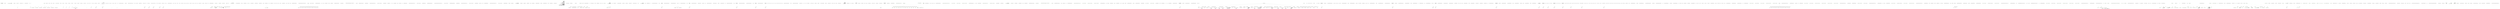 digraph  {
d1 [cluster="ConsoleSample.Program.Main()", color=green, community=0, label="LogManager.Adapter = new ConsoleOutLoggerFactoryAdapter(\r\n                LogLevel.Trace, false, false, true, '''')", prediction=0, span="13-14"];
d0 [cluster="ConsoleSample.Program.Main()", label="Entry ConsoleSample.Program.Main()", span="11-11"];
d2 [cluster="ConsoleSample.Program.Main()", color=green, community=0, label="JobStorage.Current = \r\n                new SqlServerStorage(@''Server=.\sqlexpress;Database=HangFire.Sample;Trusted_Connection=True;'')", prediction=1, span="16-17"];
d54 [cluster="ConsoleOutLoggerFactoryAdapter.cstr", label="Entry ConsoleOutLoggerFactoryAdapter.cstr", span=""];
d3 [cluster="ConsoleSample.Program.Main()", color=green, community=0, label="var server = new BackgroundJobServer(''critical'', ''default'')", prediction=2, span="20-20"];
d55 [cluster="HangFire.SqlServer.SqlServerStorage.SqlServerStorage(string)", label="Entry HangFire.SqlServer.SqlServerStorage.SqlServerStorage(string)", span="30-30"];
d4 [cluster="ConsoleSample.Program.Main()", color=green, community=0, label="var count = 1", prediction=3, span="22-22"];
d56 [cluster="HangFire.BackgroundJobServer.BackgroundJobServer(params string[])", label="Entry HangFire.BackgroundJobServer.BackgroundJobServer(params string[])", span="36-36"];
d9 [cluster="ConsoleSample.Program.Main()", color=green, community=0, label="server.Start()", prediction=2, span="35-35"];
d5 [cluster="ConsoleSample.Program.Main()", color=green, community=0, label=true, prediction=5, span="24-24"];
d43 [cluster="ConsoleSample.Program.Main()", label="var number = count++", span="94-94"];
d8 [cluster="ConsoleSample.Program.Main()", color=green, community=0, label="command.Equals(''start'', StringComparison.OrdinalIgnoreCase)", prediction=6, span="33-33"];
d10 [cluster="ConsoleSample.Program.Main()", color=green, community=0, label="command.StartsWith(''add'', StringComparison.OrdinalIgnoreCase)", prediction=6, span="38-38"];
d59 [cluster="HangFire.BackgroundJobServer.Start()", label="Entry HangFire.BackgroundJobServer.Start()", span="63-63"];
d45 [cluster="ConsoleSample.Program.Main()", label="command.StartsWith(''fast'', StringComparison.OrdinalIgnoreCase)", span="98-98"];
d48 [cluster="ConsoleSample.Program.Main()", label="Console.WriteLine(''Jobs enqueued.'')", span="114-114"];
d50 [cluster="ConsoleSample.Program.Main()", label="Console.WriteLine(ex.Message)", span="118-118"];
d6 [cluster="ConsoleSample.Program.Main()", color=green, community=0, label="var command = Console.ReadLine()", prediction=6, span="26-26"];
d51 [cluster="ConsoleSample.Program.Main()", label="Console.WriteLine(''Press Enter to exit...'')", span="124-124"];
d7 [cluster="ConsoleSample.Program.Main()", color=green, community=0, label="command == null || command.Equals(''stop'', StringComparison.OrdinalIgnoreCase)", prediction=9, span="28-28"];
d57 [cluster="System.Console.ReadLine()", label="Entry System.Console.ReadLine()", span="0-0"];
d11 [cluster="ConsoleSample.Program.Main()", color=green, community=0, label="var workCount = int.Parse(command.Substring(4))", prediction=10, span="42-42"];
d20 [cluster="ConsoleSample.Program.Main()", label="command.StartsWith(''static'', StringComparison.OrdinalIgnoreCase)", span="56-56"];
d21 [cluster="ConsoleSample.Program.Main()", label="var workCount = int.Parse(command.Substring(7))", span="60-60"];
d29 [cluster="ConsoleSample.Program.Main()", label="command.StartsWith(''error'', StringComparison.OrdinalIgnoreCase)", span="73-73"];
d30 [cluster="ConsoleSample.Program.Main()", label="var workCount = int.Parse(command.Substring(6))", span="75-75"];
d35 [cluster="ConsoleSample.Program.Main()", label="command.StartsWith(''args'', StringComparison.OrdinalIgnoreCase)", span="82-82"];
d36 [cluster="ConsoleSample.Program.Main()", label="var workCount = int.Parse(command.Substring(5))", span="84-84"];
d41 [cluster="ConsoleSample.Program.Main()", label="command.StartsWith(''in'', StringComparison.OrdinalIgnoreCase)", span="91-91"];
d42 [cluster="ConsoleSample.Program.Main()", label="var seconds = int.Parse(command.Substring(2))", span="93-93"];
d46 [cluster="ConsoleSample.Program.Main()", label="var workCount = int.Parse(command.Substring(5))", span="102-102"];
d58 [cluster="string.Equals(string, System.StringComparison)", label="Entry string.Equals(string, System.StringComparison)", span="0-0"];
d60 [cluster="string.StartsWith(string, System.StringComparison)", label="Entry string.StartsWith(string, System.StringComparison)", span="0-0"];
d12 [cluster="ConsoleSample.Program.Main()", color=green, community=0, label="var i = 0", prediction=11, span="43-43"];
d61 [cluster="string.Substring(int)", label="Entry string.Substring(int)", span="0-0"];
d62 [cluster="int.Parse(string)", label="Entry int.Parse(string)", span="0-0"];
d13 [cluster="ConsoleSample.Program.Main()", color=green, community=0, label="i < workCount", prediction=10, span="43-43"];
d14 [cluster="ConsoleSample.Program.Main()", label="var number = i", span="45-45"];
d16 [cluster="ConsoleSample.Program.Main()", color=green, community=0, label="i++", prediction=11, span="43-43"];
d17 [cluster="ConsoleSample.Program.Main()", label="Console.WriteLine(''Jobs enqueued.'')", span="48-48"];
d15 [cluster="ConsoleSample.Program.Main()", label="BackgroundJob.Enqueue<Services>(x => x.Random(number))", span="46-46"];
d53 [cluster="ConsoleSample.Program.Main()", label="Exit ConsoleSample.Program.Main()", span="11-11"];
d44 [cluster="ConsoleSample.Program.Main()", label="BackgroundJob.Schedule<Services>(x => x.Random(number), TimeSpan.FromSeconds(seconds))", span="95-95"];
d88 [cluster="lambda expression", label="x.Random(number)", span="95-95"];
d47 [cluster="ConsoleSample.Program.Main()", label="Parallel.For(0, workCount, i =>\r\n                            {\r\n                                if (i % 2 == 0)\r\n                                {\r\n                                    BackgroundJob.Enqueue<Services>(x => x.EmptyCritical());\r\n                                }\r\n                                else\r\n                                {\r\n                                    BackgroundJob.Enqueue<Services>(x => x.EmptyDefault());\r\n                                }\r\n                            })", span="103-113"];
d49 [cluster="ConsoleSample.Program.Main()", label=Exception, span="116-116"];
d64 [cluster="System.Console.WriteLine(string)", label="Entry System.Console.WriteLine(string)", span="0-0"];
d52 [cluster="ConsoleSample.Program.Main()", label="Console.ReadLine()", span="125-125"];
d19 [cluster="ConsoleSample.Program.Main()", label="Console.WriteLine(ex.Message)", span="52-52"];
d22 [cluster="ConsoleSample.Program.Main()", label="var i = 0", span="61-61"];
d23 [cluster="ConsoleSample.Program.Main()", label="i < workCount", span="61-61"];
d26 [cluster="ConsoleSample.Program.Main()", label="Console.WriteLine(''Jobs enqueued.'')", span="65-65"];
d28 [cluster="ConsoleSample.Program.Main()", label="Console.WriteLine(ex.Message)", span="69-69"];
d31 [cluster="ConsoleSample.Program.Main()", label="var i = 0", span="76-76"];
d32 [cluster="ConsoleSample.Program.Main()", label="i < workCount", span="76-76"];
d37 [cluster="ConsoleSample.Program.Main()", label="var i = 0", span="85-85"];
d38 [cluster="ConsoleSample.Program.Main()", label="i < workCount", span="85-85"];
d70 [cluster="lambda expression", label="x.Random(number)", span="46-46"];
d18 [cluster="ConsoleSample.Program.Main()", label=Exception, span="50-50"];
d63 [cluster="HangFire.BackgroundJob.Enqueue<T>(System.Linq.Expressions.Expression<System.Action<T>>)", label="Entry HangFire.BackgroundJob.Enqueue<T>(System.Linq.Expressions.Expression<System.Action<T>>)", span="77-77"];
d69 [cluster="lambda expression", label="Entry lambda expression", span="46-46"];
d66 [cluster="System.TimeSpan.FromSeconds(double)", label="Entry System.TimeSpan.FromSeconds(double)", span="0-0"];
d67 [cluster="HangFire.BackgroundJob.Schedule<T>(System.Linq.Expressions.Expression<System.Action<T>>, System.TimeSpan)", label="Entry HangFire.BackgroundJob.Schedule<T>(System.Linq.Expressions.Expression<System.Action<T>>, System.TimeSpan)", span="147-147"];
d87 [cluster="lambda expression", label="Entry lambda expression", span="95-95"];
d104 [label=number, span=""];
d89 [cluster="lambda expression", label="Exit lambda expression", span="95-95"];
d72 [cluster="ConsoleSample.Services.Random(int)", label="Entry ConsoleSample.Services.Random(int)", span="28-28"];
d68 [cluster="System.Threading.Tasks.Parallel.For(int, int, System.Action<int>)", label="Entry System.Threading.Tasks.Parallel.For(int, int, System.Action<int>)", span="0-0"];
d90 [cluster="lambda expression", label="Entry lambda expression", span="103-113"];
d25 [cluster="ConsoleSample.Program.Main()", label="i++", span="61-61"];
d24 [cluster="ConsoleSample.Program.Main()", label="BackgroundJob.Enqueue(() => Console.WriteLine(''Hello, {0}!'', ''world''))", span="63-63"];
d27 [cluster="ConsoleSample.Program.Main()", label=Exception, span="67-67"];
d34 [cluster="ConsoleSample.Program.Main()", label="i++", span="76-76"];
d33 [cluster="ConsoleSample.Program.Main()", label="BackgroundJob.Enqueue<Services>(x => x.Error())", span="78-78"];
d40 [cluster="ConsoleSample.Program.Main()", label="i++", span="85-85"];
d39 [cluster="ConsoleSample.Program.Main()", label="BackgroundJob.Enqueue<Services>(x => x.Args(Guid.NewGuid().ToString(), 14442, DateTime.UtcNow))", span="87-87"];
d103 [label=number, span=""];
d71 [cluster="lambda expression", label="Exit lambda expression", span="46-46"];
d92 [cluster="lambda expression", label="BackgroundJob.Enqueue<Services>(x => x.EmptyCritical())", span="107-107"];
d93 [cluster="lambda expression", label="BackgroundJob.Enqueue<Services>(x => x.EmptyDefault())", span="111-111"];
d94 [cluster="lambda expression", label="Exit lambda expression", span="103-113"];
d91 [cluster="lambda expression", label="i % 2 == 0", span="105-105"];
d65 [cluster="HangFire.BackgroundJob.Enqueue(System.Linq.Expressions.Expression<System.Action>)", label="Entry HangFire.BackgroundJob.Enqueue(System.Linq.Expressions.Expression<System.Action>)", span="59-59"];
d73 [cluster="lambda expression", label="Entry lambda expression", span="63-63"];
d77 [cluster="lambda expression", label="Entry lambda expression", span="78-78"];
d81 [cluster="lambda expression", label="Entry lambda expression", span="87-87"];
d95 [cluster="lambda expression", label="Entry lambda expression", span="107-107"];
d99 [cluster="lambda expression", label="Entry lambda expression", span="111-111"];
d75 [cluster="lambda expression", label="Exit lambda expression", span="63-63"];
d74 [cluster="lambda expression", label="Console.WriteLine(''Hello, {0}!'', ''world'')", span="63-63"];
d79 [cluster="lambda expression", label="Exit lambda expression", span="78-78"];
d78 [cluster="lambda expression", label="x.Error()", span="78-78"];
d83 [cluster="lambda expression", label="Exit lambda expression", span="87-87"];
d82 [cluster="lambda expression", label="x.Args(Guid.NewGuid().ToString(), 14442, DateTime.UtcNow)", span="87-87"];
d97 [cluster="lambda expression", label="Exit lambda expression", span="107-107"];
d96 [cluster="lambda expression", label="x.EmptyCritical()", span="107-107"];
d101 [cluster="lambda expression", label="Exit lambda expression", span="111-111"];
d100 [cluster="lambda expression", label="x.EmptyDefault()", span="111-111"];
d76 [cluster="System.Console.WriteLine(string, object)", label="Entry System.Console.WriteLine(string, object)", span="0-0"];
d80 [cluster="ConsoleSample.Services.Error()", label="Entry ConsoleSample.Services.Error()", span="21-21"];
d84 [cluster="System.Guid.NewGuid()", label="Entry System.Guid.NewGuid()", span="0-0"];
d85 [cluster="System.Guid.ToString()", label="Entry System.Guid.ToString()", span="0-0"];
d86 [cluster="ConsoleSample.Services.Args(string, int, System.DateTime)", label="Entry ConsoleSample.Services.Args(string, int, System.DateTime)", span="45-45"];
d98 [cluster="ConsoleSample.Services.EmptyCritical()", label="Entry ConsoleSample.Services.EmptyCritical()", span="16-16"];
d102 [cluster="ConsoleSample.Services.EmptyDefault()", label="Entry ConsoleSample.Services.EmptyDefault()", span="11-11"];
m1_25 [cluster="Unk.ErrorFormat", file="FailedState.feature.cs", label="Entry Unk.ErrorFormat", span=""];
m1_4 [cluster="HangFire.AutomaticRetryAttribute.OnStateElection(HangFire.States.ElectStateContext)", file="FailedState.feature.cs", label="Entry HangFire.AutomaticRetryAttribute.OnStateElection(HangFire.States.ElectStateContext)", span="35-35"];
m1_5 [cluster="HangFire.AutomaticRetryAttribute.OnStateElection(HangFire.States.ElectStateContext)", color=green, community=0, file="FailedState.feature.cs", label="var failedState = context.CandidateState as FailedState", prediction=14, span="37-37"];
m1_6 [cluster="HangFire.AutomaticRetryAttribute.OnStateElection(HangFire.States.ElectStateContext)", color=green, community=0, file="FailedState.feature.cs", label="failedState == null", prediction=15, span="38-38"];
m1_14 [cluster="HangFire.AutomaticRetryAttribute.OnStateElection(HangFire.States.ElectStateContext)", color=green, community=0, file="FailedState.feature.cs", label="Logger.WarnFormat(\r\n                        ''Failed to process the job '{0}': an exception occurred. Retry attempt {1} of {2} will be performed in {3}.'',\r\n                        failedState.Exception,\r\n                        context.JobId,\r\n                        retryAttempt,\r\n                        Attempts,\r\n                        delay)", prediction=14, span="61-67"];
m1_16 [cluster="HangFire.AutomaticRetryAttribute.OnStateElection(HangFire.States.ElectStateContext)", color=green, community=0, file="FailedState.feature.cs", label="Logger.ErrorFormat(\r\n                        ''Failed to process the job '{0}': an exception occurred.'',\r\n                        failedState.Exception,\r\n                        context.JobId)", prediction=14, span="74-77"];
m1_8 [cluster="HangFire.AutomaticRetryAttribute.OnStateElection(HangFire.States.ElectStateContext)", color=green, community=0, file="FailedState.feature.cs", label="var retryAttempt = context.GetJobParameter<int>(''RetryCount'') + 1", prediction=14, span="44-44"];
m1_9 [cluster="HangFire.AutomaticRetryAttribute.OnStateElection(HangFire.States.ElectStateContext)", color=green, community=0, file="FailedState.feature.cs", label="retryAttempt <= Attempts", prediction=14, span="46-46"];
m1_10 [cluster="HangFire.AutomaticRetryAttribute.OnStateElection(HangFire.States.ElectStateContext)", color=green, community=0, file="FailedState.feature.cs", label="var delay = TimeSpan.FromSeconds(SecondsToDelay(retryAttempt))", prediction=14, span="48-48"];
m1_11 [cluster="HangFire.AutomaticRetryAttribute.OnStateElection(HangFire.States.ElectStateContext)", color=green, community=0, file="FailedState.feature.cs", label="context.SetJobParameter(''RetryCount'', retryAttempt)", prediction=14, span="50-50"];
m1_12 [cluster="HangFire.AutomaticRetryAttribute.OnStateElection(HangFire.States.ElectStateContext)", color=green, community=0, file="FailedState.feature.cs", label="context.CandidateState = new ScheduledState(delay)\r\n                {\r\n                    Reason = String.Format(''Retry attempt {0} of {1}'', retryAttempt, Attempts)\r\n                }", prediction=22, span="54-57"];
m1_13 [cluster="HangFire.AutomaticRetryAttribute.OnStateElection(HangFire.States.ElectStateContext)", color=green, community=0, file="FailedState.feature.cs", label=LogEvents, prediction=14, span="59-59"];
m1_15 [cluster="HangFire.AutomaticRetryAttribute.OnStateElection(HangFire.States.ElectStateContext)", color=green, community=0, file="FailedState.feature.cs", label=LogEvents, prediction=14, span="72-72"];
m1_7 [cluster="HangFire.AutomaticRetryAttribute.OnStateElection(HangFire.States.ElectStateContext)", color=green, community=0, file="FailedState.feature.cs", label="return;", prediction=25, span="41-41"];
m1_17 [cluster="HangFire.AutomaticRetryAttribute.OnStateElection(HangFire.States.ElectStateContext)", file="FailedState.feature.cs", label="Exit HangFire.AutomaticRetryAttribute.OnStateElection(HangFire.States.ElectStateContext)", span="35-35"];
m1_23 [cluster="string.Format(string, object, object)", file="FailedState.feature.cs", label="Entry string.Format(string, object, object)", span="0-0"];
m1_0 [cluster="HangFire.AutomaticRetryAttribute.AutomaticRetryAttribute()", file="FailedState.feature.cs", label="Entry HangFire.AutomaticRetryAttribute.AutomaticRetryAttribute()", span="14-14"];
m1_1 [cluster="HangFire.AutomaticRetryAttribute.AutomaticRetryAttribute()", color=green, community=0, file="FailedState.feature.cs", label="Attempts = DefaultRetryAttempts", prediction=26, span="16-16"];
m1_2 [cluster="HangFire.AutomaticRetryAttribute.AutomaticRetryAttribute()", color=green, community=0, file="FailedState.feature.cs", label="LogEvents = true", prediction=27, span="17-17"];
m1_3 [cluster="HangFire.AutomaticRetryAttribute.AutomaticRetryAttribute()", file="FailedState.feature.cs", label="Exit HangFire.AutomaticRetryAttribute.AutomaticRetryAttribute()", span="14-14"];
m1_22 [cluster="HangFire.States.ScheduledState.ScheduledState(System.TimeSpan)", file="FailedState.feature.cs", label="Entry HangFire.States.ScheduledState.ScheduledState(System.TimeSpan)", span="27-27"];
m1_18 [cluster="HangFire.States.ElectStateContext.GetJobParameter<T>(string)", file="FailedState.feature.cs", label="Entry HangFire.States.ElectStateContext.GetJobParameter<T>(string)", span="54-54"];
m1_29 [cluster="System.Random.Random()", file="FailedState.feature.cs", label="Entry System.Random.Random()", span="0-0"];
m1_19 [cluster="HangFire.AutomaticRetryAttribute.SecondsToDelay(long)", file="FailedState.feature.cs", label="Entry HangFire.AutomaticRetryAttribute.SecondsToDelay(long)", span="83-83"];
m1_26 [cluster="HangFire.AutomaticRetryAttribute.SecondsToDelay(long)", color=green, community=0, file="FailedState.feature.cs", label="var random = new Random()", prediction=28, span="85-85"];
m1_27 [cluster="HangFire.AutomaticRetryAttribute.SecondsToDelay(long)", color=green, community=0, file="FailedState.feature.cs", label="return (int)Math.Round(\r\n                Math.Pow(retryCount - 1, 4) + 15 + (random.Next(30) * (retryCount)));", prediction=29, span="86-87"];
m1_28 [cluster="HangFire.AutomaticRetryAttribute.SecondsToDelay(long)", file="FailedState.feature.cs", label="Exit HangFire.AutomaticRetryAttribute.SecondsToDelay(long)", span="83-83"];
m1_24 [cluster="Unk.WarnFormat", file="FailedState.feature.cs", label="Entry Unk.WarnFormat", span=""];
m1_31 [cluster="System.Random.Next(int)", file="FailedState.feature.cs", label="Entry System.Random.Next(int)", span="0-0"];
m1_32 [cluster="System.Math.Round(double)", file="FailedState.feature.cs", label="Entry System.Math.Round(double)", span="0-0"];
m1_30 [cluster="System.Math.Pow(double, double)", file="FailedState.feature.cs", label="Entry System.Math.Pow(double, double)", span="0-0"];
m1_21 [cluster="HangFire.States.ElectStateContext.SetJobParameter<T>(string, T)", file="FailedState.feature.cs", label="Entry HangFire.States.ElectStateContext.SetJobParameter<T>(string, T)", span="49-49"];
m1_33 [file="FailedState.feature.cs", label="HangFire.AutomaticRetryAttribute", span=""];
m2_25 [cluster="Unk.OnScenarioStart", file="JobFetcher.feature.cs", label="Entry Unk.OnScenarioStart", span=""];
m2_29 [cluster="Unk.CollectScenarioErrors", file="JobFetcher.feature.cs", label="Entry Unk.CollectScenarioErrors", span=""];
m2_21 [cluster="Unk.OnScenarioEnd", file="JobFetcher.feature.cs", label="Entry Unk.OnScenarioEnd", span=""];
m2_55 [cluster="HangFire.Tests.JobFetcherFeature.FetcherReturnsNullWhenItTriesToDequeueAJobFromAnEmptyQueue()", file="JobFetcher.feature.cs", label="Entry HangFire.Tests.JobFetcherFeature.FetcherReturnsNullWhenItTriesToDequeueAJobFromAnEmptyQueue()", span="119-119"];
m2_56 [cluster="HangFire.Tests.JobFetcherFeature.FetcherReturnsNullWhenItTriesToDequeueAJobFromAnEmptyQueue()", file="JobFetcher.feature.cs", label="TechTalk.SpecFlow.ScenarioInfo scenarioInfo = new TechTalk.SpecFlow.ScenarioInfo(''Fetcher returns null when it tries to dequeue a job from an empty queue'', ((string[])(null)))", span="121-121"];
m2_57 [cluster="HangFire.Tests.JobFetcherFeature.FetcherReturnsNullWhenItTriesToDequeueAJobFromAnEmptyQueue()", file="JobFetcher.feature.cs", label="this.ScenarioSetup(scenarioInfo)", span="123-123"];
m2_58 [cluster="HangFire.Tests.JobFetcherFeature.FetcherReturnsNullWhenItTriesToDequeueAJobFromAnEmptyQueue()", file="JobFetcher.feature.cs", label="testRunner.Given(''an empty queue'', ((string)(null)), ((TechTalk.SpecFlow.Table)(null)), ''Given '')", span="125-125"];
m2_62 [cluster="HangFire.Tests.JobFetcherFeature.FetcherReturnsNullWhenItTriesToDequeueAJobFromAnEmptyQueue()", file="JobFetcher.feature.cs", label="this.ScenarioCleanup()", span="133-133"];
m2_63 [cluster="HangFire.Tests.JobFetcherFeature.FetcherReturnsNullWhenItTriesToDequeueAJobFromAnEmptyQueue()", file="JobFetcher.feature.cs", label="Exit HangFire.Tests.JobFetcherFeature.FetcherReturnsNullWhenItTriesToDequeueAJobFromAnEmptyQueue()", span="119-119"];
m2_41 [cluster="Unk.And", file="JobFetcher.feature.cs", label="Entry Unk.And", span=""];
m2_54 [cluster="Unk.But", file="JobFetcher.feature.cs", label="Entry Unk.But", span=""];
m2_5 [cluster="Unk.GetTestRunner", file="JobFetcher.feature.cs", label="Entry Unk.GetTestRunner", span=""];
m2_26 [cluster="HangFire.Tests.JobFetcherFeature.ScenarioCleanup()", file="JobFetcher.feature.cs", label="Entry HangFire.Tests.JobFetcherFeature.ScenarioCleanup()", span="66-66"];
m2_27 [cluster="HangFire.Tests.JobFetcherFeature.ScenarioCleanup()", file="JobFetcher.feature.cs", label="testRunner.CollectScenarioErrors()", span="68-68"];
m2_28 [cluster="HangFire.Tests.JobFetcherFeature.ScenarioCleanup()", file="JobFetcher.feature.cs", label="Exit HangFire.Tests.JobFetcherFeature.ScenarioCleanup()", span="66-66"];
m2_0 [cluster="HangFire.Tests.JobFetcherFeature.FeatureSetup(Microsoft.VisualStudio.TestTools.UnitTesting.TestContext)", file="JobFetcher.feature.cs", label="Entry HangFire.Tests.JobFetcherFeature.FeatureSetup(Microsoft.VisualStudio.TestTools.UnitTesting.TestContext)", span="30-30"];
m2_1 [cluster="HangFire.Tests.JobFetcherFeature.FeatureSetup(Microsoft.VisualStudio.TestTools.UnitTesting.TestContext)", file="JobFetcher.feature.cs", label="testRunner = TechTalk.SpecFlow.TestRunnerManager.GetTestRunner()", span="32-32"];
m2_2 [cluster="HangFire.Tests.JobFetcherFeature.FeatureSetup(Microsoft.VisualStudio.TestTools.UnitTesting.TestContext)", file="JobFetcher.feature.cs", label="TechTalk.SpecFlow.FeatureInfo featureInfo = new TechTalk.SpecFlow.FeatureInfo(new System.Globalization.CultureInfo(''en-US''), ''JobFetcher'', '''', ProgrammingLanguage.CSharp, new string[] {\r\n                        ''redis''})", span="33-34"];
m2_3 [cluster="HangFire.Tests.JobFetcherFeature.FeatureSetup(Microsoft.VisualStudio.TestTools.UnitTesting.TestContext)", file="JobFetcher.feature.cs", label="testRunner.OnFeatureStart(featureInfo)", span="35-35"];
m2_4 [cluster="HangFire.Tests.JobFetcherFeature.FeatureSetup(Microsoft.VisualStudio.TestTools.UnitTesting.TestContext)", file="JobFetcher.feature.cs", label="Exit HangFire.Tests.JobFetcherFeature.FeatureSetup(Microsoft.VisualStudio.TestTools.UnitTesting.TestContext)", span="30-30"];
m2_76 [cluster="HangFire.Tests.JobFetcherFeature.FetcherListensOnlySpecifiedQueue()", file="JobFetcher.feature.cs", label="Entry HangFire.Tests.JobFetcherFeature.FetcherListensOnlySpecifiedQueue()", span="167-167"];
m2_77 [cluster="HangFire.Tests.JobFetcherFeature.FetcherListensOnlySpecifiedQueue()", file="JobFetcher.feature.cs", label="TechTalk.SpecFlow.ScenarioInfo scenarioInfo = new TechTalk.SpecFlow.ScenarioInfo(''Fetcher listens only specified queue'', ((string[])(null)))", span="169-169"];
m2_78 [cluster="HangFire.Tests.JobFetcherFeature.FetcherListensOnlySpecifiedQueue()", file="JobFetcher.feature.cs", label="this.ScenarioSetup(scenarioInfo)", span="171-171"];
m2_79 [cluster="HangFire.Tests.JobFetcherFeature.FetcherListensOnlySpecifiedQueue()", file="JobFetcher.feature.cs", label="testRunner.Given(''a job in the \'another\' queue'', ((string)(null)), ((TechTalk.SpecFlow.Table)(null)), ''Given '')", span="173-173"];
m2_83 [cluster="HangFire.Tests.JobFetcherFeature.FetcherListensOnlySpecifiedQueue()", file="JobFetcher.feature.cs", label="this.ScenarioCleanup()", span="181-181"];
m2_84 [cluster="HangFire.Tests.JobFetcherFeature.FetcherListensOnlySpecifiedQueue()", file="JobFetcher.feature.cs", label="Exit HangFire.Tests.JobFetcherFeature.FetcherListensOnlySpecifiedQueue()", span="167-167"];
m2_9 [cluster="HangFire.Tests.JobFetcherFeature.FeatureTearDown()", file="JobFetcher.feature.cs", label="Entry HangFire.Tests.JobFetcherFeature.FeatureTearDown()", span="39-39"];
m2_10 [cluster="HangFire.Tests.JobFetcherFeature.FeatureTearDown()", file="JobFetcher.feature.cs", label="testRunner.OnFeatureEnd()", span="41-41"];
m2_11 [cluster="HangFire.Tests.JobFetcherFeature.FeatureTearDown()", file="JobFetcher.feature.cs", label="testRunner = null", span="42-42"];
m2_12 [cluster="HangFire.Tests.JobFetcherFeature.FeatureTearDown()", file="JobFetcher.feature.cs", label="Exit HangFire.Tests.JobFetcherFeature.FeatureTearDown()", span="39-39"];
m2_13 [cluster="Unk.OnFeatureEnd", file="JobFetcher.feature.cs", label="Entry Unk.OnFeatureEnd", span=""];
m2_7 [cluster="System.Globalization.CultureInfo.CultureInfo(string)", file="JobFetcher.feature.cs", label="Entry System.Globalization.CultureInfo.CultureInfo(string)", span="0-0"];
m2_42 [cluster="Unk.When", file="JobFetcher.feature.cs", label="Entry Unk.When", span=""];
m2_30 [cluster="HangFire.Tests.JobFetcherFeature.FetcherReturnsJobIdWhenItDequeuesAJob()", file="JobFetcher.feature.cs", label="Entry HangFire.Tests.JobFetcherFeature.FetcherReturnsJobIdWhenItDequeuesAJob()", span="75-75"];
m2_31 [cluster="HangFire.Tests.JobFetcherFeature.FetcherReturnsJobIdWhenItDequeuesAJob()", file="JobFetcher.feature.cs", label="TechTalk.SpecFlow.ScenarioInfo scenarioInfo = new TechTalk.SpecFlow.ScenarioInfo(''Fetcher returns job id when it dequeues a job'', ((string[])(null)))", span="77-77"];
m2_32 [cluster="HangFire.Tests.JobFetcherFeature.FetcherReturnsJobIdWhenItDequeuesAJob()", file="JobFetcher.feature.cs", label="this.ScenarioSetup(scenarioInfo)", span="79-79"];
m2_33 [cluster="HangFire.Tests.JobFetcherFeature.FetcherReturnsJobIdWhenItDequeuesAJob()", file="JobFetcher.feature.cs", label="testRunner.Given(''an enqueued job'', ((string)(null)), ((TechTalk.SpecFlow.Table)(null)), ''Given '')", span="81-81"];
m2_37 [cluster="HangFire.Tests.JobFetcherFeature.FetcherReturnsJobIdWhenItDequeuesAJob()", file="JobFetcher.feature.cs", label="this.ScenarioCleanup()", span="89-89"];
m2_38 [cluster="HangFire.Tests.JobFetcherFeature.FetcherReturnsJobIdWhenItDequeuesAJob()", file="JobFetcher.feature.cs", label="Exit HangFire.Tests.JobFetcherFeature.FetcherReturnsJobIdWhenItDequeuesAJob()", span="75-75"];
m2_44 [cluster="HangFire.Tests.JobFetcherFeature.FetcherRemovesTheDequeuedJobFromTheQueueAndAddsItToTheDequeuedList()", file="JobFetcher.feature.cs", label="Entry HangFire.Tests.JobFetcherFeature.FetcherRemovesTheDequeuedJobFromTheQueueAndAddsItToTheDequeuedList()", span="96-96"];
m2_45 [cluster="HangFire.Tests.JobFetcherFeature.FetcherRemovesTheDequeuedJobFromTheQueueAndAddsItToTheDequeuedList()", file="JobFetcher.feature.cs", label="TechTalk.SpecFlow.ScenarioInfo scenarioInfo = new TechTalk.SpecFlow.ScenarioInfo(''Fetcher removes the dequeued job from the queue and adds it to the dequeued list'', ((string[])(null)))", span="98-98"];
m2_46 [cluster="HangFire.Tests.JobFetcherFeature.FetcherRemovesTheDequeuedJobFromTheQueueAndAddsItToTheDequeuedList()", file="JobFetcher.feature.cs", label="this.ScenarioSetup(scenarioInfo)", span="100-100"];
m2_47 [cluster="HangFire.Tests.JobFetcherFeature.FetcherRemovesTheDequeuedJobFromTheQueueAndAddsItToTheDequeuedList()", file="JobFetcher.feature.cs", label="testRunner.Given(''an enqueued job'', ((string)(null)), ((TechTalk.SpecFlow.Table)(null)), ''Given '')", span="102-102"];
m2_52 [cluster="HangFire.Tests.JobFetcherFeature.FetcherRemovesTheDequeuedJobFromTheQueueAndAddsItToTheDequeuedList()", file="JobFetcher.feature.cs", label="this.ScenarioCleanup()", span="112-112"];
m2_53 [cluster="HangFire.Tests.JobFetcherFeature.FetcherRemovesTheDequeuedJobFromTheQueueAndAddsItToTheDequeuedList()", file="JobFetcher.feature.cs", label="Exit HangFire.Tests.JobFetcherFeature.FetcherRemovesTheDequeuedJobFromTheQueueAndAddsItToTheDequeuedList()", span="96-96"];
m2_64 [cluster="HangFire.Tests.JobFetcherFeature.FetcherDequeuesJobsInTheFIFOOrder()", file="JobFetcher.feature.cs", label="Entry HangFire.Tests.JobFetcherFeature.FetcherDequeuesJobsInTheFIFOOrder()", span="140-140"];
m2_65 [cluster="HangFire.Tests.JobFetcherFeature.FetcherDequeuesJobsInTheFIFOOrder()", file="JobFetcher.feature.cs", label="TechTalk.SpecFlow.ScenarioInfo scenarioInfo = new TechTalk.SpecFlow.ScenarioInfo(''Fetcher dequeues jobs in the FIFO order'', ((string[])(null)))", span="142-142"];
m2_66 [cluster="HangFire.Tests.JobFetcherFeature.FetcherDequeuesJobsInTheFIFOOrder()", file="JobFetcher.feature.cs", label="this.ScenarioSetup(scenarioInfo)", span="144-144"];
m2_67 [cluster="HangFire.Tests.JobFetcherFeature.FetcherDequeuesJobsInTheFIFOOrder()", file="JobFetcher.feature.cs", label="testRunner.Given(''the \'first\' job in the queue'', ((string)(null)), ((TechTalk.SpecFlow.Table)(null)), ''Given '')", span="146-146"];
m2_74 [cluster="HangFire.Tests.JobFetcherFeature.FetcherDequeuesJobsInTheFIFOOrder()", file="JobFetcher.feature.cs", label="this.ScenarioCleanup()", span="160-160"];
m2_75 [cluster="HangFire.Tests.JobFetcherFeature.FetcherDequeuesJobsInTheFIFOOrder()", file="JobFetcher.feature.cs", label="Exit HangFire.Tests.JobFetcherFeature.FetcherDequeuesJobsInTheFIFOOrder()", span="140-140"];
m2_39 [cluster="TechTalk.SpecFlow.ScenarioInfo.cstr", file="JobFetcher.feature.cs", label="Entry TechTalk.SpecFlow.ScenarioInfo.cstr", span=""];
m2_43 [cluster="Unk.Then", file="JobFetcher.feature.cs", label="Entry Unk.Then", span=""];
m2_40 [cluster="Unk.Given", file="JobFetcher.feature.cs", label="Entry Unk.Given", span=""];
m2_85 [cluster="HangFire.Tests.JobFetcherFeature.FetcherSetsTheFetchedFlagWhenItDequeuesAJob()", file="JobFetcher.feature.cs", label="Entry HangFire.Tests.JobFetcherFeature.FetcherSetsTheFetchedFlagWhenItDequeuesAJob()", span="188-188"];
m2_86 [cluster="HangFire.Tests.JobFetcherFeature.FetcherSetsTheFetchedFlagWhenItDequeuesAJob()", file="JobFetcher.feature.cs", label="TechTalk.SpecFlow.ScenarioInfo scenarioInfo = new TechTalk.SpecFlow.ScenarioInfo(''Fetcher sets the \'fetched\' flag when it dequeues a job'', ((string[])(null)))", span="190-190"];
m2_87 [cluster="HangFire.Tests.JobFetcherFeature.FetcherSetsTheFetchedFlagWhenItDequeuesAJob()", file="JobFetcher.feature.cs", label="this.ScenarioSetup(scenarioInfo)", span="192-192"];
m2_88 [cluster="HangFire.Tests.JobFetcherFeature.FetcherSetsTheFetchedFlagWhenItDequeuesAJob()", file="JobFetcher.feature.cs", label="testRunner.Given(''an enqueued job'', ((string)(null)), ((TechTalk.SpecFlow.Table)(null)), ''Given '')", span="194-194"];
m2_92 [cluster="HangFire.Tests.JobFetcherFeature.FetcherSetsTheFetchedFlagWhenItDequeuesAJob()", file="JobFetcher.feature.cs", label="this.ScenarioCleanup()", span="202-202"];
m2_93 [cluster="HangFire.Tests.JobFetcherFeature.FetcherSetsTheFetchedFlagWhenItDequeuesAJob()", file="JobFetcher.feature.cs", label="Exit HangFire.Tests.JobFetcherFeature.FetcherSetsTheFetchedFlagWhenItDequeuesAJob()", span="188-188"];
m2_6 [cluster="TechTalk.SpecFlow.FeatureInfo.cstr", file="JobFetcher.feature.cs", label="Entry TechTalk.SpecFlow.FeatureInfo.cstr", span=""];
m2_14 [cluster="HangFire.Tests.JobFetcherFeature.TestInitialize()", file="JobFetcher.feature.cs", label="Entry HangFire.Tests.JobFetcherFeature.TestInitialize()", span="46-46"];
m2_15 [cluster="HangFire.Tests.JobFetcherFeature.TestInitialize()", file="JobFetcher.feature.cs", label="((TechTalk.SpecFlow.FeatureContext.Current != null) \r\n                        && (TechTalk.SpecFlow.FeatureContext.Current.FeatureInfo.Title != ''JobFetcher''))", span="48-49"];
m2_16 [cluster="HangFire.Tests.JobFetcherFeature.TestInitialize()", file="JobFetcher.feature.cs", label="HangFire.Tests.JobFetcherFeature.FeatureSetup(null)", span="51-51"];
m2_17 [cluster="HangFire.Tests.JobFetcherFeature.TestInitialize()", file="JobFetcher.feature.cs", label="Exit HangFire.Tests.JobFetcherFeature.TestInitialize()", span="46-46"];
m2_18 [cluster="HangFire.Tests.JobFetcherFeature.ScenarioTearDown()", file="JobFetcher.feature.cs", label="Entry HangFire.Tests.JobFetcherFeature.ScenarioTearDown()", span="56-56"];
m2_19 [cluster="HangFire.Tests.JobFetcherFeature.ScenarioTearDown()", file="JobFetcher.feature.cs", label="testRunner.OnScenarioEnd()", span="58-58"];
m2_20 [cluster="HangFire.Tests.JobFetcherFeature.ScenarioTearDown()", file="JobFetcher.feature.cs", label="Exit HangFire.Tests.JobFetcherFeature.ScenarioTearDown()", span="56-56"];
m2_22 [cluster="HangFire.Tests.JobFetcherFeature.ScenarioSetup(TechTalk.SpecFlow.ScenarioInfo)", file="JobFetcher.feature.cs", label="Entry HangFire.Tests.JobFetcherFeature.ScenarioSetup(TechTalk.SpecFlow.ScenarioInfo)", span="61-61"];
m2_23 [cluster="HangFire.Tests.JobFetcherFeature.ScenarioSetup(TechTalk.SpecFlow.ScenarioInfo)", file="JobFetcher.feature.cs", label="testRunner.OnScenarioStart(scenarioInfo)", span="63-63"];
m2_24 [cluster="HangFire.Tests.JobFetcherFeature.ScenarioSetup(TechTalk.SpecFlow.ScenarioInfo)", file="JobFetcher.feature.cs", label="Exit HangFire.Tests.JobFetcherFeature.ScenarioSetup(TechTalk.SpecFlow.ScenarioInfo)", span="61-61"];
m2_8 [cluster="Unk.OnFeatureStart", file="JobFetcher.feature.cs", label="Entry Unk.OnFeatureStart", span=""];
m2_94 [file="JobFetcher.feature.cs", label="HangFire.Tests.JobFetcherFeature", span=""];
m3_6 [cluster="System.ArgumentNullException.ArgumentNullException(string)", file="JobFetcherSteps.cs", label="Entry System.ArgumentNullException.ArgumentNullException(string)", span="0-0"];
m3_24 [cluster="Hangfire.SqlServer.CountersAggregator.GetAggregationQuery()", file="JobFetcherSteps.cs", label="Entry Hangfire.SqlServer.CountersAggregator.GetAggregationQuery()", span="72-72"];
m3_31 [cluster="Hangfire.SqlServer.CountersAggregator.GetAggregationQuery()", color=green, community=0, file="JobFetcherSteps.cs", label="return @''\r\nDECLARE @RecordsToAggregate TABLE\r\n(\r\n	[Key] NVARCHAR(100) NOT NULL,\r\n	[Value] SMALLINT NOT NULL,\r\n	[ExpireAt] DATETIME NULL\r\n)\r\n\r\nSET TRANSACTION ISOLATION LEVEL READ COMMITTED\r\nBEGIN TRAN\r\n\r\nDELETE TOP (@count) [HangFire].[Counter] with (readpast)\r\nOUTPUT DELETED.[Key], DELETED.[Value], DELETED.[ExpireAt] INTO @RecordsToAggregate\r\n\r\nSET NOCOUNT ON\r\n\r\n;MERGE [HangFire].[AggregatedCounter] AS [Target]\r\nUSING (\r\n	SELECT [Key], SUM([Value]) as [Value], MAX([ExpireAt]) AS [ExpireAt] FROM @RecordsToAggregate\r\n	GROUP BY [Key]) AS [Source] ([Key], [Value], [ExpireAt])\r\nON [Target].[Key] = [Source].[Key]\r\nWHEN MATCHED THEN UPDATE SET \r\n	[Target].[Value] = [Target].[Value] + [Source].[Value],\r\n	[Target].[ExpireAt] = (SELECT MAX([ExpireAt]) FROM (VALUES ([Source].ExpireAt), ([Target].[ExpireAt])) AS MaxExpireAt([ExpireAt]))\r\nWHEN NOT MATCHED THEN INSERT ([Key], [Value], [ExpireAt]) VALUES ([Source].[Key], [Source].[Value], [Source].[ExpireAt]);\r\n\r\nCOMMIT TRAN'';", prediction=30, span="74-100"];
m3_32 [cluster="Hangfire.SqlServer.CountersAggregator.GetAggregationQuery()", file="JobFetcherSteps.cs", label="Exit Hangfire.SqlServer.CountersAggregator.GetAggregationQuery()", span="72-72"];
m3_0 [cluster="Hangfire.DashboardOptions.DashboardOptions()", file="JobFetcherSteps.cs", label="Entry Hangfire.DashboardOptions.DashboardOptions()", span="23-23"];
m3_3 [cluster="Hangfire.DashboardOptions.DashboardOptions()", file="JobFetcherSteps.cs", label="Exit Hangfire.DashboardOptions.DashboardOptions()", span="23-23"];
m3_4 [cluster="Hangfire.Dashboard.LocalRequestsOnlyAuthorizationFilter.LocalRequestsOnlyAuthorizationFilter()", file="JobFetcherSteps.cs", label="Entry Hangfire.Dashboard.LocalRequestsOnlyAuthorizationFilter.LocalRequestsOnlyAuthorizationFilter()", span="22-22"];
m3_1 [cluster="Hangfire.DashboardOptions.DashboardOptions()", file="JobFetcherSteps.cs", label="AppPath = ''/''", span="25-25"];
m3_2 [cluster="Hangfire.DashboardOptions.DashboardOptions()", file="JobFetcherSteps.cs", label="AuthorizationFilters = new[] { new LocalRequestsOnlyAuthorizationFilter() }", span="26-26"];
m3_5 [cluster="Hangfire.SqlServer.CountersAggregator.CountersAggregator(Hangfire.SqlServer.SqlServerStorage, System.TimeSpan)", file="JobFetcherSteps.cs", label="Hangfire.DashboardOptions", span=""];
m3_19 [cluster="System.Threading.WaitHandle.WaitOne(System.TimeSpan)", file="JobFetcherSteps.cs", label="Entry System.Threading.WaitHandle.WaitOne(System.TimeSpan)", span="0-0"];
m3_30 [cluster="System.Type.ToString()", file="JobFetcherSteps.cs", label="Entry System.Type.ToString()", span="0-0"];
m3_25 [cluster="Unk.Execute", file="JobFetcherSteps.cs", label="Entry Unk.Execute", span=""];
m3_7 [cluster="Hangfire.SqlServer.CountersAggregator.Execute(System.Threading.CancellationToken)", file="JobFetcherSteps.cs", label="Entry Hangfire.SqlServer.CountersAggregator.Execute(System.Threading.CancellationToken)", span="42-42"];
m3_12 [cluster="Hangfire.SqlServer.CountersAggregator.Execute(System.Threading.CancellationToken)", color=green, community=0, file="JobFetcherSteps.cs", label="cancellationToken.WaitHandle.WaitOne(DelayBetweenPasses)", prediction=31, span="59-59"];
m3_11 [cluster="Hangfire.SqlServer.CountersAggregator.Execute(System.Threading.CancellationToken)", color=green, community=0, file="JobFetcherSteps.cs", label="removedCount >= NumberOfRecordsInSinglePass", prediction=32, span="57-57"];
m3_13 [cluster="Hangfire.SqlServer.CountersAggregator.Execute(System.Threading.CancellationToken)", color=green, community=0, file="JobFetcherSteps.cs", label="cancellationToken.ThrowIfCancellationRequested()", prediction=31, span="60-60"];
m3_15 [cluster="Hangfire.SqlServer.CountersAggregator.Execute(System.Threading.CancellationToken)", color=green, community=0, file="JobFetcherSteps.cs", label="cancellationToken.WaitHandle.WaitOne(_interval)", prediction=31, span="64-64"];
m3_14 [cluster="Hangfire.SqlServer.CountersAggregator.Execute(System.Threading.CancellationToken)", color=green, community=0, file="JobFetcherSteps.cs", label="removedCount >= NumberOfRecordsInSinglePass", prediction=35, span="62-62"];
m3_10 [cluster="Hangfire.SqlServer.CountersAggregator.Execute(System.Threading.CancellationToken)", color=green, community=0, file="JobFetcherSteps.cs", label="_storage.UseConnection(connection =>\r\n                {\r\n                    removedCount = connection.Execute(\r\n                        GetAggregationQuery(),\r\n                        new { now = DateTime.UtcNow, count = NumberOfRecordsInSinglePass });\r\n                })", prediction=35, span="50-55"];
m3_9 [cluster="Hangfire.SqlServer.CountersAggregator.Execute(System.Threading.CancellationToken)", file="JobFetcherSteps.cs", label="int removedCount = 0", span="46-46"];
m3_8 [cluster="Hangfire.SqlServer.CountersAggregator.Execute(System.Threading.CancellationToken)", file="JobFetcherSteps.cs", label="Logger.DebugFormat(''Aggregating records in 'Counter' table...'')", span="44-44"];
m3_16 [cluster="Hangfire.SqlServer.CountersAggregator.Execute(System.Threading.CancellationToken)", file="JobFetcherSteps.cs", label="Exit Hangfire.SqlServer.CountersAggregator.Execute(System.Threading.CancellationToken)", span="42-42"];
m3_26 [cluster="Hangfire.SqlServer.CountersAggregator.ToString()", file="JobFetcherSteps.cs", label="Entry Hangfire.SqlServer.CountersAggregator.ToString()", span="67-67"];
m3_27 [cluster="Hangfire.SqlServer.CountersAggregator.ToString()", file="JobFetcherSteps.cs", label="return GetType().ToString();", span="69-69"];
m3_28 [cluster="Hangfire.SqlServer.CountersAggregator.ToString()", file="JobFetcherSteps.cs", label="Exit Hangfire.SqlServer.CountersAggregator.ToString()", span="67-67"];
m3_17 [cluster="Hangfire.Logging.ILog.DebugFormat(string, params object[])", file="JobFetcherSteps.cs", label="Entry Hangfire.Logging.ILog.DebugFormat(string, params object[])", span="122-122"];
m3_18 [cluster="Hangfire.SqlServer.SqlServerStorage.UseConnection(System.Action<SqlConnection>)", file="JobFetcherSteps.cs", label="Entry Hangfire.SqlServer.SqlServerStorage.UseConnection(System.Action<SqlConnection>)", span="173-173"];
m3_29 [cluster="object.GetType()", file="JobFetcherSteps.cs", label="Entry object.GetType()", span="0-0"];
m3_21 [cluster="lambda expression", file="JobFetcherSteps.cs", label="Entry lambda expression", span="50-55"];
m3_22 [cluster="lambda expression", color=green, community=0, file="JobFetcherSteps.cs", label="removedCount = connection.Execute(\r\n                        GetAggregationQuery(),\r\n                        new { now = DateTime.UtcNow, count = NumberOfRecordsInSinglePass })", prediction=37, span="52-54"];
m3_23 [cluster="lambda expression", file="JobFetcherSteps.cs", label="Exit lambda expression", span="50-55"];
m3_20 [cluster="System.Threading.CancellationToken.ThrowIfCancellationRequested()", file="JobFetcherSteps.cs", label="Entry System.Threading.CancellationToken.ThrowIfCancellationRequested()", span="0-0"];
m3_33 [file="JobFetcherSteps.cs", label="Hangfire.SqlServer.CountersAggregator", span=""];
m4_15 [cluster="Unk.>", file="JobState.cs", label="Entry Unk.>", span=""];
m4_40 [cluster="HangFire.Core.Tests.Server.BackgroundJobServerOptionsFacts.Queues_ThrowsAnException_WhenGivenArrayIsEmpty()", file="JobState.cs", label="Entry HangFire.Core.Tests.Server.BackgroundJobServerOptionsFacts.Queues_ThrowsAnException_WhenGivenArrayIsEmpty()", span="57-57"];
m4_41 [cluster="HangFire.Core.Tests.Server.BackgroundJobServerOptionsFacts.Queues_ThrowsAnException_WhenGivenArrayIsEmpty()", file="JobState.cs", label="var options = CreateOptions()", span="59-59"];
m4_42 [cluster="HangFire.Core.Tests.Server.BackgroundJobServerOptionsFacts.Queues_ThrowsAnException_WhenGivenArrayIsEmpty()", file="JobState.cs", label="Assert.Throws<ArgumentException>(\r\n                () => options.Queues = new string[0])", span="61-62"];
m4_43 [cluster="HangFire.Core.Tests.Server.BackgroundJobServerOptionsFacts.Queues_ThrowsAnException_WhenGivenArrayIsEmpty()", file="JobState.cs", label="Exit HangFire.Core.Tests.Server.BackgroundJobServerOptionsFacts.Queues_ThrowsAnException_WhenGivenArrayIsEmpty()", span="57-57"];
m4_0 [cluster="HangFire.Core.Tests.Server.BackgroundJobServerOptionsFacts.Ctor_InitializeProperties_WithCorrectValues()", file="JobState.cs", label="Entry HangFire.Core.Tests.Server.BackgroundJobServerOptionsFacts.Ctor_InitializeProperties_WithCorrectValues()", span="9-9"];
m4_1 [cluster="HangFire.Core.Tests.Server.BackgroundJobServerOptionsFacts.Ctor_InitializeProperties_WithCorrectValues()", file="JobState.cs", label="var options = CreateOptions()", span="11-11"];
m4_10 [cluster="Unk.True", file="JobState.cs", label="Entry Unk.True", span=""];
m4_33 [cluster="HangFire.Core.Tests.Server.BackgroundJobServerOptionsFacts.Queues_ThrowsAnException_WhenValueIsNull()", file="JobState.cs", label="Entry HangFire.Core.Tests.Server.BackgroundJobServerOptionsFacts.Queues_ThrowsAnException_WhenValueIsNull()", span="48-48"];
m4_34 [cluster="HangFire.Core.Tests.Server.BackgroundJobServerOptionsFacts.Queues_ThrowsAnException_WhenValueIsNull()", color=green, community=0, file="JobState.cs", label="var options = CreateOptions()", prediction=38, span="50-50"];
m4_35 [cluster="HangFire.Core.Tests.Server.BackgroundJobServerOptionsFacts.Queues_ThrowsAnException_WhenValueIsNull()", color=green, community=0, file="JobState.cs", label="Assert.Throws<ArgumentNullException>(\r\n                () => options.Queues = null)", prediction=39, span="52-53"];
m4_36 [cluster="HangFire.Core.Tests.Server.BackgroundJobServerOptionsFacts.Queues_ThrowsAnException_WhenValueIsNull()", file="JobState.cs", label="Exit HangFire.Core.Tests.Server.BackgroundJobServerOptionsFacts.Queues_ThrowsAnException_WhenValueIsNull()", span="48-48"];
m4_49 [cluster="HangFire.BackgroundJobServerOptions.BackgroundJobServerOptions()", file="JobState.cs", label="Entry HangFire.BackgroundJobServerOptions.BackgroundJobServerOptions()", span="11-11"];
m4_2 [cluster="HangFire.RetryAttribute.RetryAttribute(int)", file="JobState.cs", label="Entry HangFire.RetryAttribute.RetryAttribute(int)", span="27-27"];
m4_3 [cluster="HangFire.RetryAttribute.RetryAttribute(int)", file="JobState.cs", label="Attempts = attempts", span="29-29"];
m4_4 [cluster="HangFire.RetryAttribute.RetryAttribute(int)", file="JobState.cs", label="Exit HangFire.RetryAttribute.RetryAttribute(int)", span="27-27"];
m4_5 [cluster="HangFire.Core.Tests.Server.BackgroundJobServerOptionsFacts.Ctor_InitializeProperties_WithCorrectValues()", file="JobState.cs", label="HangFire.RetryAttribute", span=""];
m4_6 [cluster="HangFire.Core.Tests.Server.BackgroundJobServerOptionsFacts.Ctor_InitializeProperties_WithCorrectValues()", file="JobState.cs", label="Assert.True(options.SchedulePollingInterval > TimeSpan.Zero)", span="17-17"];
m4_7 [cluster="HangFire.Core.Tests.Server.BackgroundJobServerOptionsFacts.Ctor_InitializeProperties_WithCorrectValues()", file="JobState.cs", label="Exit HangFire.Core.Tests.Server.BackgroundJobServerOptionsFacts.Ctor_InitializeProperties_WithCorrectValues()", span="9-9"];
m4_8 [cluster="HangFire.Core.Tests.Server.BackgroundJobServerOptionsFacts.CreateOptions()", file="JobState.cs", label="Entry HangFire.Core.Tests.Server.BackgroundJobServerOptionsFacts.CreateOptions()", span="65-65"];
m4_47 [cluster="HangFire.Core.Tests.Server.BackgroundJobServerOptionsFacts.CreateOptions()", file="JobState.cs", label="return new BackgroundJobServerOptions();", span="67-67"];
m4_48 [cluster="HangFire.Core.Tests.Server.BackgroundJobServerOptionsFacts.CreateOptions()", file="JobState.cs", label="Exit HangFire.Core.Tests.Server.BackgroundJobServerOptionsFacts.CreateOptions()", span="65-65"];
m4_9 [cluster="Unk.Equal", file="JobState.cs", label="Entry Unk.Equal", span=""];
m4_19 [cluster="HangFire.Core.Tests.Server.BackgroundJobServerOptionsFacts.WorkerCount_ThrowsAnException_WhenValueIsEqualToZero()", file="JobState.cs", label="Entry HangFire.Core.Tests.Server.BackgroundJobServerOptionsFacts.WorkerCount_ThrowsAnException_WhenValueIsEqualToZero()", span="30-30"];
m4_20 [cluster="HangFire.Core.Tests.Server.BackgroundJobServerOptionsFacts.WorkerCount_ThrowsAnException_WhenValueIsEqualToZero()", file="JobState.cs", label="var options = CreateOptions()", span="32-32"];
m4_21 [cluster="HangFire.Core.Tests.Server.BackgroundJobServerOptionsFacts.WorkerCount_ThrowsAnException_WhenValueIsEqualToZero()", file="JobState.cs", label="Assert.Throws<ArgumentOutOfRangeException>(\r\n                () => options.WorkerCount = 0)", span="34-35"];
m4_22 [cluster="HangFire.Core.Tests.Server.BackgroundJobServerOptionsFacts.WorkerCount_ThrowsAnException_WhenValueIsEqualToZero()", file="JobState.cs", label="Exit HangFire.Core.Tests.Server.BackgroundJobServerOptionsFacts.WorkerCount_ThrowsAnException_WhenValueIsEqualToZero()", span="30-30"];
m4_11 [cluster="HangFire.Core.Tests.Server.BackgroundJobServerOptionsFacts.ServerName_ThrowsAnException_WhenValueIsNull()", file="JobState.cs", label="Entry HangFire.Core.Tests.Server.BackgroundJobServerOptionsFacts.ServerName_ThrowsAnException_WhenValueIsNull()", span="21-21"];
m4_12 [cluster="HangFire.Core.Tests.Server.BackgroundJobServerOptionsFacts.ServerName_ThrowsAnException_WhenValueIsNull()", file="JobState.cs", label="var options = CreateOptions()", span="23-23"];
m4_13 [cluster="HangFire.Core.Tests.Server.BackgroundJobServerOptionsFacts.ServerName_ThrowsAnException_WhenValueIsNull()", file="JobState.cs", label="Assert.Throws<ArgumentNullException>(\r\n                () => options.ServerName = null)", span="25-26"];
m4_14 [cluster="HangFire.Core.Tests.Server.BackgroundJobServerOptionsFacts.ServerName_ThrowsAnException_WhenValueIsNull()", file="JobState.cs", label="Exit HangFire.Core.Tests.Server.BackgroundJobServerOptionsFacts.ServerName_ThrowsAnException_WhenValueIsNull()", span="21-21"];
m4_30 [cluster="lambda expression", file="JobState.cs", label="Entry lambda expression", span="44-44"];
m4_38 [cluster="lambda expression", file="JobState.cs", label="options.Queues = null", span="53-53"];
m4_37 [cluster="lambda expression", file="JobState.cs", label="Entry lambda expression", span="53-53"];
m4_39 [cluster="lambda expression", file="JobState.cs", label="Exit lambda expression", span="53-53"];
m4_17 [cluster="lambda expression", file="JobState.cs", label="options.ServerName = null", span="26-26"];
m4_24 [cluster="lambda expression", file="JobState.cs", label="options.WorkerCount = 0", span="35-35"];
m4_31 [cluster="lambda expression", file="JobState.cs", label="options.WorkerCount = -1", span="44-44"];
m4_45 [cluster="lambda expression", file="JobState.cs", label="options.Queues = new string[0]", span="62-62"];
m4_44 [cluster="lambda expression", file="JobState.cs", label="Entry lambda expression", span="62-62"];
m4_16 [cluster="lambda expression", file="JobState.cs", label="Entry lambda expression", span="26-26"];
m4_23 [cluster="lambda expression", file="JobState.cs", label="Entry lambda expression", span="35-35"];
m4_18 [cluster="lambda expression", file="JobState.cs", label="Exit lambda expression", span="26-26"];
m4_25 [cluster="lambda expression", file="JobState.cs", label="Exit lambda expression", span="35-35"];
m4_32 [cluster="lambda expression", file="JobState.cs", label="Exit lambda expression", span="44-44"];
m4_46 [cluster="lambda expression", file="JobState.cs", label="Exit lambda expression", span="62-62"];
m4_26 [cluster="HangFire.Core.Tests.Server.BackgroundJobServerOptionsFacts.WorkerCount_ThrowsAnException_WhenValueIsNegative()", file="JobState.cs", label="Entry HangFire.Core.Tests.Server.BackgroundJobServerOptionsFacts.WorkerCount_ThrowsAnException_WhenValueIsNegative()", span="39-39"];
m4_27 [cluster="HangFire.Core.Tests.Server.BackgroundJobServerOptionsFacts.WorkerCount_ThrowsAnException_WhenValueIsNegative()", file="JobState.cs", label="var options = CreateOptions()", span="41-41"];
m4_28 [cluster="HangFire.Core.Tests.Server.BackgroundJobServerOptionsFacts.WorkerCount_ThrowsAnException_WhenValueIsNegative()", file="JobState.cs", label="Assert.Throws<ArgumentOutOfRangeException>(\r\n                () => options.WorkerCount = -1)", span="43-44"];
m4_29 [cluster="HangFire.Core.Tests.Server.BackgroundJobServerOptionsFacts.WorkerCount_ThrowsAnException_WhenValueIsNegative()", file="JobState.cs", label="Exit HangFire.Core.Tests.Server.BackgroundJobServerOptionsFacts.WorkerCount_ThrowsAnException_WhenValueIsNegative()", span="39-39"];
m4_50 [file="JobState.cs", label="HangFire.Core.Tests.Server.BackgroundJobServerOptionsFacts", span=""];
m4_54 [file="JobState.cs", label=options, span=""];
m4_51 [file="JobState.cs", label=options, span=""];
m4_52 [file="JobState.cs", label=options, span=""];
m4_53 [file="JobState.cs", label=options, span=""];
m4_55 [file="JobState.cs", label=options, span=""];
m5_4 [cluster="Unk.Given", file="JobSteps.cs", label="Entry Unk.Given", span=""];
m5_5 [cluster="HangFire.Tests.JobSteps.GivenTheJob(string)", file="JobSteps.cs", label="Entry HangFire.Tests.JobSteps.GivenTheJob(string)", span="21-21"];
m5_6 [cluster="HangFire.Tests.JobSteps.GivenTheJob(string)", file="JobSteps.cs", label="Given(String.Format(''the '{0}' job of the '{1}' type'', jobId, DefaultJobType))", span="23-23"];
m5_7 [cluster="HangFire.Tests.JobSteps.GivenTheJob(string)", file="JobSteps.cs", label="Exit HangFire.Tests.JobSteps.GivenTheJob(string)", span="21-21"];
m5_0 [cluster="HangFire.Tests.JobSteps.GivenAJob()", file="JobSteps.cs", label="Entry HangFire.Tests.JobSteps.GivenAJob()", span="15-15"];
m5_1 [cluster="HangFire.Tests.JobSteps.GivenAJob()", file="JobSteps.cs", label="Given(String.Format(''a job of the '{0}' type'', DefaultJobType.AssemblyQualifiedName))", span="17-17"];
m5_2 [cluster="HangFire.Tests.JobSteps.GivenAJob()", file="JobSteps.cs", label="Exit HangFire.Tests.JobSteps.GivenAJob()", span="15-15"];
m5_15 [cluster="System.Collections.Generic.Dictionary<TKey, TValue>.Dictionary()", file="JobSteps.cs", label="Entry System.Collections.Generic.Dictionary<TKey, TValue>.Dictionary()", span="0-0"];
m5_26 [cluster="Unk.GetValueFromHash", file="JobSteps.cs", label="Entry Unk.GetValueFromHash", span=""];
m5_17 [cluster="Unk.SetRangeInHash", file="JobSteps.cs", label="Entry Unk.SetRangeInHash", span=""];
m5_8 [cluster="string.Format(string, object, object)", file="JobSteps.cs", label="Entry string.Format(string, object, object)", span="0-0"];
m5_12 [cluster="HangFire.Tests.JobSteps.GivenTheJobOfTheType(string, string)", file="JobSteps.cs", label="Entry HangFire.Tests.JobSteps.GivenTheJobOfTheType(string, string)", span="33-33"];
m5_13 [cluster="HangFire.Tests.JobSteps.GivenTheJobOfTheType(string, string)", file="JobSteps.cs", label="Redis.Client.SetRangeInHash(\r\n                String.Format(''hangfire:job:{0}'', jobId),\r\n                new Dictionary<string, string>\r\n                    {\r\n                        { ''Type'', type },\r\n                        { ''Args'', JobHelper.ToJson(new Dictionary<string, string>()) },\r\n                        { ''State'', EnqueuedState.Name },\r\n                    })", span="35-42"];
m5_14 [cluster="HangFire.Tests.JobSteps.GivenTheJobOfTheType(string, string)", file="JobSteps.cs", label="Exit HangFire.Tests.JobSteps.GivenTheJobOfTheType(string, string)", span="33-33"];
m5_27 [cluster="Unk.AreEqual", file="JobSteps.cs", label="Entry Unk.AreEqual", span=""];
m5_16 [cluster="HangFire.JobHelper.ToJson(object)", file="JobSteps.cs", label="Entry HangFire.JobHelper.ToJson(object)", span="32-32"];
m5_19 [cluster="HangFire.Tests.JobSteps.GivenItsStateIs(string)", file="JobSteps.cs", label="Redis.Client.SetEntryInHash(\r\n                String.Format(''hangfire:job:{0}'', DefaultJobId),\r\n                ''State'',\r\n                state)", span="48-51"];
m5_18 [cluster="HangFire.Tests.JobSteps.GivenItsStateIs(string)", file="JobSteps.cs", label="Entry HangFire.Tests.JobSteps.GivenItsStateIs(string)", span="46-46"];
m5_20 [cluster="HangFire.Tests.JobSteps.GivenItsStateIs(string)", file="JobSteps.cs", label="Exit HangFire.Tests.JobSteps.GivenItsStateIs(string)", span="46-46"];
m5_21 [cluster="Unk.SetEntryInHash", file="JobSteps.cs", label="Entry Unk.SetEntryInHash", span=""];
m5_3 [cluster="string.Format(string, object)", file="JobSteps.cs", label="Entry string.Format(string, object)", span="0-0"];
m5_9 [cluster="HangFire.Tests.JobSteps.GivenAJobOfTheType(string)", file="JobSteps.cs", label="Entry HangFire.Tests.JobSteps.GivenAJobOfTheType(string)", span="27-27"];
m5_10 [cluster="HangFire.Tests.JobSteps.GivenAJobOfTheType(string)", file="JobSteps.cs", label="Given(String.Format(''the '{0}' job of the '{1}' type'', DefaultJobId, type))", span="29-29"];
m5_11 [cluster="HangFire.Tests.JobSteps.GivenAJobOfTheType(string)", file="JobSteps.cs", label="Exit HangFire.Tests.JobSteps.GivenAJobOfTheType(string)", span="27-27"];
m5_22 [cluster="HangFire.Tests.JobSteps.ThenTheJobMovedToTheState(string)", file="JobSteps.cs", label="Entry HangFire.Tests.JobSteps.ThenTheJobMovedToTheState(string)", span="57-57"];
m5_23 [cluster="HangFire.Tests.JobSteps.ThenTheJobMovedToTheState(string)", file="JobSteps.cs", label="var jobState = Redis.Client.GetValueFromHash(\r\n                String.Format(''hangfire:job:{0}'', DefaultJobId),\r\n                ''State'')", span="59-61"];
m5_24 [cluster="HangFire.Tests.JobSteps.ThenTheJobMovedToTheState(string)", file="JobSteps.cs", label="Assert.AreEqual(state, jobState)", span="63-63"];
m5_25 [cluster="HangFire.Tests.JobSteps.ThenTheJobMovedToTheState(string)", file="JobSteps.cs", label="Exit HangFire.Tests.JobSteps.ThenTheJobMovedToTheState(string)", span="57-57"];
m6_45 [cluster="HangFire.Tests.States.ProcessingStateFeature.ItHasTheCorrectPropertiesSet()", file="ProcessingState.feature.cs", label="Entry HangFire.Tests.States.ProcessingStateFeature.ItHasTheCorrectPropertiesSet()", span="102-102"];
m6_46 [cluster="HangFire.Tests.States.ProcessingStateFeature.ItHasTheCorrectPropertiesSet()", color=green, community=0, file="ProcessingState.feature.cs", label="TechTalk.SpecFlow.ScenarioInfo scenarioInfo = new TechTalk.SpecFlow.ScenarioInfo(''It has the correct properties set'', ((string[])(null)))", prediction=40, span="104-104"];
m6_47 [cluster="HangFire.Tests.States.ProcessingStateFeature.ItHasTheCorrectPropertiesSet()", color=green, community=0, file="ProcessingState.feature.cs", label="this.ScenarioSetup(scenarioInfo)", prediction=41, span="106-106"];
m6_48 [cluster="HangFire.Tests.States.ProcessingStateFeature.ItHasTheCorrectPropertiesSet()", color=green, community=0, file="ProcessingState.feature.cs", label="this.FeatureBackground()", prediction=41, span="108-108"];
m6_49 [cluster="HangFire.Tests.States.ProcessingStateFeature.ItHasTheCorrectPropertiesSet()", color=green, community=1, file="ProcessingState.feature.cs", label="TechTalk.SpecFlow.Table table1 = new TechTalk.SpecFlow.Table(new string[] {\r\n                        ''Name'',\r\n                        ''Value''})", prediction=43, span="110-112"];
m6_50 [cluster="HangFire.Tests.States.ProcessingStateFeature.ItHasTheCorrectPropertiesSet()", color=green, community=1, file="ProcessingState.feature.cs", label="table1.AddRow(new string[] {\r\n                        ''StartedAt'',\r\n                        ''<UtcNow timestamp>''})", prediction=44, span="113-115"];
m6_51 [cluster="HangFire.Tests.States.ProcessingStateFeature.ItHasTheCorrectPropertiesSet()", color=green, community=1, file="ProcessingState.feature.cs", label="table1.AddRow(new string[] {\r\n                        ''ServerName'',\r\n                        ''TestServer''})", prediction=43, span="116-118"];
m6_52 [cluster="HangFire.Tests.States.ProcessingStateFeature.ItHasTheCorrectPropertiesSet()", color=green, community=0, file="ProcessingState.feature.cs", label="testRunner.Then(''properties table contains the following items:'', ((string)(null)), table1, ''Then '')", prediction=43, span="120-120"];
m6_53 [cluster="HangFire.Tests.States.ProcessingStateFeature.ItHasTheCorrectPropertiesSet()", color=green, community=0, file="ProcessingState.feature.cs", label="this.ScenarioCleanup()", prediction=41, span="122-122"];
m6_54 [cluster="HangFire.Tests.States.ProcessingStateFeature.ItHasTheCorrectPropertiesSet()", file="ProcessingState.feature.cs", label="Exit HangFire.Tests.States.ProcessingStateFeature.ItHasTheCorrectPropertiesSet()", span="102-102"];
m6_25 [cluster="Unk.OnScenarioStart", file="ProcessingState.feature.cs", label="Entry Unk.OnScenarioStart", span=""];
m6_29 [cluster="Unk.CollectScenarioErrors", file="ProcessingState.feature.cs", label="Entry Unk.CollectScenarioErrors", span=""];
m6_21 [cluster="Unk.OnScenarioEnd", file="ProcessingState.feature.cs", label="Entry Unk.OnScenarioEnd", span=""];
m6_67 [cluster="HangFire.Tests.States.ProcessingStateFeature.AfterUnapplyingItShouldRemoveTheJobFromTheProcessingSet()", file="ProcessingState.feature.cs", label="Entry HangFire.Tests.States.ProcessingStateFeature.AfterUnapplyingItShouldRemoveTheJobFromTheProcessingSet()", span="150-150"];
m6_68 [cluster="HangFire.Tests.States.ProcessingStateFeature.AfterUnapplyingItShouldRemoveTheJobFromTheProcessingSet()", color=green, community=0, file="ProcessingState.feature.cs", label="TechTalk.SpecFlow.ScenarioInfo scenarioInfo = new TechTalk.SpecFlow.ScenarioInfo(''After unapplying, it should remove the job from the processing set'', ((string[])(null)))", prediction=48, span="152-152"];
m6_69 [cluster="HangFire.Tests.States.ProcessingStateFeature.AfterUnapplyingItShouldRemoveTheJobFromTheProcessingSet()", color=green, community=0, file="ProcessingState.feature.cs", label="this.ScenarioSetup(scenarioInfo)", prediction=41, span="154-154"];
m6_70 [cluster="HangFire.Tests.States.ProcessingStateFeature.AfterUnapplyingItShouldRemoveTheJobFromTheProcessingSet()", color=green, community=0, file="ProcessingState.feature.cs", label="this.FeatureBackground()", prediction=41, span="156-156"];
m6_71 [cluster="HangFire.Tests.States.ProcessingStateFeature.AfterUnapplyingItShouldRemoveTheJobFromTheProcessingSet()", color=green, community=0, file="ProcessingState.feature.cs", label="testRunner.When(''I apply it'', ((string)(null)), ((TechTalk.SpecFlow.Table)(null)), ''When '')", prediction=51, span="158-158"];
m6_72 [cluster="HangFire.Tests.States.ProcessingStateFeature.AfterUnapplyingItShouldRemoveTheJobFromTheProcessingSet()", color=green, community=0, file="ProcessingState.feature.cs", label="testRunner.And(''after I unapply it'', ((string)(null)), ((TechTalk.SpecFlow.Table)(null)), ''And '')", prediction=52, span="160-160"];
m6_73 [cluster="HangFire.Tests.States.ProcessingStateFeature.AfterUnapplyingItShouldRemoveTheJobFromTheProcessingSet()", color=green, community=0, file="ProcessingState.feature.cs", label="testRunner.Then(''the processing set does not contain the job'', ((string)(null)), ((TechTalk.SpecFlow.Table)(null)), ''Then '')", prediction=53, span="162-162"];
m6_74 [cluster="HangFire.Tests.States.ProcessingStateFeature.AfterUnapplyingItShouldRemoveTheJobFromTheProcessingSet()", color=green, community=0, file="ProcessingState.feature.cs", label="this.ScenarioCleanup()", prediction=41, span="164-164"];
m6_75 [cluster="HangFire.Tests.States.ProcessingStateFeature.AfterUnapplyingItShouldRemoveTheJobFromTheProcessingSet()", file="ProcessingState.feature.cs", label="Exit HangFire.Tests.States.ProcessingStateFeature.AfterUnapplyingItShouldRemoveTheJobFromTheProcessingSet()", span="150-150"];
m6_35 [cluster="Unk.And", file="ProcessingState.feature.cs", label="Entry Unk.And", span=""];
m6_5 [cluster="Unk.GetTestRunner", file="ProcessingState.feature.cs", label="Entry Unk.GetTestRunner", span=""];
m6_36 [cluster="HangFire.Tests.States.ProcessingStateFeature.StateNameIsProcessing()", file="ProcessingState.feature.cs", label="Entry HangFire.Tests.States.ProcessingStateFeature.StateNameIsProcessing()", span="85-85"];
m6_37 [cluster="HangFire.Tests.States.ProcessingStateFeature.StateNameIsProcessing()", color=green, community=0, file="ProcessingState.feature.cs", label="TechTalk.SpecFlow.ScenarioInfo scenarioInfo = new TechTalk.SpecFlow.ScenarioInfo(''State name is \'Processing\''', ((string[])(null)))", prediction=55, span="87-87"];
m6_38 [cluster="HangFire.Tests.States.ProcessingStateFeature.StateNameIsProcessing()", color=green, community=0, file="ProcessingState.feature.cs", label="this.ScenarioSetup(scenarioInfo)", prediction=41, span="89-89"];
m6_39 [cluster="HangFire.Tests.States.ProcessingStateFeature.StateNameIsProcessing()", color=green, community=0, file="ProcessingState.feature.cs", label="this.FeatureBackground()", prediction=41, span="91-91"];
m6_40 [cluster="HangFire.Tests.States.ProcessingStateFeature.StateNameIsProcessing()", color=green, community=0, file="ProcessingState.feature.cs", label="testRunner.Then(''the state name is equal to \'Processing\''', ((string)(null)), ((TechTalk.SpecFlow.Table)(null)), ''Then '')", prediction=58, span="93-93"];
m6_41 [cluster="HangFire.Tests.States.ProcessingStateFeature.StateNameIsProcessing()", color=green, community=0, file="ProcessingState.feature.cs", label="this.ScenarioCleanup()", prediction=41, span="95-95"];
m6_42 [cluster="HangFire.Tests.States.ProcessingStateFeature.StateNameIsProcessing()", file="ProcessingState.feature.cs", label="Exit HangFire.Tests.States.ProcessingStateFeature.StateNameIsProcessing()", span="85-85"];
m6_14 [cluster="HangFire.Tests.States.ProcessingStateFeature.TestInitialize()", file="ProcessingState.feature.cs", label="Entry HangFire.Tests.States.ProcessingStateFeature.TestInitialize()", span="46-46"];
m6_15 [cluster="HangFire.Tests.States.ProcessingStateFeature.TestInitialize()", color=green, community=0, file="ProcessingState.feature.cs", label="((TechTalk.SpecFlow.FeatureContext.Current != null) \r\n                        && (TechTalk.SpecFlow.FeatureContext.Current.FeatureInfo.Title != ''Processing state''))", prediction=60, span="48-49"];
m6_16 [cluster="HangFire.Tests.States.ProcessingStateFeature.TestInitialize()", color=green, community=0, file="ProcessingState.feature.cs", label="HangFire.Tests.States.ProcessingStateFeature.FeatureSetup(null)", prediction=61, span="51-51"];
m6_17 [cluster="HangFire.Tests.States.ProcessingStateFeature.TestInitialize()", file="ProcessingState.feature.cs", label="Exit HangFire.Tests.States.ProcessingStateFeature.TestInitialize()", span="46-46"];
m6_18 [cluster="HangFire.Tests.States.ProcessingStateFeature.ScenarioTearDown()", file="ProcessingState.feature.cs", label="Entry HangFire.Tests.States.ProcessingStateFeature.ScenarioTearDown()", span="56-56"];
m6_19 [cluster="HangFire.Tests.States.ProcessingStateFeature.ScenarioTearDown()", color=green, community=0, file="ProcessingState.feature.cs", label="testRunner.OnScenarioEnd()", prediction=62, span="58-58"];
m6_20 [cluster="HangFire.Tests.States.ProcessingStateFeature.ScenarioTearDown()", file="ProcessingState.feature.cs", label="Exit HangFire.Tests.States.ProcessingStateFeature.ScenarioTearDown()", span="56-56"];
m6_0 [cluster="HangFire.Tests.States.ProcessingStateFeature.FeatureSetup(Microsoft.VisualStudio.TestTools.UnitTesting.TestContext)", file="ProcessingState.feature.cs", label="Entry HangFire.Tests.States.ProcessingStateFeature.FeatureSetup(Microsoft.VisualStudio.TestTools.UnitTesting.TestContext)", span="30-30"];
m6_1 [cluster="HangFire.Tests.States.ProcessingStateFeature.FeatureSetup(Microsoft.VisualStudio.TestTools.UnitTesting.TestContext)", color=green, community=0, file="ProcessingState.feature.cs", label="testRunner = TechTalk.SpecFlow.TestRunnerManager.GetTestRunner()", prediction=63, span="32-32"];
m6_2 [cluster="HangFire.Tests.States.ProcessingStateFeature.FeatureSetup(Microsoft.VisualStudio.TestTools.UnitTesting.TestContext)", color=green, community=1, file="ProcessingState.feature.cs", label="TechTalk.SpecFlow.FeatureInfo featureInfo = new TechTalk.SpecFlow.FeatureInfo(new System.Globalization.CultureInfo(''en-US''), ''Processing state'', '''', ProgrammingLanguage.CSharp, new string[] {\r\n                        ''redis''})", prediction=64, span="33-34"];
m6_3 [cluster="HangFire.Tests.States.ProcessingStateFeature.FeatureSetup(Microsoft.VisualStudio.TestTools.UnitTesting.TestContext)", color=green, community=0, file="ProcessingState.feature.cs", label="testRunner.OnFeatureStart(featureInfo)", prediction=65, span="35-35"];
m6_4 [cluster="HangFire.Tests.States.ProcessingStateFeature.FeatureSetup(Microsoft.VisualStudio.TestTools.UnitTesting.TestContext)", file="ProcessingState.feature.cs", label="Exit HangFire.Tests.States.ProcessingStateFeature.FeatureSetup(Microsoft.VisualStudio.TestTools.UnitTesting.TestContext)", span="30-30"];
m6_13 [cluster="Unk.OnFeatureEnd", file="ProcessingState.feature.cs", label="Entry Unk.OnFeatureEnd", span=""];
m6_7 [cluster="System.Globalization.CultureInfo.CultureInfo(string)", file="ProcessingState.feature.cs", label="Entry System.Globalization.CultureInfo.CultureInfo(string)", span="0-0"];
m6_66 [cluster="Unk.When", file="ProcessingState.feature.cs", label="Entry Unk.When", span=""];
m6_57 [cluster="HangFire.Tests.States.ProcessingStateFeature.AfterApplyingItShouldAddTheJobToTheProcessingSet()", file="ProcessingState.feature.cs", label="Entry HangFire.Tests.States.ProcessingStateFeature.AfterApplyingItShouldAddTheJobToTheProcessingSet()", span="129-129"];
m6_58 [cluster="HangFire.Tests.States.ProcessingStateFeature.AfterApplyingItShouldAddTheJobToTheProcessingSet()", color=green, community=0, file="ProcessingState.feature.cs", label="TechTalk.SpecFlow.ScenarioInfo scenarioInfo = new TechTalk.SpecFlow.ScenarioInfo(''After applying, it should add the job to the processing set'', ((string[])(null)))", prediction=66, span="131-131"];
m6_59 [cluster="HangFire.Tests.States.ProcessingStateFeature.AfterApplyingItShouldAddTheJobToTheProcessingSet()", color=green, community=0, file="ProcessingState.feature.cs", label="this.ScenarioSetup(scenarioInfo)", prediction=41, span="133-133"];
m6_60 [cluster="HangFire.Tests.States.ProcessingStateFeature.AfterApplyingItShouldAddTheJobToTheProcessingSet()", color=green, community=0, file="ProcessingState.feature.cs", label="this.FeatureBackground()", prediction=41, span="135-135"];
m6_61 [cluster="HangFire.Tests.States.ProcessingStateFeature.AfterApplyingItShouldAddTheJobToTheProcessingSet()", color=green, community=0, file="ProcessingState.feature.cs", label="testRunner.When(''I apply it'', ((string)(null)), ((TechTalk.SpecFlow.Table)(null)), ''When '')", prediction=69, span="137-137"];
m6_62 [cluster="HangFire.Tests.States.ProcessingStateFeature.AfterApplyingItShouldAddTheJobToTheProcessingSet()", color=green, community=0, file="ProcessingState.feature.cs", label="testRunner.Then(''the processing set contains the job'', ((string)(null)), ((TechTalk.SpecFlow.Table)(null)), ''Then '')", prediction=70, span="139-139"];
m6_63 [cluster="HangFire.Tests.States.ProcessingStateFeature.AfterApplyingItShouldAddTheJobToTheProcessingSet()", color=green, community=0, file="ProcessingState.feature.cs", label="testRunner.And(''processing timestamp is set to UtcNow'', ((string)(null)), ((TechTalk.SpecFlow.Table)(null)), ''And '')", prediction=71, span="141-141"];
m6_64 [cluster="HangFire.Tests.States.ProcessingStateFeature.AfterApplyingItShouldAddTheJobToTheProcessingSet()", color=green, community=0, file="ProcessingState.feature.cs", label="this.ScenarioCleanup()", prediction=41, span="143-143"];
m6_65 [cluster="HangFire.Tests.States.ProcessingStateFeature.AfterApplyingItShouldAddTheJobToTheProcessingSet()", file="ProcessingState.feature.cs", label="Exit HangFire.Tests.States.ProcessingStateFeature.AfterApplyingItShouldAddTheJobToTheProcessingSet()", span="129-129"];
m6_56 [cluster="Unk.AddRow", file="ProcessingState.feature.cs", label="Entry Unk.AddRow", span=""];
m6_43 [cluster="TechTalk.SpecFlow.ScenarioInfo.cstr", file="ProcessingState.feature.cs", label="Entry TechTalk.SpecFlow.ScenarioInfo.cstr", span=""];
m6_26 [cluster="HangFire.Tests.States.ProcessingStateFeature.ScenarioCleanup()", file="ProcessingState.feature.cs", label="Entry HangFire.Tests.States.ProcessingStateFeature.ScenarioCleanup()", span="66-66"];
m6_27 [cluster="HangFire.Tests.States.ProcessingStateFeature.ScenarioCleanup()", color=green, community=0, file="ProcessingState.feature.cs", label="testRunner.CollectScenarioErrors()", prediction=73, span="68-68"];
m6_28 [cluster="HangFire.Tests.States.ProcessingStateFeature.ScenarioCleanup()", file="ProcessingState.feature.cs", label="Exit HangFire.Tests.States.ProcessingStateFeature.ScenarioCleanup()", span="66-66"];
m6_44 [cluster="Unk.Then", file="ProcessingState.feature.cs", label="Entry Unk.Then", span=""];
m6_34 [cluster="Unk.Given", file="ProcessingState.feature.cs", label="Entry Unk.Given", span=""];
m6_6 [cluster="TechTalk.SpecFlow.FeatureInfo.cstr", file="ProcessingState.feature.cs", label="Entry TechTalk.SpecFlow.FeatureInfo.cstr", span=""];
m6_55 [cluster="TechTalk.SpecFlow.Table.cstr", file="ProcessingState.feature.cs", label="Entry TechTalk.SpecFlow.Table.cstr", span=""];
m6_22 [cluster="HangFire.Tests.States.ProcessingStateFeature.ScenarioSetup(TechTalk.SpecFlow.ScenarioInfo)", file="ProcessingState.feature.cs", label="Entry HangFire.Tests.States.ProcessingStateFeature.ScenarioSetup(TechTalk.SpecFlow.ScenarioInfo)", span="61-61"];
m6_23 [cluster="HangFire.Tests.States.ProcessingStateFeature.ScenarioSetup(TechTalk.SpecFlow.ScenarioInfo)", color=green, community=0, file="ProcessingState.feature.cs", label="testRunner.OnScenarioStart(scenarioInfo)", prediction=74, span="63-63"];
m6_24 [cluster="HangFire.Tests.States.ProcessingStateFeature.ScenarioSetup(TechTalk.SpecFlow.ScenarioInfo)", file="ProcessingState.feature.cs", label="Exit HangFire.Tests.States.ProcessingStateFeature.ScenarioSetup(TechTalk.SpecFlow.ScenarioInfo)", span="61-61"];
m6_30 [cluster="HangFire.Tests.States.ProcessingStateFeature.FeatureBackground()", file="ProcessingState.feature.cs", label="Entry HangFire.Tests.States.ProcessingStateFeature.FeatureBackground()", span="71-71"];
m6_31 [cluster="HangFire.Tests.States.ProcessingStateFeature.FeatureBackground()", color=green, community=0, file="ProcessingState.feature.cs", label="testRunner.Given(''a job'', ((string)(null)), ((TechTalk.SpecFlow.Table)(null)), ''Given '')", prediction=75, span="75-75"];
m6_32 [cluster="HangFire.Tests.States.ProcessingStateFeature.FeatureBackground()", color=green, community=0, file="ProcessingState.feature.cs", label="testRunner.And(''the Processing state'', ((string)(null)), ((TechTalk.SpecFlow.Table)(null)), ''And '')", prediction=76, span="77-77"];
m6_33 [cluster="HangFire.Tests.States.ProcessingStateFeature.FeatureBackground()", file="ProcessingState.feature.cs", label="Exit HangFire.Tests.States.ProcessingStateFeature.FeatureBackground()", span="71-71"];
m6_8 [cluster="Unk.OnFeatureStart", file="ProcessingState.feature.cs", label="Entry Unk.OnFeatureStart", span=""];
m6_9 [cluster="HangFire.Tests.States.ProcessingStateFeature.FeatureTearDown()", file="ProcessingState.feature.cs", label="Entry HangFire.Tests.States.ProcessingStateFeature.FeatureTearDown()", span="39-39"];
m6_10 [cluster="HangFire.Tests.States.ProcessingStateFeature.FeatureTearDown()", color=green, community=0, file="ProcessingState.feature.cs", label="testRunner.OnFeatureEnd()", prediction=77, span="41-41"];
m6_11 [cluster="HangFire.Tests.States.ProcessingStateFeature.FeatureTearDown()", color=green, community=0, file="ProcessingState.feature.cs", label="testRunner = null", prediction=78, span="42-42"];
m6_12 [cluster="HangFire.Tests.States.ProcessingStateFeature.FeatureTearDown()", file="ProcessingState.feature.cs", label="Exit HangFire.Tests.States.ProcessingStateFeature.FeatureTearDown()", span="39-39"];
m6_76 [file="ProcessingState.feature.cs", label="HangFire.Tests.States.ProcessingStateFeature", span=""];
m7_31 [cluster="Hangfire.Core.Tests.RecurringJobManagerFacts.Ctor_ThrowsAnException_WhenStorageIsNull()", file="QueueSteps.cs", label="Entry Hangfire.Core.Tests.RecurringJobManagerFacts.Ctor_ThrowsAnException_WhenStorageIsNull()", span="37-37"];
m7_32 [cluster="Hangfire.Core.Tests.RecurringJobManagerFacts.Ctor_ThrowsAnException_WhenStorageIsNull()", file="QueueSteps.cs", label="var exception = Assert.Throws<ArgumentNullException>(\r\n                () => new RecurringJobManager(null, _factory.Object))", span="39-40"];
m7_33 [cluster="Hangfire.Core.Tests.RecurringJobManagerFacts.Ctor_ThrowsAnException_WhenStorageIsNull()", file="QueueSteps.cs", label="Assert.Equal(''storage'', exception.ParamName)", span="42-42"];
m7_34 [cluster="Hangfire.Core.Tests.RecurringJobManagerFacts.Ctor_ThrowsAnException_WhenStorageIsNull()", file="QueueSteps.cs", label="Exit Hangfire.Core.Tests.RecurringJobManagerFacts.Ctor_ThrowsAnException_WhenStorageIsNull()", span="37-37"];
m7_67 [cluster="Hangfire.Core.Tests.RecurringJobManagerFacts.AddOrUpdate_ThrowsAnException_WhenCronExpressionIsNull()", file="QueueSteps.cs", label="Entry Hangfire.Core.Tests.RecurringJobManagerFacts.AddOrUpdate_ThrowsAnException_WhenCronExpressionIsNull()", span="77-77"];
m7_68 [cluster="Hangfire.Core.Tests.RecurringJobManagerFacts.AddOrUpdate_ThrowsAnException_WhenCronExpressionIsNull()", file="QueueSteps.cs", label="var manager = CreateManager()", span="79-79"];
m7_69 [cluster="Hangfire.Core.Tests.RecurringJobManagerFacts.AddOrUpdate_ThrowsAnException_WhenCronExpressionIsNull()", file="QueueSteps.cs", label="var exception = Assert.Throws<ArgumentNullException>(\r\n                () => manager.AddOrUpdate(_id, _job, null))", span="81-82"];
m7_70 [cluster="Hangfire.Core.Tests.RecurringJobManagerFacts.AddOrUpdate_ThrowsAnException_WhenCronExpressionIsNull()", file="QueueSteps.cs", label="Assert.Equal(''cronExpression'', exception.ParamName)", span="84-84"];
m7_71 [cluster="Hangfire.Core.Tests.RecurringJobManagerFacts.AddOrUpdate_ThrowsAnException_WhenCronExpressionIsNull()", file="QueueSteps.cs", label="Exit Hangfire.Core.Tests.RecurringJobManagerFacts.AddOrUpdate_ThrowsAnException_WhenCronExpressionIsNull()", span="77-77"];
m7_40 [cluster="RecurringJobManager.cstr", file="QueueSteps.cs", label="Entry RecurringJobManager.cstr", span=""];
m7_110 [cluster="Unk.SetRangeInHash", file="QueueSteps.cs", label="Entry Unk.SetRangeInHash", span=""];
m7_57 [cluster="Hangfire.Cron.Daily()", file="QueueSteps.cs", label="Entry Hangfire.Cron.Daily()", span="54-54"];
m7_18 [cluster="Mock<IWriteOnlyTransaction>.cstr", file="QueueSteps.cs", label="Entry Mock<IWriteOnlyTransaction>.cstr", span=""];
m7_156 [cluster="Hangfire.Core.Tests.RecurringJobManagerFacts.Trigger_EnqueuedJobToTheSpecificQueue_IfSpecified()", file="QueueSteps.cs", label="Entry Hangfire.Core.Tests.RecurringJobManagerFacts.Trigger_EnqueuedJobToTheSpecificQueue_IfSpecified()", span="170-170"];
m7_157 [cluster="Hangfire.Core.Tests.RecurringJobManagerFacts.Trigger_EnqueuedJobToTheSpecificQueue_IfSpecified()", file="QueueSteps.cs", label="_connection.Setup(x => x.GetAllEntriesFromHash(String.Format(''recurring-job:{0}'', _id)))\r\n                .Returns(new Dictionary<string, string>\r\n                {\r\n                    { ''Job'', JobHelper.ToJson(InvocationData.Serialize(Job.FromExpression(() => Console.WriteLine()))) },\r\n                    { ''Queue'', ''my_queue'' }\r\n                })", span="173-178"];
m7_158 [cluster="Hangfire.Core.Tests.RecurringJobManagerFacts.Trigger_EnqueuedJobToTheSpecificQueue_IfSpecified()", file="QueueSteps.cs", label="var manager = CreateManager()", span="180-180"];
m7_159 [cluster="Hangfire.Core.Tests.RecurringJobManagerFacts.Trigger_EnqueuedJobToTheSpecificQueue_IfSpecified()", file="QueueSteps.cs", label="manager.Trigger(_id)", span="183-183"];
m7_160 [cluster="Hangfire.Core.Tests.RecurringJobManagerFacts.Trigger_EnqueuedJobToTheSpecificQueue_IfSpecified()", file="QueueSteps.cs", label="_factory.Verify(x => x.Create(It.Is<CreateContext>(context =>\r\n                ((EnqueuedState)context.InitialState).Queue == ''my_queue'')))", span="186-187"];
m7_161 [cluster="Hangfire.Core.Tests.RecurringJobManagerFacts.Trigger_EnqueuedJobToTheSpecificQueue_IfSpecified()", file="QueueSteps.cs", label="Exit Hangfire.Core.Tests.RecurringJobManagerFacts.Trigger_EnqueuedJobToTheSpecificQueue_IfSpecified()", span="170-170"];
m7_144 [cluster="Unk.GetAllEntriesFromHash", file="QueueSteps.cs", label="Entry Unk.GetAllEntriesFromHash", span=""];
m7_36 [cluster="Unk.Equal", file="QueueSteps.cs", label="Entry Unk.Equal", span=""];
m7_131 [cluster="Hangfire.RecurringJobManager.Trigger(string)", file="QueueSteps.cs", label="Entry Hangfire.RecurringJobManager.Trigger(string)", span="109-109"];
m7_193 [cluster="Hangfire.RecurringJobManager.RemoveIfExists(string)", file="QueueSteps.cs", label="Entry Hangfire.RecurringJobManager.RemoveIfExists(string)", span="133-133"];
m7_109 [cluster="string.Format(string, object)", file="QueueSteps.cs", label="Entry string.Format(string, object)", span="0-0"];
m7_179 [cluster="Unk.DoesNotThrow", file="QueueSteps.cs", label="Entry Unk.DoesNotThrow", span=""];
m7_194 [cluster="Hangfire.Core.Tests.RecurringJobManagerFacts.RemoveIfExists_RemovesEntriesAndCommitsTheTransaction()", file="QueueSteps.cs", label="Entry Hangfire.Core.Tests.RecurringJobManagerFacts.RemoveIfExists_RemovesEntriesAndCommitsTheTransaction()", span="209-209"];
m7_195 [cluster="Hangfire.Core.Tests.RecurringJobManagerFacts.RemoveIfExists_RemovesEntriesAndCommitsTheTransaction()", file="QueueSteps.cs", label="var manager = CreateManager()", span="211-211"];
m7_196 [cluster="Hangfire.Core.Tests.RecurringJobManagerFacts.RemoveIfExists_RemovesEntriesAndCommitsTheTransaction()", file="QueueSteps.cs", label="manager.RemoveIfExists(_id)", span="213-213"];
m7_197 [cluster="Hangfire.Core.Tests.RecurringJobManagerFacts.RemoveIfExists_RemovesEntriesAndCommitsTheTransaction()", file="QueueSteps.cs", label="_transaction.Verify(x => x.RemoveFromSet(''recurring-jobs'', _id))", span="215-215"];
m7_198 [cluster="Hangfire.Core.Tests.RecurringJobManagerFacts.RemoveIfExists_RemovesEntriesAndCommitsTheTransaction()", file="QueueSteps.cs", label="_transaction.Verify(x => x.RemoveHash(String.Format(''recurring-job:{0}'', _id)))", span="216-216"];
m7_199 [cluster="Hangfire.Core.Tests.RecurringJobManagerFacts.RemoveIfExists_RemovesEntriesAndCommitsTheTransaction()", file="QueueSteps.cs", label="_transaction.Verify(x => x.Commit())", span="217-217"];
m7_200 [cluster="Hangfire.Core.Tests.RecurringJobManagerFacts.RemoveIfExists_RemovesEntriesAndCommitsTheTransaction()", file="QueueSteps.cs", label="Exit Hangfire.Core.Tests.RecurringJobManagerFacts.RemoveIfExists_RemovesEntriesAndCommitsTheTransaction()", span="209-209"];
m7_75 [cluster="Hangfire.Core.Tests.RecurringJobManagerFacts.AddOrUpdate_ThrowsAnException_WhenCronExpressionIsInvalid()", file="QueueSteps.cs", label="Entry Hangfire.Core.Tests.RecurringJobManagerFacts.AddOrUpdate_ThrowsAnException_WhenCronExpressionIsInvalid()", span="88-88"];
m7_76 [cluster="Hangfire.Core.Tests.RecurringJobManagerFacts.AddOrUpdate_ThrowsAnException_WhenCronExpressionIsInvalid()", file="QueueSteps.cs", label="var manager = CreateManager()", span="90-90"];
m7_77 [cluster="Hangfire.Core.Tests.RecurringJobManagerFacts.AddOrUpdate_ThrowsAnException_WhenCronExpressionIsInvalid()", file="QueueSteps.cs", label="var exception = Assert.Throws<ArgumentException>(\r\n                () => manager.AddOrUpdate(_id, _job, ''* * *''))", span="92-93"];
m7_78 [cluster="Hangfire.Core.Tests.RecurringJobManagerFacts.AddOrUpdate_ThrowsAnException_WhenCronExpressionIsInvalid()", file="QueueSteps.cs", label="Assert.Equal(''cronExpression'', exception.ParamName)", span="95-95"];
m7_79 [cluster="Hangfire.Core.Tests.RecurringJobManagerFacts.AddOrUpdate_ThrowsAnException_WhenCronExpressionIsInvalid()", file="QueueSteps.cs", label="Exit Hangfire.Core.Tests.RecurringJobManagerFacts.AddOrUpdate_ThrowsAnException_WhenCronExpressionIsInvalid()", span="88-88"];
m7_91 [cluster="Hangfire.Core.Tests.RecurringJobManagerFacts.AddOrUpdate_AddsAJob_ToTheRecurringJobsSet()", file="QueueSteps.cs", label="Entry Hangfire.Core.Tests.RecurringJobManagerFacts.AddOrUpdate_AddsAJob_ToTheRecurringJobsSet()", span="110-110"];
m7_92 [cluster="Hangfire.Core.Tests.RecurringJobManagerFacts.AddOrUpdate_AddsAJob_ToTheRecurringJobsSet()", file="QueueSteps.cs", label="var manager = CreateManager()", span="112-112"];
m7_93 [cluster="Hangfire.Core.Tests.RecurringJobManagerFacts.AddOrUpdate_AddsAJob_ToTheRecurringJobsSet()", file="QueueSteps.cs", label="manager.AddOrUpdate(_id, _job, _cronExpression)", span="114-114"];
m7_94 [cluster="Hangfire.Core.Tests.RecurringJobManagerFacts.AddOrUpdate_AddsAJob_ToTheRecurringJobsSet()", file="QueueSteps.cs", label="_transaction.Verify(x => x.AddToSet(''recurring-jobs'', _id))", span="116-116"];
m7_95 [cluster="Hangfire.Core.Tests.RecurringJobManagerFacts.AddOrUpdate_AddsAJob_ToTheRecurringJobsSet()", file="QueueSteps.cs", label="Exit Hangfire.Core.Tests.RecurringJobManagerFacts.AddOrUpdate_AddsAJob_ToTheRecurringJobsSet()", span="110-110"];
m7_35 [cluster="Unk.>", file="QueueSteps.cs", label="Entry Unk.>", span=""];
m7_58 [cluster="Hangfire.RecurringJobManager.AddOrUpdate(string, Hangfire.Common.Job, string)", file="QueueSteps.cs", label="Entry Hangfire.RecurringJobManager.AddOrUpdate(string, Hangfire.Common.Job, string)", span="55-55"];
m7_100 [cluster="Unk.AddToSet", file="QueueSteps.cs", label="Entry Unk.AddToSet", span=""];
m7_186 [cluster="Hangfire.Core.Tests.RecurringJobManagerFacts.RemoveIfExists_ThrowsAnException_WhenIdIsNull()", file="QueueSteps.cs", label="Entry Hangfire.Core.Tests.RecurringJobManagerFacts.RemoveIfExists_ThrowsAnException_WhenIdIsNull()", span="200-200"];
m7_187 [cluster="Hangfire.Core.Tests.RecurringJobManagerFacts.RemoveIfExists_ThrowsAnException_WhenIdIsNull()", file="QueueSteps.cs", label="var manager = CreateManager()", span="202-202"];
m7_188 [cluster="Hangfire.Core.Tests.RecurringJobManagerFacts.RemoveIfExists_ThrowsAnException_WhenIdIsNull()", file="QueueSteps.cs", label="Assert.Throws<ArgumentNullException>(\r\n                () => manager.RemoveIfExists(null))", span="204-205"];
m7_189 [cluster="Hangfire.Core.Tests.RecurringJobManagerFacts.RemoveIfExists_ThrowsAnException_WhenIdIsNull()", file="QueueSteps.cs", label="Exit Hangfire.Core.Tests.RecurringJobManagerFacts.RemoveIfExists_ThrowsAnException_WhenIdIsNull()", span="200-200"];
m7_174 [cluster="Hangfire.Core.Tests.RecurringJobManagerFacts.Trigger_DoesNotThrowIfJobDoesNotExist()", file="QueueSteps.cs", label="Entry Hangfire.Core.Tests.RecurringJobManagerFacts.Trigger_DoesNotThrowIfJobDoesNotExist()", span="191-191"];
m7_175 [cluster="Hangfire.Core.Tests.RecurringJobManagerFacts.Trigger_DoesNotThrowIfJobDoesNotExist()", file="QueueSteps.cs", label="var manager = CreateManager()", span="193-193"];
m7_176 [cluster="Hangfire.Core.Tests.RecurringJobManagerFacts.Trigger_DoesNotThrowIfJobDoesNotExist()", file="QueueSteps.cs", label="Assert.DoesNotThrow(() => manager.Trigger(_id))", span="195-195"];
m7_177 [cluster="Hangfire.Core.Tests.RecurringJobManagerFacts.Trigger_DoesNotThrowIfJobDoesNotExist()", file="QueueSteps.cs", label="_factory.Verify(x => x.Create(It.IsAny<CreateContext>()), Times.Never)", span="196-196"];
m7_178 [cluster="Hangfire.Core.Tests.RecurringJobManagerFacts.Trigger_DoesNotThrowIfJobDoesNotExist()", file="QueueSteps.cs", label="Exit Hangfire.Core.Tests.RecurringJobManagerFacts.Trigger_DoesNotThrowIfJobDoesNotExist()", span="191-191"];
m7_139 [cluster="Hangfire.Storage.InvocationData.Serialize(Hangfire.Common.Job)", file="QueueSteps.cs", label="Entry Hangfire.Storage.InvocationData.Serialize(Hangfire.Common.Job)", span="72-72"];
m7_208 [cluster="Unk.RemoveHash", file="QueueSteps.cs", label="Entry Unk.RemoveHash", span=""];
m7_26 [cluster="Unk.GetConnection", file="QueueSteps.cs", label="Entry Unk.GetConnection", span=""];
m7_148 [cluster="System.Console.WriteLine()", file="QueueSteps.cs", label="Entry System.Console.WriteLine()", span="0-0"];
m7_132 [cluster="Hangfire.Core.Tests.RecurringJobManagerFacts.Trigger_EnqueuesScheduledJob()", file="QueueSteps.cs", label="Entry Hangfire.Core.Tests.RecurringJobManagerFacts.Trigger_EnqueuesScheduledJob()", span="151-151"];
m7_133 [cluster="Hangfire.Core.Tests.RecurringJobManagerFacts.Trigger_EnqueuesScheduledJob()", file="QueueSteps.cs", label="_connection.Setup(x => x.GetAllEntriesFromHash(String.Format(''recurring-job:{0}'', _id)))\r\n                .Returns(new Dictionary<string, string>\r\n                {\r\n                    { ''Job'', JobHelper.ToJson(InvocationData.Serialize(Job.FromExpression(() => Console.WriteLine()))) }\r\n                })", span="154-158"];
m7_134 [cluster="Hangfire.Core.Tests.RecurringJobManagerFacts.Trigger_EnqueuesScheduledJob()", file="QueueSteps.cs", label="var manager = CreateManager()", span="160-160"];
m7_135 [cluster="Hangfire.Core.Tests.RecurringJobManagerFacts.Trigger_EnqueuesScheduledJob()", file="QueueSteps.cs", label="manager.Trigger(_id)", span="163-163"];
m7_136 [cluster="Hangfire.Core.Tests.RecurringJobManagerFacts.Trigger_EnqueuesScheduledJob()", file="QueueSteps.cs", label="_factory.Verify(x => x.Create(It.Is<CreateContext>(context => context.InitialState is EnqueuedState)))", span="166-166"];
m7_137 [cluster="Hangfire.Core.Tests.RecurringJobManagerFacts.Trigger_EnqueuesScheduledJob()", file="QueueSteps.cs", label="Exit Hangfire.Core.Tests.RecurringJobManagerFacts.Trigger_EnqueuesScheduledJob()", span="151-151"];
m7_138 [cluster="System.Collections.Generic.Dictionary<TKey, TValue>.Dictionary()", file="QueueSteps.cs", label="Entry System.Collections.Generic.Dictionary<TKey, TValue>.Dictionary()", span="0-0"];
m7_53 [cluster="Hangfire.Core.Tests.RecurringJobManagerFacts.CreateManager()", file="QueueSteps.cs", label="Entry Hangfire.Core.Tests.RecurringJobManagerFacts.CreateManager()", span="220-220"];
m7_212 [cluster="Hangfire.Core.Tests.RecurringJobManagerFacts.CreateManager()", file="QueueSteps.cs", label="return new RecurringJobManager(_storage.Object, _factory.Object);", span="222-222"];
m7_213 [cluster="Hangfire.Core.Tests.RecurringJobManagerFacts.CreateManager()", file="QueueSteps.cs", label="Exit Hangfire.Core.Tests.RecurringJobManagerFacts.CreateManager()", span="220-220"];
m7_16 [cluster="Unk.Setup", file="QueueSteps.cs", label="Entry Unk.Setup", span=""];
m7_41 [cluster="Hangfire.Core.Tests.RecurringJobManagerFacts.Ctor_ThrowsAnException_WhenFactoryIsNull()", file="QueueSteps.cs", label="Entry Hangfire.Core.Tests.RecurringJobManagerFacts.Ctor_ThrowsAnException_WhenFactoryIsNull()", span="46-46"];
m7_42 [cluster="Hangfire.Core.Tests.RecurringJobManagerFacts.Ctor_ThrowsAnException_WhenFactoryIsNull()", file="QueueSteps.cs", label="var exception = Assert.Throws<ArgumentNullException>(\r\n                () => new RecurringJobManager(_storage.Object, null))", span="48-49"];
m7_43 [cluster="Hangfire.Core.Tests.RecurringJobManagerFacts.Ctor_ThrowsAnException_WhenFactoryIsNull()", file="QueueSteps.cs", label="Assert.Equal(''factory'', exception.ParamName)", span="51-51"];
m7_44 [cluster="Hangfire.Core.Tests.RecurringJobManagerFacts.Ctor_ThrowsAnException_WhenFactoryIsNull()", file="QueueSteps.cs", label="Exit Hangfire.Core.Tests.RecurringJobManagerFacts.Ctor_ThrowsAnException_WhenFactoryIsNull()", span="46-46"];
m7_105 [cluster="Hangfire.Core.Tests.RecurringJobManagerFacts.AddOrUpdate_SetsTheRecurringJobEntry()", file="QueueSteps.cs", label="Exit Hangfire.Core.Tests.RecurringJobManagerFacts.AddOrUpdate_SetsTheRecurringJobEntry()", span="120-120"];
m7_102 [cluster="Hangfire.Core.Tests.RecurringJobManagerFacts.AddOrUpdate_SetsTheRecurringJobEntry()", file="QueueSteps.cs", label="var manager = CreateManager()", span="122-122"];
m7_103 [cluster="Hangfire.Core.Tests.RecurringJobManagerFacts.AddOrUpdate_SetsTheRecurringJobEntry()", file="QueueSteps.cs", label="manager.AddOrUpdate(_id, _job, _cronExpression)", span="124-124"];
m7_104 [cluster="Hangfire.Core.Tests.RecurringJobManagerFacts.AddOrUpdate_SetsTheRecurringJobEntry()", file="QueueSteps.cs", label="_transaction.Verify(x => x.SetRangeInHash(\r\n                String.Format(''recurring-job:{0}'', _id),\r\n                It.Is<Dictionary<string, string>>(rj => \r\n                    rj[''Cron''] == ''* * * * *'' && !String.IsNullOrEmpty(rj[''Job'']))))", span="126-129"];
m7_101 [cluster="Hangfire.Core.Tests.RecurringJobManagerFacts.AddOrUpdate_SetsTheRecurringJobEntry()", file="QueueSteps.cs", label="Entry Hangfire.Core.Tests.RecurringJobManagerFacts.AddOrUpdate_SetsTheRecurringJobEntry()", span="120-120"];
m7_140 [cluster="Hangfire.Common.JobHelper.ToJson(object)", file="QueueSteps.cs", label="Entry Hangfire.Common.JobHelper.ToJson(object)", span="32-32"];
m7_12 [cluster="Hangfire.Cron.Minutely()", file="QueueSteps.cs", label="Entry Hangfire.Cron.Minutely()", span="29-29"];
m7_115 [cluster="Hangfire.Core.Tests.RecurringJobManagerFacts.AddOrUpdate_CommitsTransaction()", file="QueueSteps.cs", label="Entry Hangfire.Core.Tests.RecurringJobManagerFacts.AddOrUpdate_CommitsTransaction()", span="133-133"];
m7_116 [cluster="Hangfire.Core.Tests.RecurringJobManagerFacts.AddOrUpdate_CommitsTransaction()", file="QueueSteps.cs", label="var manager = CreateManager()", span="135-135"];
m7_117 [cluster="Hangfire.Core.Tests.RecurringJobManagerFacts.AddOrUpdate_CommitsTransaction()", file="QueueSteps.cs", label="manager.AddOrUpdate(_id, _job, _cronExpression)", span="137-137"];
m7_118 [cluster="Hangfire.Core.Tests.RecurringJobManagerFacts.AddOrUpdate_CommitsTransaction()", file="QueueSteps.cs", label="_transaction.Verify(x => x.Commit())", span="139-139"];
m7_119 [cluster="Hangfire.Core.Tests.RecurringJobManagerFacts.AddOrUpdate_CommitsTransaction()", file="QueueSteps.cs", label="Exit Hangfire.Core.Tests.RecurringJobManagerFacts.AddOrUpdate_CommitsTransaction()", span="133-133"];
m7_171 [cluster="lambda expression", file="QueueSteps.cs", label="Entry lambda expression", span="186-187"];
m7_55 [cluster="lambda expression", file="QueueSteps.cs", label="manager.AddOrUpdate(null, _job, Cron.Daily())", span="60-60"];
m7_38 [cluster="lambda expression", file="QueueSteps.cs", label="new RecurringJobManager(null, _factory.Object)", span="40-40"];
m7_46 [cluster="lambda expression", file="QueueSteps.cs", label="new RecurringJobManager(_storage.Object, null)", span="49-49"];
m7_65 [cluster="lambda expression", file="QueueSteps.cs", label="manager.AddOrUpdate(_id, null, Cron.Daily())", span="71-71"];
m7_73 [cluster="lambda expression", file="QueueSteps.cs", label="manager.AddOrUpdate(_id, _job, null)", span="82-82"];
m7_81 [cluster="lambda expression", file="QueueSteps.cs", label="manager.AddOrUpdate(_id, _job, ''* * *'')", span="93-93"];
m7_89 [cluster="lambda expression", file="QueueSteps.cs", label="manager.AddOrUpdate(_id, _job, ''* * * * 9999'')", span="104-104"];
m7_98 [cluster="lambda expression", file="QueueSteps.cs", label="x.AddToSet(''recurring-jobs'', _id)", span="116-116"];
m7_107 [cluster="lambda expression", file="QueueSteps.cs", label="x.SetRangeInHash(\r\n                String.Format(''recurring-job:{0}'', _id),\r\n                It.Is<Dictionary<string, string>>(rj => \r\n                    rj[''Cron''] == ''* * * * *'' && !String.IsNullOrEmpty(rj[''Job''])))", span="126-129"];
m7_142 [cluster="lambda expression", file="QueueSteps.cs", label="x.GetAllEntriesFromHash(String.Format(''recurring-job:{0}'', _id))", span="154-154"];
m7_163 [cluster="lambda expression", file="QueueSteps.cs", label="x.GetAllEntriesFromHash(String.Format(''recurring-job:{0}'', _id))", span="173-173"];
m7_181 [cluster="lambda expression", file="QueueSteps.cs", label="manager.Trigger(_id)", span="195-195"];
m7_202 [cluster="lambda expression", file="QueueSteps.cs", label="x.RemoveFromSet(''recurring-jobs'', _id)", span="215-215"];
m7_206 [cluster="lambda expression", file="QueueSteps.cs", label="x.RemoveHash(String.Format(''recurring-job:{0}'', _id))", span="216-216"];
m7_54 [cluster="lambda expression", file="QueueSteps.cs", label="Entry lambda expression", span="60-60"];
m7_56 [cluster="lambda expression", file="QueueSteps.cs", label="Exit lambda expression", span="60-60"];
m7_19 [cluster="lambda expression", file="QueueSteps.cs", label="Entry lambda expression", span="24-24"];
m7_23 [cluster="lambda expression", file="QueueSteps.cs", label="Entry lambda expression", span="30-30"];
m7_27 [cluster="lambda expression", file="QueueSteps.cs", label="Entry lambda expression", span="33-33"];
m7_37 [cluster="lambda expression", file="QueueSteps.cs", label="Entry lambda expression", span="40-40"];
m7_39 [cluster="lambda expression", file="QueueSteps.cs", label="Exit lambda expression", span="40-40"];
m7_45 [cluster="lambda expression", file="QueueSteps.cs", label="Entry lambda expression", span="49-49"];
m7_47 [cluster="lambda expression", file="QueueSteps.cs", label="Exit lambda expression", span="49-49"];
m7_64 [cluster="lambda expression", file="QueueSteps.cs", label="Entry lambda expression", span="71-71"];
m7_66 [cluster="lambda expression", file="QueueSteps.cs", label="Exit lambda expression", span="71-71"];
m7_72 [cluster="lambda expression", file="QueueSteps.cs", label="Entry lambda expression", span="82-82"];
m7_74 [cluster="lambda expression", file="QueueSteps.cs", label="Exit lambda expression", span="82-82"];
m7_80 [cluster="lambda expression", file="QueueSteps.cs", label="Entry lambda expression", span="93-93"];
m7_82 [cluster="lambda expression", file="QueueSteps.cs", label="Exit lambda expression", span="93-93"];
m7_88 [cluster="lambda expression", file="QueueSteps.cs", label="Entry lambda expression", span="104-104"];
m7_90 [cluster="lambda expression", file="QueueSteps.cs", label="Exit lambda expression", span="104-104"];
m7_97 [cluster="lambda expression", file="QueueSteps.cs", label="Entry lambda expression", span="116-116"];
m7_99 [cluster="lambda expression", file="QueueSteps.cs", label="Exit lambda expression", span="116-116"];
m7_106 [cluster="lambda expression", file="QueueSteps.cs", label="Entry lambda expression", span="126-129"];
m7_108 [cluster="lambda expression", file="QueueSteps.cs", label="Exit lambda expression", span="126-129"];
m7_111 [cluster="lambda expression", file="QueueSteps.cs", label="Entry lambda expression", span="128-129"];
m7_120 [cluster="lambda expression", file="QueueSteps.cs", label="Entry lambda expression", span="139-139"];
m7_129 [cluster="lambda expression", file="QueueSteps.cs", label="manager.Trigger(null)", span="147-147"];
m7_141 [cluster="lambda expression", file="QueueSteps.cs", label="Entry lambda expression", span="154-154"];
m7_145 [cluster="lambda expression", file="QueueSteps.cs", label="Entry lambda expression", span="157-157"];
m7_143 [cluster="lambda expression", file="QueueSteps.cs", label="Exit lambda expression", span="154-154"];
m7_149 [cluster="lambda expression", file="QueueSteps.cs", label="Entry lambda expression", span="166-166"];
m7_162 [cluster="lambda expression", file="QueueSteps.cs", label="Entry lambda expression", span="173-173"];
m7_165 [cluster="lambda expression", file="QueueSteps.cs", label="Entry lambda expression", span="176-176"];
m7_164 [cluster="lambda expression", file="QueueSteps.cs", label="Exit lambda expression", span="173-173"];
m7_168 [cluster="lambda expression", file="QueueSteps.cs", label="Entry lambda expression", span="186-187"];
m7_180 [cluster="lambda expression", file="QueueSteps.cs", label="Entry lambda expression", span="195-195"];
m7_182 [cluster="lambda expression", file="QueueSteps.cs", label="Exit lambda expression", span="195-195"];
m7_183 [cluster="lambda expression", file="QueueSteps.cs", label="Entry lambda expression", span="196-196"];
m7_191 [cluster="lambda expression", file="QueueSteps.cs", label="manager.RemoveIfExists(null)", span="205-205"];
m7_201 [cluster="lambda expression", file="QueueSteps.cs", label="Entry lambda expression", span="215-215"];
m7_203 [cluster="lambda expression", file="QueueSteps.cs", label="Exit lambda expression", span="215-215"];
m7_205 [cluster="lambda expression", file="QueueSteps.cs", label="Entry lambda expression", span="216-216"];
m7_207 [cluster="lambda expression", file="QueueSteps.cs", label="Exit lambda expression", span="216-216"];
m7_209 [cluster="lambda expression", file="QueueSteps.cs", label="Entry lambda expression", span="217-217"];
m7_150 [cluster="lambda expression", file="QueueSteps.cs", label="x.Create(It.Is<CreateContext>(context => context.InitialState is EnqueuedState))", span="166-166"];
m7_169 [cluster="lambda expression", file="QueueSteps.cs", label="x.Create(It.Is<CreateContext>(context =>\r\n                ((EnqueuedState)context.InitialState).Queue == ''my_queue''))", span="186-187"];
m7_184 [cluster="lambda expression", file="QueueSteps.cs", label="x.Create(It.IsAny<CreateContext>())", span="196-196"];
m7_21 [cluster="lambda expression", file="QueueSteps.cs", label="Exit lambda expression", span="24-24"];
m7_20 [cluster="lambda expression", file="QueueSteps.cs", label="Method()", span="24-24"];
m7_25 [cluster="lambda expression", file="QueueSteps.cs", label="Exit lambda expression", span="30-30"];
m7_24 [cluster="lambda expression", file="QueueSteps.cs", label="x.GetConnection()", span="30-30"];
m7_29 [cluster="lambda expression", file="QueueSteps.cs", label="Exit lambda expression", span="33-33"];
m7_28 [cluster="lambda expression", file="QueueSteps.cs", label="x.CreateWriteTransaction()", span="33-33"];
m7_113 [cluster="lambda expression", file="QueueSteps.cs", label="Exit lambda expression", span="128-129"];
m7_112 [cluster="lambda expression", file="QueueSteps.cs", label="rj[''Cron''] == ''* * * * *'' && !String.IsNullOrEmpty(rj[''Job''])", span="129-129"];
m7_122 [cluster="lambda expression", file="QueueSteps.cs", label="Exit lambda expression", span="139-139"];
m7_121 [cluster="lambda expression", file="QueueSteps.cs", label="x.Commit()", span="139-139"];
m7_128 [cluster="lambda expression", file="QueueSteps.cs", label="Entry lambda expression", span="147-147"];
m7_130 [cluster="lambda expression", file="QueueSteps.cs", label="Exit lambda expression", span="147-147"];
m7_147 [cluster="lambda expression", file="QueueSteps.cs", label="Exit lambda expression", span="157-157"];
m7_146 [cluster="lambda expression", file="QueueSteps.cs", label="Console.WriteLine()", span="157-157"];
m7_151 [cluster="lambda expression", file="QueueSteps.cs", label="Exit lambda expression", span="166-166"];
m7_167 [cluster="lambda expression", file="QueueSteps.cs", label="Exit lambda expression", span="176-176"];
m7_166 [cluster="lambda expression", file="QueueSteps.cs", label="Console.WriteLine()", span="176-176"];
m7_170 [cluster="lambda expression", file="QueueSteps.cs", label="Exit lambda expression", span="186-187"];
m7_185 [cluster="lambda expression", file="QueueSteps.cs", label="Exit lambda expression", span="196-196"];
m7_190 [cluster="lambda expression", file="QueueSteps.cs", label="Entry lambda expression", span="205-205"];
m7_192 [cluster="lambda expression", file="QueueSteps.cs", label="Exit lambda expression", span="205-205"];
m7_211 [cluster="lambda expression", file="QueueSteps.cs", label="Exit lambda expression", span="217-217"];
m7_210 [cluster="lambda expression", file="QueueSteps.cs", label="x.Commit()", span="217-217"];
m7_153 [cluster="lambda expression", file="QueueSteps.cs", label="Entry lambda expression", span="166-166"];
m7_155 [cluster="lambda expression", file="QueueSteps.cs", label="Exit lambda expression", span="166-166"];
m7_154 [cluster="lambda expression", file="QueueSteps.cs", label="context.InitialState is EnqueuedState", span="166-166"];
m7_172 [cluster="lambda expression", file="QueueSteps.cs", label="((EnqueuedState)context.InitialState).Queue == ''my_queue''", span="187-187"];
m7_173 [cluster="lambda expression", file="QueueSteps.cs", label="Exit lambda expression", span="186-187"];
m7_59 [cluster="Hangfire.Core.Tests.RecurringJobManagerFacts.AddOrUpdate_ThrowsAnException_WhenJobIsNull()", file="QueueSteps.cs", label="Entry Hangfire.Core.Tests.RecurringJobManagerFacts.AddOrUpdate_ThrowsAnException_WhenJobIsNull()", span="66-66"];
m7_60 [cluster="Hangfire.Core.Tests.RecurringJobManagerFacts.AddOrUpdate_ThrowsAnException_WhenJobIsNull()", file="QueueSteps.cs", label="var manager = CreateManager()", span="68-68"];
m7_61 [cluster="Hangfire.Core.Tests.RecurringJobManagerFacts.AddOrUpdate_ThrowsAnException_WhenJobIsNull()", file="QueueSteps.cs", label="var exception = Assert.Throws<ArgumentNullException>(\r\n                () => manager.AddOrUpdate(_id, null, Cron.Daily()))", span="70-71"];
m7_62 [cluster="Hangfire.Core.Tests.RecurringJobManagerFacts.AddOrUpdate_ThrowsAnException_WhenJobIsNull()", file="QueueSteps.cs", label="Assert.Equal(''job'', exception.ParamName)", span="73-73"];
m7_63 [cluster="Hangfire.Core.Tests.RecurringJobManagerFacts.AddOrUpdate_ThrowsAnException_WhenJobIsNull()", file="QueueSteps.cs", label="Exit Hangfire.Core.Tests.RecurringJobManagerFacts.AddOrUpdate_ThrowsAnException_WhenJobIsNull()", span="66-66"];
m7_83 [cluster="Hangfire.Core.Tests.RecurringJobManagerFacts.AddOrUpdate_ThrowsAnException_WhenCronExpression_HaveInvalidParts()", file="QueueSteps.cs", label="Entry Hangfire.Core.Tests.RecurringJobManagerFacts.AddOrUpdate_ThrowsAnException_WhenCronExpression_HaveInvalidParts()", span="99-99"];
m7_84 [cluster="Hangfire.Core.Tests.RecurringJobManagerFacts.AddOrUpdate_ThrowsAnException_WhenCronExpression_HaveInvalidParts()", file="QueueSteps.cs", label="var manager = CreateManager()", span="101-101"];
m7_85 [cluster="Hangfire.Core.Tests.RecurringJobManagerFacts.AddOrUpdate_ThrowsAnException_WhenCronExpression_HaveInvalidParts()", file="QueueSteps.cs", label="var exception = Assert.Throws<ArgumentException>(\r\n                () => manager.AddOrUpdate(_id, _job, ''* * * * 9999''))", span="103-104"];
m7_86 [cluster="Hangfire.Core.Tests.RecurringJobManagerFacts.AddOrUpdate_ThrowsAnException_WhenCronExpression_HaveInvalidParts()", file="QueueSteps.cs", label="Assert.Equal(''cronExpression'', exception.ParamName)", span="106-106"];
m7_87 [cluster="Hangfire.Core.Tests.RecurringJobManagerFacts.AddOrUpdate_ThrowsAnException_WhenCronExpression_HaveInvalidParts()", file="QueueSteps.cs", label="Exit Hangfire.Core.Tests.RecurringJobManagerFacts.AddOrUpdate_ThrowsAnException_WhenCronExpression_HaveInvalidParts()", span="99-99"];
m7_96 [cluster="Unk.Verify", file="QueueSteps.cs", label="Entry Unk.Verify", span=""];
m7_48 [cluster="Hangfire.Core.Tests.RecurringJobManagerFacts.AddOrUpdate_ThrowsAnException_WhenIdIsNull()", file="QueueSteps.cs", label="Entry Hangfire.Core.Tests.RecurringJobManagerFacts.AddOrUpdate_ThrowsAnException_WhenIdIsNull()", span="55-55"];
m7_49 [cluster="Hangfire.Core.Tests.RecurringJobManagerFacts.AddOrUpdate_ThrowsAnException_WhenIdIsNull()", color=green, community=0, file="QueueSteps.cs", label="var manager = CreateManager()", prediction=79, span="57-57"];
m7_50 [cluster="Hangfire.Core.Tests.RecurringJobManagerFacts.AddOrUpdate_ThrowsAnException_WhenIdIsNull()", file="QueueSteps.cs", label="var exception = Assert.Throws<ArgumentNullException>(\r\n                () => manager.AddOrUpdate(null, _job, Cron.Daily()))", span="59-60"];
m7_51 [cluster="Hangfire.Core.Tests.RecurringJobManagerFacts.AddOrUpdate_ThrowsAnException_WhenIdIsNull()", file="QueueSteps.cs", label="Assert.Equal(''recurringJobId'', exception.ParamName)", span="62-62"];
m7_52 [cluster="Hangfire.Core.Tests.RecurringJobManagerFacts.AddOrUpdate_ThrowsAnException_WhenIdIsNull()", file="QueueSteps.cs", label="Exit Hangfire.Core.Tests.RecurringJobManagerFacts.AddOrUpdate_ThrowsAnException_WhenIdIsNull()", span="55-55"];
m7_123 [cluster="Unk.Commit", file="QueueSteps.cs", label="Entry Unk.Commit", span=""];
m7_30 [cluster="Unk.CreateWriteTransaction", file="QueueSteps.cs", label="Entry Unk.CreateWriteTransaction", span=""];
m7_114 [cluster="Unk.IsNullOrEmpty", file="QueueSteps.cs", label="Entry Unk.IsNullOrEmpty", span=""];
m7_22 [cluster="Hangfire.Core.Tests.RecurringJobManagerFacts.Method()", file="QueueSteps.cs", label="Entry Hangfire.Core.Tests.RecurringJobManagerFacts.Method()", span="225-225"];
m7_214 [cluster="Hangfire.Core.Tests.RecurringJobManagerFacts.Method()", file="QueueSteps.cs", label="Exit Hangfire.Core.Tests.RecurringJobManagerFacts.Method()", span="225-225"];
m7_0 [cluster="Hangfire.Core.Tests.RecurringJobManagerFacts.RecurringJobManagerFacts()", file="QueueSteps.cs", label="Entry Hangfire.Core.Tests.RecurringJobManagerFacts.RecurringJobManagerFacts()", span="21-21"];
m7_1 [cluster="Hangfire.Core.Tests.RecurringJobManagerFacts.RecurringJobManagerFacts()", file="QueueSteps.cs", label="_id = ''recurring-job-id''", span="23-23"];
m7_2 [cluster="Hangfire.Core.Tests.RecurringJobManagerFacts.RecurringJobManagerFacts()", file="QueueSteps.cs", label="_job = Job.FromExpression(() => Method())", span="24-24"];
m7_3 [cluster="Hangfire.Core.Tests.RecurringJobManagerFacts.RecurringJobManagerFacts()", file="QueueSteps.cs", label="_cronExpression = Cron.Minutely()", span="25-25"];
m7_4 [cluster="Hangfire.Core.Tests.RecurringJobManagerFacts.RecurringJobManagerFacts()", file="QueueSteps.cs", label="_storage = new Mock<JobStorage>()", span="26-26"];
m7_5 [cluster="Hangfire.Core.Tests.RecurringJobManagerFacts.RecurringJobManagerFacts()", file="QueueSteps.cs", label="_factory = new Mock<IBackgroundJobFactory>()", span="27-27"];
m7_6 [cluster="Hangfire.Core.Tests.RecurringJobManagerFacts.RecurringJobManagerFacts()", file="QueueSteps.cs", label="_connection = new Mock<IStorageConnection>()", span="29-29"];
m7_7 [cluster="Hangfire.Core.Tests.RecurringJobManagerFacts.RecurringJobManagerFacts()", file="QueueSteps.cs", label="_storage.Setup(x => x.GetConnection()).Returns(_connection.Object)", span="30-30"];
m7_8 [cluster="Hangfire.Core.Tests.RecurringJobManagerFacts.RecurringJobManagerFacts()", file="QueueSteps.cs", label="_transaction = new Mock<IWriteOnlyTransaction>()", span="32-32"];
m7_9 [cluster="Hangfire.Core.Tests.RecurringJobManagerFacts.RecurringJobManagerFacts()", file="QueueSteps.cs", label="_connection.Setup(x => x.CreateWriteTransaction()).Returns(_transaction.Object)", span="33-33"];
m7_10 [cluster="Hangfire.Core.Tests.RecurringJobManagerFacts.RecurringJobManagerFacts()", file="QueueSteps.cs", label="Exit Hangfire.Core.Tests.RecurringJobManagerFacts.RecurringJobManagerFacts()", span="21-21"];
m7_204 [cluster="Unk.RemoveFromSet", file="QueueSteps.cs", label="Entry Unk.RemoveFromSet", span=""];
m7_152 [cluster="Unk.Create", file="QueueSteps.cs", label="Entry Unk.Create", span=""];
m7_14 [cluster="Mock<IBackgroundJobFactory>.cstr", file="QueueSteps.cs", label="Entry Mock<IBackgroundJobFactory>.cstr", span=""];
m7_17 [cluster="Unk.Returns", file="QueueSteps.cs", label="Entry Unk.Returns", span=""];
m7_15 [cluster="Mock<IStorageConnection>.cstr", file="QueueSteps.cs", label="Entry Mock<IStorageConnection>.cstr", span=""];
m7_13 [cluster="Mock<JobStorage>.cstr", file="QueueSteps.cs", label="Entry Mock<JobStorage>.cstr", span=""];
m7_124 [cluster="Hangfire.Core.Tests.RecurringJobManagerFacts.Trigger_ThrowsAnException_WhenIdIsNull()", file="QueueSteps.cs", label="Entry Hangfire.Core.Tests.RecurringJobManagerFacts.Trigger_ThrowsAnException_WhenIdIsNull()", span="143-143"];
m7_125 [cluster="Hangfire.Core.Tests.RecurringJobManagerFacts.Trigger_ThrowsAnException_WhenIdIsNull()", file="QueueSteps.cs", label="var manager = CreateManager()", span="145-145"];
m7_126 [cluster="Hangfire.Core.Tests.RecurringJobManagerFacts.Trigger_ThrowsAnException_WhenIdIsNull()", file="QueueSteps.cs", label="Assert.Throws<ArgumentNullException>(() => manager.Trigger(null))", span="147-147"];
m7_127 [cluster="Hangfire.Core.Tests.RecurringJobManagerFacts.Trigger_ThrowsAnException_WhenIdIsNull()", file="QueueSteps.cs", label="Exit Hangfire.Core.Tests.RecurringJobManagerFacts.Trigger_ThrowsAnException_WhenIdIsNull()", span="143-143"];
m7_11 [cluster="Hangfire.Common.Job.FromExpression(System.Linq.Expressions.Expression<System.Action>)", file="QueueSteps.cs", label="Entry Hangfire.Common.Job.FromExpression(System.Linq.Expressions.Expression<System.Action>)", span="232-232"];
m7_215 [file="QueueSteps.cs", label="Hangfire.Core.Tests.RecurringJobManagerFacts", span=""];
m7_216 [file="QueueSteps.cs", label=manager, span=""];
m7_217 [file="QueueSteps.cs", label=manager, span=""];
m7_218 [file="QueueSteps.cs", label=manager, span=""];
m7_219 [file="QueueSteps.cs", label=manager, span=""];
m7_220 [file="QueueSteps.cs", label=manager, span=""];
m7_222 [file="QueueSteps.cs", label=manager, span=""];
m7_221 [file="QueueSteps.cs", label=manager, span=""];
m7_223 [file="QueueSteps.cs", label=manager, span=""];
m9_44 [cluster="Unk.Then", file="SchedulePoller.feature.cs", label="Entry Unk.Then", span=""];
m9_58 [cluster="HangFire.Tests.SchedulePollerFeature.PollerWillEnqueueOnlyJobsInTheScheduledState()", file="SchedulePoller.feature.cs", label="Entry HangFire.Tests.SchedulePollerFeature.PollerWillEnqueueOnlyJobsInTheScheduledState()", span="125-125"];
m9_62 [cluster="HangFire.Tests.SchedulePollerFeature.PollerWillEnqueueOnlyJobsInTheScheduledState()", color=green, community=0, file="SchedulePoller.feature.cs", label="testRunner.And(''it\'s state is Succeeded'', ((string)(null)), ((TechTalk.SpecFlow.Table)(null)), ''And '')", prediction=80, span="133-133"];
m9_61 [cluster="HangFire.Tests.SchedulePollerFeature.PollerWillEnqueueOnlyJobsInTheScheduledState()", file="SchedulePoller.feature.cs", label="testRunner.Given(''a scheduled job'', ((string)(null)), ((TechTalk.SpecFlow.Table)(null)), ''Given '')", span="131-131"];
m9_63 [cluster="HangFire.Tests.SchedulePollerFeature.PollerWillEnqueueOnlyJobsInTheScheduledState()", color=green, community=0, file="SchedulePoller.feature.cs", label="testRunner.When(''the poller runs'', ((string)(null)), ((TechTalk.SpecFlow.Table)(null)), ''When '')", prediction=81, span="135-135"];
m9_64 [cluster="HangFire.Tests.SchedulePollerFeature.PollerWillEnqueueOnlyJobsInTheScheduledState()", color=green, community=0, file="SchedulePoller.feature.cs", label="testRunner.Then(''the job remains to be in the Succeeded state'', ((string)(null)), ((TechTalk.SpecFlow.Table)(null)), ''Then '')", prediction=82, span="137-137"];
m9_65 [cluster="HangFire.Tests.SchedulePollerFeature.PollerWillEnqueueOnlyJobsInTheScheduledState()", color=green, community=0, file="SchedulePoller.feature.cs", label="testRunner.And(''the queue does not contain the job'', ((string)(null)), ((TechTalk.SpecFlow.Table)(null)), ''And '')", prediction=83, span="139-139"];
m9_66 [cluster="HangFire.Tests.SchedulePollerFeature.PollerWillEnqueueOnlyJobsInTheScheduledState()", file="SchedulePoller.feature.cs", label="this.ScenarioCleanup()", span="141-141"];
m9_60 [cluster="HangFire.Tests.SchedulePollerFeature.PollerWillEnqueueOnlyJobsInTheScheduledState()", file="SchedulePoller.feature.cs", label="this.ScenarioSetup(scenarioInfo)", span="129-129"];
m9_59 [cluster="HangFire.Tests.SchedulePollerFeature.PollerWillEnqueueOnlyJobsInTheScheduledState()", file="SchedulePoller.feature.cs", label="TechTalk.SpecFlow.ScenarioInfo scenarioInfo = new TechTalk.SpecFlow.ScenarioInfo(''Poller will enqueue only jobs in the Scheduled state'', ((string[])(null)))", span="127-127"];
m9_67 [cluster="HangFire.Tests.SchedulePollerFeature.PollerWillEnqueueOnlyJobsInTheScheduledState()", file="SchedulePoller.feature.cs", label="Exit HangFire.Tests.SchedulePollerFeature.PollerWillEnqueueOnlyJobsInTheScheduledState()", span="125-125"];
m9_12 [cluster="System.Collections.Generic.ICollection<T>.Add(T)", file="SchedulePoller.feature.cs", label="Entry System.Collections.Generic.ICollection<T>.Add(T)", span="0-0"];
m9_43 [cluster="Unk.When", file="SchedulePoller.feature.cs", label="Entry Unk.When", span=""];
m9_47 [cluster="HangFire.Tests.SchedulePollerFeature.FutureJobsAreNotBeingEnqueued()", file="SchedulePoller.feature.cs", label="Entry HangFire.Tests.SchedulePollerFeature.FutureJobsAreNotBeingEnqueued()", span="100-100"];
m9_51 [cluster="HangFire.Tests.SchedulePollerFeature.FutureJobsAreNotBeingEnqueued()", color=green, community=0, file="SchedulePoller.feature.cs", label="testRunner.When(''the poller runs'', ((string)(null)), ((TechTalk.SpecFlow.Table)(null)), ''When '')", prediction=84, span="108-108"];
m9_50 [cluster="HangFire.Tests.SchedulePollerFeature.FutureJobsAreNotBeingEnqueued()", file="SchedulePoller.feature.cs", label="testRunner.Given(''a future job'', ((string)(null)), ((TechTalk.SpecFlow.Table)(null)), ''Given '')", span="106-106"];
m9_52 [cluster="HangFire.Tests.SchedulePollerFeature.FutureJobsAreNotBeingEnqueued()", color=green, community=0, file="SchedulePoller.feature.cs", label="testRunner.Then(''the job remains to be in the Scheduled state'', ((string)(null)), ((TechTalk.SpecFlow.Table)(null)), ''Then '')", prediction=85, span="110-110"];
m9_53 [cluster="HangFire.Tests.SchedulePollerFeature.FutureJobsAreNotBeingEnqueued()", color=green, community=0, file="SchedulePoller.feature.cs", label="testRunner.And(''the schedule contains the job'', ((string)(null)), ((TechTalk.SpecFlow.Table)(null)), ''And '')", prediction=86, span="112-112"];
m9_54 [cluster="HangFire.Tests.SchedulePollerFeature.FutureJobsAreNotBeingEnqueued()", color=green, community=0, file="SchedulePoller.feature.cs", label="testRunner.And(''the queue does not contain the job'', ((string)(null)), ((TechTalk.SpecFlow.Table)(null)), ''And '')", prediction=87, span="114-114"];
m9_55 [cluster="HangFire.Tests.SchedulePollerFeature.FutureJobsAreNotBeingEnqueued()", color=green, community=0, file="SchedulePoller.feature.cs", label="testRunner.And(''schedule poller returns \'false\''', ((string)(null)), ((TechTalk.SpecFlow.Table)(null)), ''And '')", prediction=88, span="116-116"];
m9_56 [cluster="HangFire.Tests.SchedulePollerFeature.FutureJobsAreNotBeingEnqueued()", file="SchedulePoller.feature.cs", label="this.ScenarioCleanup()", span="118-118"];
m9_49 [cluster="HangFire.Tests.SchedulePollerFeature.FutureJobsAreNotBeingEnqueued()", file="SchedulePoller.feature.cs", label="this.ScenarioSetup(scenarioInfo)", span="104-104"];
m9_48 [cluster="HangFire.Tests.SchedulePollerFeature.FutureJobsAreNotBeingEnqueued()", file="SchedulePoller.feature.cs", label="TechTalk.SpecFlow.ScenarioInfo scenarioInfo = new TechTalk.SpecFlow.ScenarioInfo(''Future jobs are not being enqueued'', ((string[])(null)))", span="102-102"];
m9_57 [cluster="HangFire.Tests.SchedulePollerFeature.FutureJobsAreNotBeingEnqueued()", file="SchedulePoller.feature.cs", label="Exit HangFire.Tests.SchedulePollerFeature.FutureJobsAreNotBeingEnqueued()", span="100-100"];
m9_68 [cluster="HangFire.Tests.SchedulePollerFeature.ReturnsFalseWhenThereAreNoJobsInTheSchedule()", file="SchedulePoller.feature.cs", label="Entry HangFire.Tests.SchedulePollerFeature.ReturnsFalseWhenThereAreNoJobsInTheSchedule()", span="148-148"];
m9_72 [cluster="HangFire.Tests.SchedulePollerFeature.ReturnsFalseWhenThereAreNoJobsInTheSchedule()", color=green, community=0, file="SchedulePoller.feature.cs", label="testRunner.Then(''schedule poller returns \'false\''', ((string)(null)), ((TechTalk.SpecFlow.Table)(null)), ''Then '')", prediction=89, span="156-156"];
m9_71 [cluster="HangFire.Tests.SchedulePollerFeature.ReturnsFalseWhenThereAreNoJobsInTheSchedule()", file="SchedulePoller.feature.cs", label="testRunner.When(''the poller runs'', ((string)(null)), ((TechTalk.SpecFlow.Table)(null)), ''When '')", span="154-154"];
m9_73 [cluster="HangFire.Tests.SchedulePollerFeature.ReturnsFalseWhenThereAreNoJobsInTheSchedule()", file="SchedulePoller.feature.cs", label="this.ScenarioCleanup()", span="158-158"];
m9_70 [cluster="HangFire.Tests.SchedulePollerFeature.ReturnsFalseWhenThereAreNoJobsInTheSchedule()", file="SchedulePoller.feature.cs", label="this.ScenarioSetup(scenarioInfo)", span="152-152"];
m9_69 [cluster="HangFire.Tests.SchedulePollerFeature.ReturnsFalseWhenThereAreNoJobsInTheSchedule()", file="SchedulePoller.feature.cs", label="TechTalk.SpecFlow.ScenarioInfo scenarioInfo = new TechTalk.SpecFlow.ScenarioInfo(''Returns false when there are no jobs in the schedule'', ((string[])(null)))", span="150-150"];
m9_74 [cluster="HangFire.Tests.SchedulePollerFeature.ReturnsFalseWhenThereAreNoJobsInTheSchedule()", file="SchedulePoller.feature.cs", label="Exit HangFire.Tests.SchedulePollerFeature.ReturnsFalseWhenThereAreNoJobsInTheSchedule()", span="148-148"];
m9_42 [cluster="Unk.Given", file="SchedulePoller.feature.cs", label="Entry Unk.Given", span=""];
m9_29 [cluster="Unk.CollectScenarioErrors", file="SchedulePoller.feature.cs", label="Entry Unk.CollectScenarioErrors", span=""];
m9_83 [cluster="HangFire.Tests.SchedulePollerFeature.PollerWillFailOnlyJobsInTheScheduledState()", file="SchedulePoller.feature.cs", label="Entry HangFire.Tests.SchedulePollerFeature.PollerWillFailOnlyJobsInTheScheduledState()", span="184-184"];
m9_87 [cluster="HangFire.Tests.SchedulePollerFeature.PollerWillFailOnlyJobsInTheScheduledState()", color=green, community=0, file="SchedulePoller.feature.cs", label="testRunner.And(''it\'s state is Succeeded'', ((string)(null)), ((TechTalk.SpecFlow.Table)(null)), ''And '')", prediction=90, span="192-192"];
m9_86 [cluster="HangFire.Tests.SchedulePollerFeature.PollerWillFailOnlyJobsInTheScheduledState()", file="SchedulePoller.feature.cs", label="testRunner.Given(''a scheduled job of the \'NonExisting\' type'', ((string)(null)), ((TechTalk.SpecFlow.Table)(null)), ''Given '')", span="190-190"];
m9_88 [cluster="HangFire.Tests.SchedulePollerFeature.PollerWillFailOnlyJobsInTheScheduledState()", color=green, community=0, file="SchedulePoller.feature.cs", label="testRunner.When(''the poller runs'', ((string)(null)), ((TechTalk.SpecFlow.Table)(null)), ''When '')", prediction=91, span="194-194"];
m9_89 [cluster="HangFire.Tests.SchedulePollerFeature.PollerWillFailOnlyJobsInTheScheduledState()", color=green, community=0, file="SchedulePoller.feature.cs", label="testRunner.Then(''the job remains to be in the Succeeded state'', ((string)(null)), ((TechTalk.SpecFlow.Table)(null)), ''Then '')", prediction=92, span="196-196"];
m9_90 [cluster="HangFire.Tests.SchedulePollerFeature.PollerWillFailOnlyJobsInTheScheduledState()", file="SchedulePoller.feature.cs", label="this.ScenarioCleanup()", span="198-198"];
m9_85 [cluster="HangFire.Tests.SchedulePollerFeature.PollerWillFailOnlyJobsInTheScheduledState()", file="SchedulePoller.feature.cs", label="this.ScenarioSetup(scenarioInfo)", span="188-188"];
m9_84 [cluster="HangFire.Tests.SchedulePollerFeature.PollerWillFailOnlyJobsInTheScheduledState()", file="SchedulePoller.feature.cs", label="TechTalk.SpecFlow.ScenarioInfo scenarioInfo = new TechTalk.SpecFlow.ScenarioInfo(''Poller will fail only jobs in the Scheduled state'', ((string[])(null)))", span="186-186"];
m9_91 [cluster="HangFire.Tests.SchedulePollerFeature.PollerWillFailOnlyJobsInTheScheduledState()", file="SchedulePoller.feature.cs", label="Exit HangFire.Tests.SchedulePollerFeature.PollerWillFailOnlyJobsInTheScheduledState()", span="184-184"];
m9_25 [cluster="Unk.OnScenarioStart", file="SchedulePoller.feature.cs", label="Entry Unk.OnScenarioStart", span=""];
m9_26 [cluster="HangFire.Tests.SchedulePollerFeature.ScenarioCleanup()", file="SchedulePoller.feature.cs", label="Entry HangFire.Tests.SchedulePollerFeature.ScenarioCleanup()", span="66-66"];
m9_27 [cluster="HangFire.Tests.SchedulePollerFeature.ScenarioCleanup()", file="SchedulePoller.feature.cs", label="testRunner.CollectScenarioErrors()", span="68-68"];
m9_28 [cluster="HangFire.Tests.SchedulePollerFeature.ScenarioCleanup()", file="SchedulePoller.feature.cs", label="Exit HangFire.Tests.SchedulePollerFeature.ScenarioCleanup()", span="66-66"];
m9_45 [cluster="Unk.And", file="SchedulePoller.feature.cs", label="Entry Unk.And", span=""];
m9_41 [cluster="TechTalk.SpecFlow.ScenarioInfo.cstr", file="SchedulePoller.feature.cs", label="Entry TechTalk.SpecFlow.ScenarioInfo.cstr", span=""];
m9_5 [cluster="HangFire.Tests.TestStateChangingFilter.OnStateChanging(HangFire.Common.States.StateChangingContext)", file="SchedulePoller.feature.cs", label="Entry HangFire.Tests.TestStateChangingFilter.OnStateChanging(HangFire.Common.States.StateChangingContext)", span="21-21"];
m9_6 [cluster="HangFire.Tests.TestStateChangingFilter.OnStateChanging(HangFire.Common.States.StateChangingContext)", file="SchedulePoller.feature.cs", label="Assert.IsNotNull(context)", span="23-23"];
m9_9 [cluster="HangFire.Tests.TestStateChangingFilter.OnStateChanging(HangFire.Common.States.StateChangingContext)", file="SchedulePoller.feature.cs", label="context.CandidateState = _changeState", span="29-29"];
m9_7 [cluster="HangFire.Tests.TestStateChangingFilter.OnStateChanging(HangFire.Common.States.StateChangingContext)", file="SchedulePoller.feature.cs", label="_results.Add(_name)", span="25-25"];
m9_8 [cluster="HangFire.Tests.TestStateChangingFilter.OnStateChanging(HangFire.Common.States.StateChangingContext)", file="SchedulePoller.feature.cs", label="_changeState != null", span="27-27"];
m9_10 [cluster="HangFire.Tests.TestStateChangingFilter.OnStateChanging(HangFire.Common.States.StateChangingContext)", file="SchedulePoller.feature.cs", label="Exit HangFire.Tests.TestStateChangingFilter.OnStateChanging(HangFire.Common.States.StateChangingContext)", span="21-21"];
m9_22 [cluster="HangFire.Tests.SchedulePollerFeature.ScenarioSetup(TechTalk.SpecFlow.ScenarioInfo)", file="SchedulePoller.feature.cs", label="Entry HangFire.Tests.SchedulePollerFeature.ScenarioSetup(TechTalk.SpecFlow.ScenarioInfo)", span="61-61"];
m9_23 [cluster="HangFire.Tests.SchedulePollerFeature.ScenarioSetup(TechTalk.SpecFlow.ScenarioInfo)", file="SchedulePoller.feature.cs", label="testRunner.OnScenarioStart(scenarioInfo)", span="63-63"];
m9_24 [cluster="HangFire.Tests.SchedulePollerFeature.ScenarioSetup(TechTalk.SpecFlow.ScenarioInfo)", file="SchedulePoller.feature.cs", label="Exit HangFire.Tests.SchedulePollerFeature.ScenarioSetup(TechTalk.SpecFlow.ScenarioInfo)", span="61-61"];
m9_75 [cluster="HangFire.Tests.SchedulePollerFeature.PollerMoveTheJobToTheFailedStateWhenItCouldNotFindItSType()", file="SchedulePoller.feature.cs", label="Entry HangFire.Tests.SchedulePollerFeature.PollerMoveTheJobToTheFailedStateWhenItCouldNotFindItSType()", span="165-165"];
m9_79 [cluster="HangFire.Tests.SchedulePollerFeature.PollerMoveTheJobToTheFailedStateWhenItCouldNotFindItSType()", color=green, community=0, file="SchedulePoller.feature.cs", label="testRunner.When(''the poller runs'', ((string)(null)), ((TechTalk.SpecFlow.Table)(null)), ''When '')", prediction=93, span="173-173"];
m9_78 [cluster="HangFire.Tests.SchedulePollerFeature.PollerMoveTheJobToTheFailedStateWhenItCouldNotFindItSType()", file="SchedulePoller.feature.cs", label="testRunner.Given(''a scheduled job of the \'NonExisting\' type'', ((string)(null)), ((TechTalk.SpecFlow.Table)(null)), ''Given '')", span="171-171"];
m9_80 [cluster="HangFire.Tests.SchedulePollerFeature.PollerMoveTheJobToTheFailedStateWhenItCouldNotFindItSType()", color=green, community=0, file="SchedulePoller.feature.cs", label="testRunner.Then(''the job moved to the Failed state'', ((string)(null)), ((TechTalk.SpecFlow.Table)(null)), ''Then '')", prediction=94, span="175-175"];
m9_81 [cluster="HangFire.Tests.SchedulePollerFeature.PollerMoveTheJobToTheFailedStateWhenItCouldNotFindItSType()", file="SchedulePoller.feature.cs", label="this.ScenarioCleanup()", span="177-177"];
m9_77 [cluster="HangFire.Tests.SchedulePollerFeature.PollerMoveTheJobToTheFailedStateWhenItCouldNotFindItSType()", file="SchedulePoller.feature.cs", label="this.ScenarioSetup(scenarioInfo)", span="169-169"];
m9_76 [cluster="HangFire.Tests.SchedulePollerFeature.PollerMoveTheJobToTheFailedStateWhenItCouldNotFindItSType()", file="SchedulePoller.feature.cs", label="TechTalk.SpecFlow.ScenarioInfo scenarioInfo = new TechTalk.SpecFlow.ScenarioInfo(''Poller move the job to the Failed state when it could not find it\'s type'', ((string[])(null)))", span="167-167"];
m9_82 [cluster="HangFire.Tests.SchedulePollerFeature.PollerMoveTheJobToTheFailedStateWhenItCouldNotFindItSType()", file="SchedulePoller.feature.cs", label="Exit HangFire.Tests.SchedulePollerFeature.PollerMoveTheJobToTheFailedStateWhenItCouldNotFindItSType()", span="165-165"];
m9_11 [cluster="Unk.IsNotNull", file="SchedulePoller.feature.cs", label="Entry Unk.IsNotNull", span=""];
m9_0 [cluster="HangFire.Tests.TestStateChangingFilter.TestStateChangingFilter(string, System.Collections.Generic.IList<string>, HangFire.Common.States.JobState)", file="SchedulePoller.feature.cs", label="Entry HangFire.Tests.TestStateChangingFilter.TestStateChangingFilter(string, System.Collections.Generic.IList<string>, HangFire.Common.States.JobState)", span="14-14"];
m9_1 [cluster="HangFire.Tests.TestStateChangingFilter.TestStateChangingFilter(string, System.Collections.Generic.IList<string>, HangFire.Common.States.JobState)", file="SchedulePoller.feature.cs", label="_name = name", span="16-16"];
m9_2 [cluster="HangFire.Tests.TestStateChangingFilter.TestStateChangingFilter(string, System.Collections.Generic.IList<string>, HangFire.Common.States.JobState)", file="SchedulePoller.feature.cs", label="_results = results", span="17-17"];
m9_3 [cluster="HangFire.Tests.TestStateChangingFilter.TestStateChangingFilter(string, System.Collections.Generic.IList<string>, HangFire.Common.States.JobState)", file="SchedulePoller.feature.cs", label="_changeState = changeState", span="18-18"];
m9_4 [cluster="HangFire.Tests.TestStateChangingFilter.TestStateChangingFilter(string, System.Collections.Generic.IList<string>, HangFire.Common.States.JobState)", file="SchedulePoller.feature.cs", label="Exit HangFire.Tests.TestStateChangingFilter.TestStateChangingFilter(string, System.Collections.Generic.IList<string>, HangFire.Common.States.JobState)", span="14-14"];
m9_46 [cluster="Unk.But", file="SchedulePoller.feature.cs", label="Entry Unk.But", span=""];
m9_30 [cluster="HangFire.Tests.SchedulePollerFeature.ScheduledJobsAreBeingEnqueuedOnTheirActualQueues()", file="SchedulePoller.feature.cs", label="Entry HangFire.Tests.SchedulePollerFeature.ScheduledJobsAreBeingEnqueuedOnTheirActualQueues()", span="75-75"];
m9_34 [cluster="HangFire.Tests.SchedulePollerFeature.ScheduledJobsAreBeingEnqueuedOnTheirActualQueues()", color=green, community=0, file="SchedulePoller.feature.cs", label="testRunner.When(''the poller runs'', ((string)(null)), ((TechTalk.SpecFlow.Table)(null)), ''When '')", prediction=95, span="83-83"];
m9_33 [cluster="HangFire.Tests.SchedulePollerFeature.ScheduledJobsAreBeingEnqueuedOnTheirActualQueues()", file="SchedulePoller.feature.cs", label="testRunner.Given(''a scheduled job'', ((string)(null)), ((TechTalk.SpecFlow.Table)(null)), ''Given '')", span="81-81"];
m9_35 [cluster="HangFire.Tests.SchedulePollerFeature.ScheduledJobsAreBeingEnqueuedOnTheirActualQueues()", color=green, community=0, file="SchedulePoller.feature.cs", label="testRunner.Then(''the job becomes Enqueued'', ((string)(null)), ((TechTalk.SpecFlow.Table)(null)), ''Then '')", prediction=96, span="85-85"];
m9_36 [cluster="HangFire.Tests.SchedulePollerFeature.ScheduledJobsAreBeingEnqueuedOnTheirActualQueues()", color=green, community=0, file="SchedulePoller.feature.cs", label="testRunner.And(''the schedule does not contain it anymore'', ((string)(null)), ((TechTalk.SpecFlow.Table)(null)), ''And '')", prediction=97, span="87-87"];
m9_37 [cluster="HangFire.Tests.SchedulePollerFeature.ScheduledJobsAreBeingEnqueuedOnTheirActualQueues()", color=green, community=0, file="SchedulePoller.feature.cs", label="testRunner.But(''the queue contains the job'', ((string)(null)), ((TechTalk.SpecFlow.Table)(null)), ''But '')", prediction=98, span="89-89"];
m9_38 [cluster="HangFire.Tests.SchedulePollerFeature.ScheduledJobsAreBeingEnqueuedOnTheirActualQueues()", color=green, community=0, file="SchedulePoller.feature.cs", label="testRunner.And(''schedule poller returns \'true\''', ((string)(null)), ((TechTalk.SpecFlow.Table)(null)), ''And '')", prediction=99, span="91-91"];
m9_39 [cluster="HangFire.Tests.SchedulePollerFeature.ScheduledJobsAreBeingEnqueuedOnTheirActualQueues()", file="SchedulePoller.feature.cs", label="this.ScenarioCleanup()", span="93-93"];
m9_32 [cluster="HangFire.Tests.SchedulePollerFeature.ScheduledJobsAreBeingEnqueuedOnTheirActualQueues()", file="SchedulePoller.feature.cs", label="this.ScenarioSetup(scenarioInfo)", span="79-79"];
m9_31 [cluster="HangFire.Tests.SchedulePollerFeature.ScheduledJobsAreBeingEnqueuedOnTheirActualQueues()", file="SchedulePoller.feature.cs", label="TechTalk.SpecFlow.ScenarioInfo scenarioInfo = new TechTalk.SpecFlow.ScenarioInfo(''Scheduled jobs are being enqueued on their actual queues'', ((string[])(null)))", span="77-77"];
m9_40 [cluster="HangFire.Tests.SchedulePollerFeature.ScheduledJobsAreBeingEnqueuedOnTheirActualQueues()", file="SchedulePoller.feature.cs", label="Exit HangFire.Tests.SchedulePollerFeature.ScheduledJobsAreBeingEnqueuedOnTheirActualQueues()", span="75-75"];
m9_13 [file="SchedulePoller.feature.cs", label="HangFire.Tests.TestStateChangingFilter", span=""];
m9_92 [file="SchedulePoller.feature.cs", label="HangFire.Tests.SchedulePollerFeature", span=""];
m10_0 [cluster="Hangfire.SqlServer.SqlServerDistributedLock.SqlServerDistributedLock(Hangfire.SqlServer.SqlServerStorage, string, System.TimeSpan)", file="States.feature.cs", label="Entry Hangfire.SqlServer.SqlServerDistributedLock.SqlServerDistributedLock(Hangfire.SqlServer.SqlServerStorage, string, System.TimeSpan)", span="46-46"];
m10_1 [cluster="Hangfire.SqlServer.SqlServerDistributedLock.SqlServerDistributedLock(Hangfire.SqlServer.SqlServerStorage, string, System.TimeSpan)", color=green, community=0, file="States.feature.cs", label="storage == null", prediction=100, span="48-48"];
m10_2 [cluster="Hangfire.SqlServer.SqlServerDistributedLock.SqlServerDistributedLock(Hangfire.SqlServer.SqlServerStorage, string, System.TimeSpan)", color=green, community=0, file="States.feature.cs", label="throw new ArgumentNullException(''storage'');", prediction=101, span="48-48"];
m10_3 [cluster="Hangfire.SqlServer.SqlServerDistributedLock.SqlServerDistributedLock(Hangfire.SqlServer.SqlServerStorage, string, System.TimeSpan)", color=green, community=0, file="States.feature.cs", label="String.IsNullOrEmpty(resource)", prediction=102, span="49-49"];
m10_4 [cluster="Hangfire.SqlServer.SqlServerDistributedLock.SqlServerDistributedLock(Hangfire.SqlServer.SqlServerStorage, string, System.TimeSpan)", color=green, community=0, file="States.feature.cs", label="throw new ArgumentNullException(''resource'');", prediction=103, span="49-49"];
m10_5 [cluster="Hangfire.SqlServer.SqlServerDistributedLock.SqlServerDistributedLock(Hangfire.SqlServer.SqlServerStorage, string, System.TimeSpan)", color=green, community=0, file="States.feature.cs", label="(timeout.TotalSeconds + CommandTimeoutAdditionSeconds) > Int32.MaxValue", prediction=102, span="50-50"];
m10_6 [cluster="Hangfire.SqlServer.SqlServerDistributedLock.SqlServerDistributedLock(Hangfire.SqlServer.SqlServerStorage, string, System.TimeSpan)", color=green, community=0, file="States.feature.cs", label="throw new ArgumentException(string.Format(''The timeout specified is too large. Please supply a timeout equal to or less than {0} seconds'', Int32.MaxValue - CommandTimeoutAdditionSeconds), ''timeout'');", prediction=105, span="50-50"];
m10_7 [cluster="Hangfire.SqlServer.SqlServerDistributedLock.SqlServerDistributedLock(Hangfire.SqlServer.SqlServerStorage, string, System.TimeSpan)", color=green, community=0, file="States.feature.cs", label="_storage = storage", prediction=106, span="52-52"];
m10_10 [cluster="Hangfire.SqlServer.SqlServerDistributedLock.SqlServerDistributedLock(Hangfire.SqlServer.SqlServerStorage, string, System.TimeSpan)", color=green, community=0, file="States.feature.cs", label="Acquire(_connection, _resource, timeout)", prediction=102, span="56-56"];
m10_8 [cluster="Hangfire.SqlServer.SqlServerDistributedLock.SqlServerDistributedLock(Hangfire.SqlServer.SqlServerStorage, string, System.TimeSpan)", color=green, community=0, file="States.feature.cs", label="_resource = resource", prediction=108, span="53-53"];
m10_9 [cluster="Hangfire.SqlServer.SqlServerDistributedLock.SqlServerDistributedLock(Hangfire.SqlServer.SqlServerStorage, string, System.TimeSpan)", color=green, community=0, file="States.feature.cs", label="_connection = storage.CreateAndOpenConnection()", prediction=109, span="54-54"];
m10_11 [cluster="Hangfire.SqlServer.SqlServerDistributedLock.SqlServerDistributedLock(Hangfire.SqlServer.SqlServerStorage, string, System.TimeSpan)", file="States.feature.cs", label="Exit Hangfire.SqlServer.SqlServerDistributedLock.SqlServerDistributedLock(Hangfire.SqlServer.SqlServerStorage, string, System.TimeSpan)", span="46-46"];
m10_12 [cluster="System.ArgumentNullException.ArgumentNullException(string)", file="States.feature.cs", label="Entry System.ArgumentNullException.ArgumentNullException(string)", span="0-0"];
m10_43 [cluster="Unk.>", file="States.feature.cs", label="Entry Unk.>", span=""];
m10_14 [cluster="System.ArgumentException.ArgumentException(string, string)", file="States.feature.cs", label="Entry System.ArgumentException.ArgumentException(string, string)", span="0-0"];
m10_16 [cluster="Hangfire.SqlServer.SqlServerStorage.CreateAndOpenConnection()", file="States.feature.cs", label="Entry Hangfire.SqlServer.SqlServerStorage.CreateAndOpenConnection()", span="217-217"];
m10_13 [cluster="string.IsNullOrEmpty(string)", file="States.feature.cs", label="Entry string.IsNullOrEmpty(string)", span="0-0"];
m10_42 [cluster="Unk.Execute", file="States.feature.cs", label="Entry Unk.Execute", span=""];
m10_45 [cluster="Hangfire.SqlServer.SqlServerDistributedLockException.SqlServerDistributedLockException(string)", file="States.feature.cs", label="Entry Hangfire.SqlServer.SqlServerDistributedLockException.SqlServerDistributedLockException(string)", span="22-22"];
m10_47 [cluster="Unk.Format", file="States.feature.cs", label="Entry Unk.Format", span=""];
m10_48 [cluster="string.Format(string, object, object)", file="States.feature.cs", label="Entry string.Format(string, object, object)", span="0-0"];
m10_24 [cluster="Hangfire.SqlServer.SqlServerDistributedLock.Release(IDbConnection, string)", file="States.feature.cs", label="Entry Hangfire.SqlServer.SqlServerDistributedLock.Release(IDbConnection, string)", span="113-113"];
m10_52 [cluster="Hangfire.SqlServer.SqlServerDistributedLock.Release(IDbConnection, string)", color=green, community=0, file="States.feature.cs", label="parameters.Add(''@Result'', dbType: DbType.Int32, direction: ParameterDirection.ReturnValue)", prediction=110, span="118-118"];
m10_49 [cluster="Hangfire.SqlServer.SqlServerDistributedLock.Release(IDbConnection, string)", color=green, community=0, file="States.feature.cs", label="var parameters = new DynamicParameters()", prediction=110, span="115-115"];
m10_50 [cluster="Hangfire.SqlServer.SqlServerDistributedLock.Release(IDbConnection, string)", color=green, community=0, file="States.feature.cs", label="parameters.Add(''@Resource'', resource)", prediction=110, span="116-116"];
m10_51 [cluster="Hangfire.SqlServer.SqlServerDistributedLock.Release(IDbConnection, string)", color=green, community=0, file="States.feature.cs", label="parameters.Add(''@LockOwner'', LockOwner)", prediction=110, span="117-117"];
m10_53 [cluster="Hangfire.SqlServer.SqlServerDistributedLock.Release(IDbConnection, string)", color=green, community=0, file="States.feature.cs", label="connection.Execute(\r\n                @''sp_releaseapplock'',\r\n                parameters,\r\n                commandType: CommandType.StoredProcedure)", prediction=110, span="120-123"];
m10_54 [cluster="Hangfire.SqlServer.SqlServerDistributedLock.Release(IDbConnection, string)", color=green, community=0, file="States.feature.cs", label="var releaseResult = parameters.Get<int>(''@Result'')", prediction=110, span="125-125"];
m10_56 [cluster="Hangfire.SqlServer.SqlServerDistributedLock.Release(IDbConnection, string)", color=green, community=0, file="States.feature.cs", label="throw new SqlServerDistributedLockException(\r\n                    String.Format(\r\n                        ''Could not release a lock on the resource '{0}': Server returned the '{1}' error.'',\r\n                        resource,\r\n                        releaseResult));", prediction=110, span="129-133"];
m10_55 [cluster="Hangfire.SqlServer.SqlServerDistributedLock.Release(IDbConnection, string)", color=green, community=0, file="States.feature.cs", label="releaseResult < 0", prediction=117, span="127-127"];
m10_57 [cluster="Hangfire.SqlServer.SqlServerDistributedLock.Release(IDbConnection, string)", file="States.feature.cs", label="Exit Hangfire.SqlServer.SqlServerDistributedLock.Release(IDbConnection, string)", span="113-113"];
m10_46 [cluster="Unk.ContainsKey", file="States.feature.cs", label="Entry Unk.ContainsKey", span=""];
m10_17 [cluster="Hangfire.SqlServer.SqlServerDistributedLock.Acquire(IDbConnection, string, System.TimeSpan)", file="States.feature.cs", label="Entry Hangfire.SqlServer.SqlServerDistributedLock.Acquire(IDbConnection, string, System.TimeSpan)", span="75-75"];
m10_25 [cluster="Hangfire.SqlServer.SqlServerDistributedLock.Acquire(IDbConnection, string, System.TimeSpan)", color=green, community=0, file="States.feature.cs", label="var parameters = new DynamicParameters()", prediction=118, span="77-77"];
m10_36 [cluster="Hangfire.SqlServer.SqlServerDistributedLock.Acquire(IDbConnection, string, System.TimeSpan)", color=green, community=0, file="States.feature.cs", label="lockResult == -1", prediction=118, span="98-98"];
m10_26 [cluster="Hangfire.SqlServer.SqlServerDistributedLock.Acquire(IDbConnection, string, System.TimeSpan)", color=green, community=0, file="States.feature.cs", label="parameters.Add(''@Resource'', resource)", prediction=118, span="78-78"];
m10_27 [cluster="Hangfire.SqlServer.SqlServerDistributedLock.Acquire(IDbConnection, string, System.TimeSpan)", color=green, community=0, file="States.feature.cs", label="parameters.Add(''@DbPrincipal'', ''public'')", prediction=118, span="79-79"];
m10_28 [cluster="Hangfire.SqlServer.SqlServerDistributedLock.Acquire(IDbConnection, string, System.TimeSpan)", color=green, community=0, file="States.feature.cs", label="parameters.Add(''@LockMode'', LockMode)", prediction=118, span="80-80"];
m10_29 [cluster="Hangfire.SqlServer.SqlServerDistributedLock.Acquire(IDbConnection, string, System.TimeSpan)", color=green, community=0, file="States.feature.cs", label="parameters.Add(''@LockOwner'', LockOwner)", prediction=118, span="81-81"];
m10_30 [cluster="Hangfire.SqlServer.SqlServerDistributedLock.Acquire(IDbConnection, string, System.TimeSpan)", color=green, community=0, file="States.feature.cs", label="parameters.Add(''@LockTimeout'', timeout.TotalMilliseconds)", prediction=118, span="82-82"];
m10_31 [cluster="Hangfire.SqlServer.SqlServerDistributedLock.Acquire(IDbConnection, string, System.TimeSpan)", color=green, community=0, file="States.feature.cs", label="parameters.Add(''@Result'', dbType: DbType.Int32, direction: ParameterDirection.ReturnValue)", prediction=118, span="83-83"];
m10_33 [cluster="Hangfire.SqlServer.SqlServerDistributedLock.Acquire(IDbConnection, string, System.TimeSpan)", color=green, community=0, file="States.feature.cs", label="connection.Execute(\r\n                @''sp_getapplock'',\r\n                parameters,\r\n                commandTimeout: commandTimeout,\r\n                commandType: CommandType.StoredProcedure)", prediction=118, span="88-92"];
m10_34 [cluster="Hangfire.SqlServer.SqlServerDistributedLock.Acquire(IDbConnection, string, System.TimeSpan)", color=green, community=0, file="States.feature.cs", label="var lockResult = parameters.Get<int>(''@Result'')", prediction=118, span="94-94"];
m10_32 [cluster="Hangfire.SqlServer.SqlServerDistributedLock.Acquire(IDbConnection, string, System.TimeSpan)", color=green, community=0, file="States.feature.cs", label="var commandTimeout = (int)(timeout.TotalSeconds + CommandTimeoutAdditionSeconds)", prediction=128, span="86-86"];
m10_37 [cluster="Hangfire.SqlServer.SqlServerDistributedLock.Acquire(IDbConnection, string, System.TimeSpan)", color=green, community=0, file="States.feature.cs", label="throw new DistributedLockTimeoutException(resource);", prediction=118, span="100-100"];
m10_38 [cluster="Hangfire.SqlServer.SqlServerDistributedLock.Acquire(IDbConnection, string, System.TimeSpan)", color=green, community=0, file="States.feature.cs", label="throw new SqlServerDistributedLockException(\r\n                    String.Format(\r\n                    ''Could not place a lock on the resource '{0}': {1}.'',\r\n                    resource,\r\n                    LockErrorMessages.ContainsKey(lockResult)\r\n                        ? LockErrorMessages[lockResult]\r\n                        : String.Format(''Server returned the '{0}' error.'', lockResult)));", prediction=118, span="103-109"];
m10_35 [cluster="Hangfire.SqlServer.SqlServerDistributedLock.Acquire(IDbConnection, string, System.TimeSpan)", color=green, community=0, file="States.feature.cs", label="lockResult < 0", prediction=131, span="96-96"];
m10_39 [cluster="Hangfire.SqlServer.SqlServerDistributedLock.Acquire(IDbConnection, string, System.TimeSpan)", file="States.feature.cs", label="Exit Hangfire.SqlServer.SqlServerDistributedLock.Acquire(IDbConnection, string, System.TimeSpan)", span="75-75"];
m10_15 [cluster="string.Format(string, object)", file="States.feature.cs", label="Entry string.Format(string, object)", span="0-0"];
m10_44 [cluster="Hangfire.Storage.DistributedLockTimeoutException.DistributedLockTimeoutException(string)", file="States.feature.cs", label="Entry Hangfire.Storage.DistributedLockTimeoutException.DistributedLockTimeoutException(string)", span="6-6"];
m10_18 [cluster="Hangfire.SqlServer.SqlServerDistributedLock.Dispose()", file="States.feature.cs", label="Entry Hangfire.SqlServer.SqlServerDistributedLock.Dispose()", span="59-59"];
m10_19 [cluster="Hangfire.SqlServer.SqlServerDistributedLock.Dispose()", color=green, community=0, file="States.feature.cs", label=_completed, prediction=102, span="61-61"];
m10_20 [cluster="Hangfire.SqlServer.SqlServerDistributedLock.Dispose()", color=green, community=0, file="States.feature.cs", label="return;", prediction=133, span="61-61"];
m10_21 [cluster="Hangfire.SqlServer.SqlServerDistributedLock.Dispose()", color=green, community=0, file="States.feature.cs", label="_completed = true", prediction=134, span="63-63"];
m10_22 [cluster="Hangfire.SqlServer.SqlServerDistributedLock.Dispose()", color=green, community=0, file="States.feature.cs", label="Release(_connection, _resource)", prediction=102, span="67-67"];
m10_23 [cluster="Hangfire.SqlServer.SqlServerDistributedLock.Dispose()", file="States.feature.cs", label="Exit Hangfire.SqlServer.SqlServerDistributedLock.Dispose()", span="59-59"];
m10_40 [cluster="DynamicParameters.cstr", file="States.feature.cs", label="Entry DynamicParameters.cstr", span=""];
m10_41 [cluster="Unk.Add", file="States.feature.cs", label="Entry Unk.Add", span=""];
m10_58 [file="States.feature.cs", label="Hangfire.SqlServer.SqlServerDistributedLock", span=""];
m13_27 [cluster="HangFire.BackgroundJobServer.Start()", color=green, community=0, file="SucceededState.feature.cs", label="Logger.Info(''Starting HangFire Server...'')", prediction=136, span="68-68"];
m13_28 [cluster="HangFire.BackgroundJobServer.Start()", color=green, community=0, file="SucceededState.feature.cs", label="_serverRunner.Start()", prediction=137, span="69-69"];
m13_29 [cluster="HangFire.BackgroundJobServer.Start()", file="SucceededState.feature.cs", label="Exit HangFire.BackgroundJobServer.Start()", span="66-66"];
m13_20 [cluster="System.ArgumentNullException.ArgumentNullException(string)", file="SucceededState.feature.cs", label="Entry System.ArgumentNullException.ArgumentNullException(string)", span="0-0"];
m13_56 [cluster="System.Collections.Generic.List<T>.List()", file="SucceededState.feature.cs", label="Entry System.Collections.Generic.List<T>.List()", span="0-0"];
m13_59 [cluster="HangFire.BackgroundJobServer.GetStorageComponentRunners()", file="SucceededState.feature.cs", label="Entry HangFire.BackgroundJobServer.GetStorageComponentRunners()", span="130-130"];
m13_73 [cluster="HangFire.BackgroundJobServer.GetStorageComponentRunners()", color=green, community=0, file="SucceededState.feature.cs", label="var components = _storage.GetComponents()", prediction=138, span="132-132"];
m13_74 [cluster="HangFire.BackgroundJobServer.GetStorageComponentRunners()", color=green, community=0, file="SucceededState.feature.cs", label="return components\r\n                .Select(component => new ServerComponentRunner(component))\r\n                .ToArray();", prediction=139, span="134-136"];
m13_75 [cluster="HangFire.BackgroundJobServer.GetStorageComponentRunners()", file="SucceededState.feature.cs", label="Exit HangFire.BackgroundJobServer.GetStorageComponentRunners()", span="130-130"];
m13_24 [cluster="string.Format(string, object, object)", file="SucceededState.feature.cs", label="Entry string.Format(string, object, object)", span="0-0"];
m13_4 [cluster="HangFire.BackgroundJobServer.BackgroundJobServer(int, string[], HangFire.JobStorage)", file="SucceededState.feature.cs", label="Entry HangFire.BackgroundJobServer.BackgroundJobServer(int, string[], HangFire.JobStorage)", span="49-49"];
m13_5 [cluster="HangFire.BackgroundJobServer.BackgroundJobServer(int, string[], HangFire.JobStorage)", color=green, community=0, file="SucceededState.feature.cs", label="workerCount <= 0", prediction=140, span="51-51"];
m13_6 [cluster="HangFire.BackgroundJobServer.BackgroundJobServer(int, string[], HangFire.JobStorage)", color=green, community=0, file="SucceededState.feature.cs", label="throw new ArgumentOutOfRangeException(''workerCount'', ''Worker count value must be more than zero.'');", prediction=141, span="51-51"];
m13_7 [cluster="HangFire.BackgroundJobServer.BackgroundJobServer(int, string[], HangFire.JobStorage)", color=green, community=0, file="SucceededState.feature.cs", label="queues == null", prediction=142, span="52-52"];
m13_8 [cluster="HangFire.BackgroundJobServer.BackgroundJobServer(int, string[], HangFire.JobStorage)", color=green, community=0, file="SucceededState.feature.cs", label="throw new ArgumentNullException(''queues'');", prediction=143, span="52-52"];
m13_9 [cluster="HangFire.BackgroundJobServer.BackgroundJobServer(int, string[], HangFire.JobStorage)", color=green, community=0, file="SucceededState.feature.cs", label="queues.Length == 0", prediction=142, span="53-53"];
m13_10 [cluster="HangFire.BackgroundJobServer.BackgroundJobServer(int, string[], HangFire.JobStorage)", color=green, community=0, file="SucceededState.feature.cs", label="throw new ArgumentException(''You should specify at least one queue to listen.'', ''queues'');", prediction=145, span="53-53"];
m13_11 [cluster="HangFire.BackgroundJobServer.BackgroundJobServer(int, string[], HangFire.JobStorage)", color=green, community=0, file="SucceededState.feature.cs", label="storage == null", prediction=142, span="54-54"];
m13_12 [cluster="HangFire.BackgroundJobServer.BackgroundJobServer(int, string[], HangFire.JobStorage)", color=green, community=0, file="SucceededState.feature.cs", label="throw new ArgumentNullException(''storage'');", prediction=147, span="54-54"];
m13_13 [cluster="HangFire.BackgroundJobServer.BackgroundJobServer(int, string[], HangFire.JobStorage)", color=green, community=0, file="SucceededState.feature.cs", label="_storage = storage", prediction=148, span="56-56"];
m13_14 [cluster="HangFire.BackgroundJobServer.BackgroundJobServer(int, string[], HangFire.JobStorage)", color=green, community=0, file="SucceededState.feature.cs", label="_workerCount = workerCount", prediction=149, span="57-57"];
m13_15 [cluster="HangFire.BackgroundJobServer.BackgroundJobServer(int, string[], HangFire.JobStorage)", color=green, community=0, file="SucceededState.feature.cs", label="_queues = queues", prediction=150, span="58-58"];
m13_16 [cluster="HangFire.BackgroundJobServer.BackgroundJobServer(int, string[], HangFire.JobStorage)", color=green, community=0, file="SucceededState.feature.cs", label="_serverId = String.Format(''{0}:{1}'', Environment.MachineName.ToLowerInvariant(), Process.GetCurrentProcess().Id)", prediction=151, span="60-60"];
m13_17 [cluster="HangFire.BackgroundJobServer.BackgroundJobServer(int, string[], HangFire.JobStorage)", color=green, community=0, file="SucceededState.feature.cs", label="_serverRunner = GetServerRunner()", prediction=152, span="63-63"];
m13_18 [cluster="HangFire.BackgroundJobServer.BackgroundJobServer(int, string[], HangFire.JobStorage)", file="SucceededState.feature.cs", label="Exit HangFire.BackgroundJobServer.BackgroundJobServer(int, string[], HangFire.JobStorage)", span="49-49"];
m13_30 [cluster="Unk.Info", file="SucceededState.feature.cs", label="Entry Unk.Info", span=""];
m13_76 [cluster="HangFire.JobStorage.GetComponents()", file="SucceededState.feature.cs", label="Entry HangFire.JobStorage.GetComponents()", span="57-57"];
m13_19 [cluster="System.ArgumentOutOfRangeException.ArgumentOutOfRangeException(string, string)", file="SucceededState.feature.cs", label="Entry System.ArgumentOutOfRangeException.ArgumentOutOfRangeException(string, string)", span="0-0"];
m13_47 [cluster="System.Lazy<T>.Lazy(System.Func<T>)", file="SucceededState.feature.cs", label="Entry System.Lazy<T>.Lazy(System.Func<T>)", span="0-0"];
m13_23 [cluster="System.Diagnostics.Process.GetCurrentProcess()", file="SucceededState.feature.cs", label="Entry System.Diagnostics.Process.GetCurrentProcess()", span="0-0"];
m13_31 [cluster="HangFire.Server.IServerComponentRunner.Start()", file="SucceededState.feature.cs", label="Entry HangFire.Server.IServerComponentRunner.Start()", span="22-22"];
m13_72 [cluster="SchedulePoller.cstr", file="SucceededState.feature.cs", label="Entry SchedulePoller.cstr", span=""];
m13_78 [cluster="Unk.ToArray", file="SucceededState.feature.cs", label="Entry Unk.ToArray", span=""];
m13_57 [cluster="HangFire.BackgroundJobServer.GetCommonComponentRunners()", file="SucceededState.feature.cs", label="Entry HangFire.BackgroundJobServer.GetCommonComponentRunners()", span="115-115"];
m13_61 [cluster="HangFire.BackgroundJobServer.GetCommonComponentRunners()", color=green, community=0, file="SucceededState.feature.cs", label="yield return new ServerComponentRunner(\r\n                new ServerHeartbeat(_storage, _serverId));", prediction=137, span="117-118"];
m13_62 [cluster="HangFire.BackgroundJobServer.GetCommonComponentRunners()", color=green, community=0, file="SucceededState.feature.cs", label="yield return new WorkerManager(\r\n                _serverId, _workerCount, _queues, _storage, new JobPerformanceProcess(), new StateMachineFactory(_storage));", prediction=137, span="120-121"];
m13_63 [cluster="HangFire.BackgroundJobServer.GetCommonComponentRunners()", color=green, community=0, file="SucceededState.feature.cs", label="yield return new ServerComponentRunner(\r\n                new ServerWatchdog(_storage));", prediction=137, span="123-124"];
m13_64 [cluster="HangFire.BackgroundJobServer.GetCommonComponentRunners()", color=green, community=0, file="SucceededState.feature.cs", label="yield return new ServerComponentRunner(\r\n                new SchedulePoller(_storage, new StateMachineFactory(_storage), _options.SchedulePollingInterval));", prediction=137, span="126-127"];
m13_65 [cluster="HangFire.BackgroundJobServer.GetCommonComponentRunners()", file="SucceededState.feature.cs", label="Exit HangFire.BackgroundJobServer.GetCommonComponentRunners()", span="115-115"];
m13_67 [cluster="HangFire.Server.ServerHeartbeat.ServerHeartbeat(HangFire.JobStorage, string)", file="SucceededState.feature.cs", label="Entry HangFire.Server.ServerHeartbeat.ServerHeartbeat(HangFire.JobStorage, string)", span="28-28"];
m13_35 [cluster="HangFire.Server.IServerComponentRunner.Stop()", file="SucceededState.feature.cs", label="Entry HangFire.Server.IServerComponentRunner.Stop()", span="23-23"];
m13_69 [cluster="HangFire.Server.JobPerformanceProcess.JobPerformanceProcess()", file="SucceededState.feature.cs", label="Entry HangFire.Server.JobPerformanceProcess.JobPerformanceProcess()", span="28-28"];
m13_32 [cluster="HangFire.BackgroundJobServer.Stop()", file="SucceededState.feature.cs", label="Entry HangFire.BackgroundJobServer.Stop()", span="72-72"];
m13_33 [cluster="HangFire.BackgroundJobServer.Stop()", color=green, community=0, file="SucceededState.feature.cs", label="_serverRunner.Stop()", prediction=137, span="74-74"];
m13_34 [cluster="HangFire.BackgroundJobServer.Stop()", file="SucceededState.feature.cs", label="Exit HangFire.BackgroundJobServer.Stop()", span="72-72"];
m13_45 [cluster="HangFire.Server.ServerContext.ServerContext()", file="SucceededState.feature.cs", label="Entry HangFire.Server.ServerContext.ServerContext()", span="18-18"];
m13_48 [cluster="HangFire.Server.ServerComponentRunner.ServerComponentRunner(HangFire.Server.IServerComponent, HangFire.Server.ServerComponentRunnerOptions)", file="SucceededState.feature.cs", label="Entry HangFire.Server.ServerComponentRunner.ServerComponentRunner(HangFire.Server.IServerComponent, HangFire.Server.ServerComponentRunnerOptions)", span="41-41"];
m13_50 [cluster="HangFire.BackgroundJobServer.GetServerComponentsRunner()", file="SucceededState.feature.cs", label="Entry HangFire.BackgroundJobServer.GetServerComponentsRunner()", span="105-105"];
m13_51 [cluster="HangFire.BackgroundJobServer.GetServerComponentsRunner()", color=green, community=0, file="SucceededState.feature.cs", label="var componentRunners = new List<IServerComponentRunner>()", prediction=137, span="107-107"];
m13_52 [cluster="HangFire.BackgroundJobServer.GetServerComponentsRunner()", color=green, community=0, file="SucceededState.feature.cs", label="componentRunners.AddRange(GetCommonComponentRunners())", prediction=137, span="109-109"];
m13_53 [cluster="HangFire.BackgroundJobServer.GetServerComponentsRunner()", color=green, community=0, file="SucceededState.feature.cs", label="componentRunners.AddRange(GetStorageComponentRunners())", prediction=137, span="110-110"];
m13_54 [cluster="HangFire.BackgroundJobServer.GetServerComponentsRunner()", color=green, community=0, file="SucceededState.feature.cs", label="return new ServerComponentRunnerCollection(componentRunners);", prediction=137, span="112-112"];
m13_55 [cluster="HangFire.BackgroundJobServer.GetServerComponentsRunner()", file="SucceededState.feature.cs", label="Exit HangFire.BackgroundJobServer.GetServerComponentsRunner()", span="105-105"];
m13_22 [cluster="string.ToLowerInvariant()", file="SucceededState.feature.cs", label="Entry string.ToLowerInvariant()", span="0-0"];
m13_79 [cluster="lambda expression", file="SucceededState.feature.cs", label="Entry lambda expression", span="135-135"];
m13_80 [cluster="lambda expression", color=green, community=0, file="SucceededState.feature.cs", label="new ServerComponentRunner(component)", prediction=162, span="135-135"];
m13_81 [cluster="lambda expression", file="SucceededState.feature.cs", label="Exit lambda expression", span="135-135"];
m13_60 [cluster="HangFire.Server.ServerComponentRunnerCollection.ServerComponentRunnerCollection(System.Collections.Generic.IEnumerable<HangFire.Server.IServerComponentRunner>)", file="SucceededState.feature.cs", label="Entry HangFire.Server.ServerComponentRunnerCollection.ServerComponentRunnerCollection(System.Collections.Generic.IEnumerable<HangFire.Server.IServerComponentRunner>)", span="26-26"];
m13_58 [cluster="System.Collections.Generic.List<T>.AddRange(System.Collections.Generic.IEnumerable<T>)", file="SucceededState.feature.cs", label="Entry System.Collections.Generic.List<T>.AddRange(System.Collections.Generic.IEnumerable<T>)", span="0-0"];
m13_77 [cluster="Unk.Select", file="SucceededState.feature.cs", label="Entry Unk.Select", span=""];
m13_68 [cluster="HangFire.Server.WorkerManager.WorkerManager(string, int, string[], HangFire.JobStorage, HangFire.Server.IJobPerformanceProcess, HangFire.States.IStateMachineFactory)", file="SucceededState.feature.cs", label="Entry HangFire.Server.WorkerManager.WorkerManager(string, int, string[], HangFire.JobStorage, HangFire.Server.IJobPerformanceProcess, HangFire.States.IStateMachineFactory)", span="32-32"];
m13_21 [cluster="System.ArgumentException.ArgumentException(string, string)", file="SucceededState.feature.cs", label="Entry System.ArgumentException.ArgumentException(string, string)", span="0-0"];
m13_25 [cluster="HangFire.BackgroundJobServer.GetServerRunner()", file="SucceededState.feature.cs", label="Entry HangFire.BackgroundJobServer.GetServerRunner()", span="83-83"];
m13_41 [cluster="HangFire.BackgroundJobServer.GetServerRunner()", color=green, community=0, file="SucceededState.feature.cs", label="var context = new ServerContext\r\n            {\r\n                Queues = _queues,\r\n                WorkerCount = _workerCount\r\n            }", prediction=163, span="85-89"];
m13_42 [cluster="HangFire.BackgroundJobServer.GetServerRunner()", color=green, community=0, file="SucceededState.feature.cs", label="var server = new ServerCore(\r\n                _serverId, \r\n                context, \r\n                _storage, \r\n                new Lazy<IServerComponentRunner>(GetServerComponentsRunner))", prediction=164, span="91-95"];
m13_43 [cluster="HangFire.BackgroundJobServer.GetServerRunner()", color=green, community=0, file="SucceededState.feature.cs", label="return new ServerComponentRunner(\r\n                server, \r\n                new ServerComponentRunnerOptions\r\n                {\r\n                    ShutdownTimeout = ServerShutdownTimeout\r\n                });", prediction=165, span="97-102"];
m13_44 [cluster="HangFire.BackgroundJobServer.GetServerRunner()", file="SucceededState.feature.cs", label="Exit HangFire.BackgroundJobServer.GetServerRunner()", span="83-83"];
m13_49 [cluster="HangFire.Server.ServerComponentRunnerOptions.ServerComponentRunnerOptions()", file="SucceededState.feature.cs", label="Entry HangFire.Server.ServerComponentRunnerOptions.ServerComponentRunnerOptions()", span="24-24"];
m13_36 [cluster="HangFire.BackgroundJobServer.Dispose()", file="SucceededState.feature.cs", label="Entry HangFire.BackgroundJobServer.Dispose()", span="77-77"];
m13_37 [cluster="HangFire.BackgroundJobServer.Dispose()", color=green, community=0, file="SucceededState.feature.cs", label="_serverRunner.Dispose()", prediction=137, span="79-79"];
m13_38 [cluster="HangFire.BackgroundJobServer.Dispose()", color=green, community=0, file="SucceededState.feature.cs", label="Logger.Info(''HangFire Server stopped.'')", prediction=167, span="80-80"];
m13_39 [cluster="HangFire.BackgroundJobServer.Dispose()", file="SucceededState.feature.cs", label="Exit HangFire.BackgroundJobServer.Dispose()", span="77-77"];
m13_66 [cluster="HangFire.Server.ServerComponentRunner.ServerComponentRunner(HangFire.Server.IServerComponent)", file="SucceededState.feature.cs", label="Entry HangFire.Server.ServerComponentRunner.ServerComponentRunner(HangFire.Server.IServerComponent)", span="36-36"];
m13_40 [cluster="System.IDisposable.Dispose()", file="SucceededState.feature.cs", label="Entry System.IDisposable.Dispose()", span="0-0"];
m13_71 [cluster="HangFire.Server.ServerWatchdog.ServerWatchdog(HangFire.JobStorage)", file="SucceededState.feature.cs", label="Entry HangFire.Server.ServerWatchdog.ServerWatchdog(HangFire.JobStorage)", span="29-29"];
m13_70 [cluster="HangFire.States.StateMachineFactory.StateMachineFactory(HangFire.JobStorage)", file="SucceededState.feature.cs", label="Entry HangFire.States.StateMachineFactory.StateMachineFactory(HangFire.JobStorage)", span="16-16"];
m13_46 [cluster="HangFire.Server.ServerCore.ServerCore(string, HangFire.Server.ServerContext, HangFire.JobStorage, System.Lazy<HangFire.Server.IServerComponentRunner>)", file="SucceededState.feature.cs", label="Entry HangFire.Server.ServerCore.ServerCore(string, HangFire.Server.ServerContext, HangFire.JobStorage, System.Lazy<HangFire.Server.IServerComponentRunner>)", span="31-31"];
m13_82 [file="SucceededState.feature.cs", label="HangFire.BackgroundJobServer", span=""];
d3 -> d9  [color=green, key=1, label=server, style=dashed];
d43 -> d88  [color=darkseagreen4, key=1, label=number, style=dashed];
d6 -> d8  [color=green, key=1, label=command, style=dashed];
d6 -> d10  [color=green, key=1, label=command, style=dashed];
d6 -> d20  [color=green, key=1, label=command, style=dashed];
d6 -> d29  [color=green, key=1, label=command, style=dashed];
d6 -> d35  [color=green, key=1, label=command, style=dashed];
d6 -> d41  [color=green, key=1, label=command, style=dashed];
d6 -> d45  [color=green, key=1, label=command, style=dashed];
d11 -> d13  [color=green, key=1, label=workCount, style=dashed];
d21 -> d23  [color=darkseagreen4, key=1, label=workCount, style=dashed];
d30 -> d32  [color=darkseagreen4, key=1, label=workCount, style=dashed];
d36 -> d38  [color=darkseagreen4, key=1, label=workCount, style=dashed];
d42 -> d44  [color=darkseagreen4, key=1, label=seconds, style=dashed];
d12 -> d16  [color=green, key=1, label=i, style=dashed];
d14 -> d70  [color=darkseagreen4, key=1, label=number, style=dashed];
d16 -> d16  [color=green, key=1, label=i, style=dashed];
d15 -> d69  [color=darkseagreen4, key=1, label="lambda expression", style=dashed];
d44 -> d87  [color=darkseagreen4, key=1, label="lambda expression", style=dashed];
d47 -> d90  [color=darkseagreen4, key=1, label="lambda expression", style=dashed];
d22 -> d25  [color=darkseagreen4, key=1, label=i, style=dashed];
d31 -> d34  [color=darkseagreen4, key=1, label=i, style=dashed];
d37 -> d40  [color=darkseagreen4, key=1, label=i, style=dashed];
d104 -> d88  [color=darkseagreen4, key=1, label=number, style=dashed];
d25 -> d25  [color=darkseagreen4, key=1, label=i, style=dashed];
d24 -> d73  [color=darkseagreen4, key=1, label="lambda expression", style=dashed];
d34 -> d34  [color=darkseagreen4, key=1, label=i, style=dashed];
d33 -> d77  [color=darkseagreen4, key=1, label="lambda expression", style=dashed];
d40 -> d40  [color=darkseagreen4, key=1, label=i, style=dashed];
d39 -> d81  [color=darkseagreen4, key=1, label="lambda expression", style=dashed];
d103 -> d70  [color=darkseagreen4, key=1, label=number, style=dashed];
d92 -> d95  [color=darkseagreen4, key=1, label="lambda expression", style=dashed];
d93 -> d99  [color=darkseagreen4, key=1, label="lambda expression", style=dashed];
m1_4 -> m1_11  [color=green, key=1, label="HangFire.States.ElectStateContext", style=dashed];
m1_4 -> m1_14  [color=green, key=1, label="HangFire.States.ElectStateContext", style=dashed];
m1_4 -> m1_16  [color=green, key=1, label="HangFire.States.ElectStateContext", style=dashed];
m1_5 -> m1_14  [color=green, key=1, label=failedState, style=dashed];
m1_5 -> m1_16  [color=green, key=1, label=failedState, style=dashed];
m1_8 -> m1_11  [color=green, key=1, label=retryAttempt, style=dashed];
m1_8 -> m1_14  [color=green, key=1, label=retryAttempt, style=dashed];
m1_10 -> m1_14  [color=green, key=1, label=delay, style=dashed];
m1_19 -> m1_27  [color=green, key=1, label=long, style=dashed];
m1_33 -> m1_14  [color=green, key=1, label="HangFire.AutomaticRetryAttribute", style=dashed];
m1_33 -> m1_9  [color=green, key=1, label="HangFire.AutomaticRetryAttribute", style=dashed];
m1_33 -> m1_15  [color=green, key=1, label="HangFire.AutomaticRetryAttribute", style=dashed];
m1_33 -> m1_13  [color=green, key=1, label="HangFire.AutomaticRetryAttribute", style=dashed];
m2_94 -> m2_32  [color=darkseagreen4, key=1, label="HangFire.Tests.JobFetcherFeature", style=dashed];
m2_94 -> m2_37  [color=darkseagreen4, key=1, label="HangFire.Tests.JobFetcherFeature", style=dashed];
m2_94 -> m2_46  [color=darkseagreen4, key=1, label="HangFire.Tests.JobFetcherFeature", style=dashed];
m2_94 -> m2_52  [color=darkseagreen4, key=1, label="HangFire.Tests.JobFetcherFeature", style=dashed];
m2_94 -> m2_57  [color=darkseagreen4, key=1, label="HangFire.Tests.JobFetcherFeature", style=dashed];
m2_94 -> m2_62  [color=darkseagreen4, key=1, label="HangFire.Tests.JobFetcherFeature", style=dashed];
m2_94 -> m2_66  [color=darkseagreen4, key=1, label="HangFire.Tests.JobFetcherFeature", style=dashed];
m2_94 -> m2_74  [color=darkseagreen4, key=1, label="HangFire.Tests.JobFetcherFeature", style=dashed];
m2_94 -> m2_78  [color=darkseagreen4, key=1, label="HangFire.Tests.JobFetcherFeature", style=dashed];
m2_94 -> m2_83  [color=darkseagreen4, key=1, label="HangFire.Tests.JobFetcherFeature", style=dashed];
m2_94 -> m2_87  [color=darkseagreen4, key=1, label="HangFire.Tests.JobFetcherFeature", style=dashed];
m2_94 -> m2_92  [color=darkseagreen4, key=1, label="HangFire.Tests.JobFetcherFeature", style=dashed];
m3_0 -> m3_3  [color=darkseagreen4, key=1, label="Hangfire.SqlServer.SqlServerStorage", style=dashed];
m3_0 -> m3_4  [color=darkseagreen4, key=1, label="System.TimeSpan", style=dashed];
m3_7 -> m3_12  [color=green, key=1, label="System.Threading.CancellationToken", style=dashed];
m3_7 -> m3_15  [color=green, key=1, label="System.Threading.CancellationToken", style=dashed];
m3_12 -> m3_12  [color=green, key=1, label="System.Threading.CancellationToken", style=dashed];
m3_13 -> m3_15  [color=green, key=1, label="System.Threading.CancellationToken", style=dashed];
m3_13 -> m3_13  [color=green, key=1, label="System.Threading.CancellationToken", style=dashed];
m3_15 -> m3_15  [color=green, key=1, label="System.Threading.CancellationToken", style=dashed];
m3_10 -> m3_21  [color=green, key=1, label="lambda expression", style=dashed];
m3_10 -> m3_14  [color=green, key=1, label=removedCount, style=dashed];
m3_33 -> m3_15  [color=green, key=1, label="Hangfire.SqlServer.CountersAggregator", style=dashed];
m3_33 -> m3_3  [color=darkseagreen4, key=1, label="Hangfire.SqlServer.CountersAggregator", style=dashed];
m3_33 -> m3_4  [color=darkseagreen4, key=1, label="Hangfire.SqlServer.CountersAggregator", style=dashed];
m3_33 -> m3_27  [color=darkseagreen4, key=1, label="Hangfire.SqlServer.CountersAggregator", style=dashed];
m4_42 -> m4_44  [color=darkseagreen4, key=1, label="lambda expression", style=dashed];
m4_1 -> m4_4  [color=darkseagreen4, key=1, label=options, style=dashed];
m4_1 -> m4_5  [color=darkseagreen4, key=1, label=options, style=dashed];
m4_1 -> m4_6  [color=darkseagreen4, key=1, label=options, style=dashed];
m4_35 -> m4_37  [color=green, key=1, label="lambda expression", style=dashed];
m4_21 -> m4_23  [color=darkseagreen4, key=1, label="lambda expression", style=dashed];
m4_13 -> m4_16  [color=darkseagreen4, key=1, label="lambda expression", style=dashed];
m4_28 -> m4_30  [color=darkseagreen4, key=1, label="lambda expression", style=dashed];
m5_22 -> m5_24  [color=darkseagreen4, key=1, label=string, style=dashed];
m6_49 -> m6_51  [color=green, key=1, label=table1, style=dashed];
m6_49 -> m6_52  [color=green, key=1, label=table1, style=dashed];
m6_76 -> m6_38  [color=green, key=1, label="HangFire.Tests.States.ProcessingStateFeature", style=dashed];
m6_76 -> m6_39  [color=green, key=1, label="HangFire.Tests.States.ProcessingStateFeature", style=dashed];
m6_76 -> m6_41  [color=green, key=1, label="HangFire.Tests.States.ProcessingStateFeature", style=dashed];
m6_76 -> m6_47  [color=green, key=1, label="HangFire.Tests.States.ProcessingStateFeature", style=dashed];
m6_76 -> m6_48  [color=green, key=1, label="HangFire.Tests.States.ProcessingStateFeature", style=dashed];
m6_76 -> m6_53  [color=green, key=1, label="HangFire.Tests.States.ProcessingStateFeature", style=dashed];
m6_76 -> m6_59  [color=green, key=1, label="HangFire.Tests.States.ProcessingStateFeature", style=dashed];
m6_76 -> m6_60  [color=green, key=1, label="HangFire.Tests.States.ProcessingStateFeature", style=dashed];
m6_76 -> m6_64  [color=green, key=1, label="HangFire.Tests.States.ProcessingStateFeature", style=dashed];
m6_76 -> m6_69  [color=green, key=1, label="HangFire.Tests.States.ProcessingStateFeature", style=dashed];
m6_76 -> m6_70  [color=green, key=1, label="HangFire.Tests.States.ProcessingStateFeature", style=dashed];
m6_76 -> m6_74  [color=green, key=1, label="HangFire.Tests.States.ProcessingStateFeature", style=dashed];
m7_32 -> m7_37  [color=darkseagreen4, key=1, label="lambda expression", style=dashed];
m7_68 -> m7_73  [color=darkseagreen4, key=1, label=manager, style=dashed];
m7_69 -> m7_72  [color=darkseagreen4, key=1, label="lambda expression", style=dashed];
m7_157 -> m7_162  [color=darkseagreen4, key=1, label="lambda expression", style=dashed];
m7_157 -> m7_165  [color=darkseagreen4, key=1, label="lambda expression", style=dashed];
m7_160 -> m7_168  [color=darkseagreen4, key=1, label="lambda expression", style=dashed];
m7_197 -> m7_201  [color=darkseagreen4, key=1, label="lambda expression", style=dashed];
m7_198 -> m7_205  [color=darkseagreen4, key=1, label="lambda expression", style=dashed];
m7_199 -> m7_209  [color=darkseagreen4, key=1, label="lambda expression", style=dashed];
m7_76 -> m7_81  [color=darkseagreen4, key=1, label=manager, style=dashed];
m7_77 -> m7_80  [color=darkseagreen4, key=1, label="lambda expression", style=dashed];
m7_94 -> m7_97  [color=darkseagreen4, key=1, label="lambda expression", style=dashed];
m7_187 -> m7_191  [color=darkseagreen4, key=1, label=manager, style=dashed];
m7_188 -> m7_190  [color=darkseagreen4, key=1, label="lambda expression", style=dashed];
m7_175 -> m7_181  [color=darkseagreen4, key=1, label=manager, style=dashed];
m7_176 -> m7_180  [color=darkseagreen4, key=1, label="lambda expression", style=dashed];
m7_177 -> m7_183  [color=darkseagreen4, key=1, label="lambda expression", style=dashed];
m7_133 -> m7_141  [color=darkseagreen4, key=1, label="lambda expression", style=dashed];
m7_133 -> m7_145  [color=darkseagreen4, key=1, label="lambda expression", style=dashed];
m7_136 -> m7_149  [color=darkseagreen4, key=1, label="lambda expression", style=dashed];
m7_42 -> m7_45  [color=darkseagreen4, key=1, label="lambda expression", style=dashed];
m7_104 -> m7_106  [color=darkseagreen4, key=1, label="lambda expression", style=dashed];
m7_118 -> m7_120  [color=darkseagreen4, key=1, label="lambda expression", style=dashed];
m7_107 -> m7_111  [color=darkseagreen4, key=1, label="lambda expression", style=dashed];
m7_150 -> m7_153  [color=darkseagreen4, key=1, label="lambda expression", style=dashed];
m7_169 -> m7_171  [color=darkseagreen4, key=1, label="lambda expression", style=dashed];
m7_60 -> m7_65  [color=darkseagreen4, key=1, label=manager, style=dashed];
m7_61 -> m7_64  [color=darkseagreen4, key=1, label="lambda expression", style=dashed];
m7_84 -> m7_89  [color=darkseagreen4, key=1, label=manager, style=dashed];
m7_85 -> m7_88  [color=darkseagreen4, key=1, label="lambda expression", style=dashed];
m7_49 -> m7_55  [color=green, key=1, label=manager, style=dashed];
m7_50 -> m7_54  [color=darkseagreen4, key=1, label="lambda expression", style=dashed];
m7_2 -> m7_19  [color=darkseagreen4, key=1, label="lambda expression", style=dashed];
m7_7 -> m7_23  [color=darkseagreen4, key=1, label="lambda expression", style=dashed];
m7_9 -> m7_27  [color=darkseagreen4, key=1, label="lambda expression", style=dashed];
m7_125 -> m7_129  [color=darkseagreen4, key=1, label=manager, style=dashed];
m7_126 -> m7_128  [color=darkseagreen4, key=1, label="lambda expression", style=dashed];
m7_215 -> m7_7  [color=darkseagreen4, key=1, label="Hangfire.Core.Tests.RecurringJobManagerFacts", style=dashed];
m7_215 -> m7_9  [color=darkseagreen4, key=1, label="Hangfire.Core.Tests.RecurringJobManagerFacts", style=dashed];
m7_215 -> m7_38  [color=darkseagreen4, key=1, label="Hangfire.Core.Tests.RecurringJobManagerFacts", style=dashed];
m7_215 -> m7_46  [color=darkseagreen4, key=1, label="Hangfire.Core.Tests.RecurringJobManagerFacts", style=dashed];
m7_215 -> m7_55  [color=darkseagreen4, key=1, label="Hangfire.Core.Tests.RecurringJobManagerFacts", style=dashed];
m7_215 -> m7_65  [color=darkseagreen4, key=1, label="Hangfire.Core.Tests.RecurringJobManagerFacts", style=dashed];
m7_215 -> m7_73  [color=darkseagreen4, key=1, label="Hangfire.Core.Tests.RecurringJobManagerFacts", style=dashed];
m7_215 -> m7_81  [color=darkseagreen4, key=1, label="Hangfire.Core.Tests.RecurringJobManagerFacts", style=dashed];
m7_215 -> m7_89  [color=darkseagreen4, key=1, label="Hangfire.Core.Tests.RecurringJobManagerFacts", style=dashed];
m7_215 -> m7_93  [color=darkseagreen4, key=1, label="Hangfire.Core.Tests.RecurringJobManagerFacts", style=dashed];
m7_215 -> m7_94  [color=darkseagreen4, key=1, label="Hangfire.Core.Tests.RecurringJobManagerFacts", style=dashed];
m7_215 -> m7_98  [color=darkseagreen4, key=1, label="Hangfire.Core.Tests.RecurringJobManagerFacts", style=dashed];
m7_215 -> m7_103  [color=darkseagreen4, key=1, label="Hangfire.Core.Tests.RecurringJobManagerFacts", style=dashed];
m7_215 -> m7_104  [color=darkseagreen4, key=1, label="Hangfire.Core.Tests.RecurringJobManagerFacts", style=dashed];
m7_215 -> m7_107  [color=darkseagreen4, key=1, label="Hangfire.Core.Tests.RecurringJobManagerFacts", style=dashed];
m7_215 -> m7_117  [color=darkseagreen4, key=1, label="Hangfire.Core.Tests.RecurringJobManagerFacts", style=dashed];
m7_215 -> m7_118  [color=darkseagreen4, key=1, label="Hangfire.Core.Tests.RecurringJobManagerFacts", style=dashed];
m7_215 -> m7_133  [color=darkseagreen4, key=1, label="Hangfire.Core.Tests.RecurringJobManagerFacts", style=dashed];
m7_215 -> m7_142  [color=darkseagreen4, key=1, label="Hangfire.Core.Tests.RecurringJobManagerFacts", style=dashed];
m7_215 -> m7_135  [color=darkseagreen4, key=1, label="Hangfire.Core.Tests.RecurringJobManagerFacts", style=dashed];
m7_215 -> m7_136  [color=darkseagreen4, key=1, label="Hangfire.Core.Tests.RecurringJobManagerFacts", style=dashed];
m7_215 -> m7_157  [color=darkseagreen4, key=1, label="Hangfire.Core.Tests.RecurringJobManagerFacts", style=dashed];
m7_215 -> m7_163  [color=darkseagreen4, key=1, label="Hangfire.Core.Tests.RecurringJobManagerFacts", style=dashed];
m7_215 -> m7_159  [color=darkseagreen4, key=1, label="Hangfire.Core.Tests.RecurringJobManagerFacts", style=dashed];
m7_215 -> m7_160  [color=darkseagreen4, key=1, label="Hangfire.Core.Tests.RecurringJobManagerFacts", style=dashed];
m7_215 -> m7_176  [color=darkseagreen4, key=1, label="Hangfire.Core.Tests.RecurringJobManagerFacts", style=dashed];
m7_215 -> m7_181  [color=darkseagreen4, key=1, label="Hangfire.Core.Tests.RecurringJobManagerFacts", style=dashed];
m7_215 -> m7_177  [color=darkseagreen4, key=1, label="Hangfire.Core.Tests.RecurringJobManagerFacts", style=dashed];
m7_215 -> m7_196  [color=darkseagreen4, key=1, label="Hangfire.Core.Tests.RecurringJobManagerFacts", style=dashed];
m7_215 -> m7_197  [color=darkseagreen4, key=1, label="Hangfire.Core.Tests.RecurringJobManagerFacts", style=dashed];
m7_215 -> m7_202  [color=darkseagreen4, key=1, label="Hangfire.Core.Tests.RecurringJobManagerFacts", style=dashed];
m7_215 -> m7_198  [color=darkseagreen4, key=1, label="Hangfire.Core.Tests.RecurringJobManagerFacts", style=dashed];
m7_215 -> m7_206  [color=darkseagreen4, key=1, label="Hangfire.Core.Tests.RecurringJobManagerFacts", style=dashed];
m7_215 -> m7_199  [color=darkseagreen4, key=1, label="Hangfire.Core.Tests.RecurringJobManagerFacts", style=dashed];
m7_215 -> m7_212  [color=darkseagreen4, key=1, label="Hangfire.Core.Tests.RecurringJobManagerFacts", style=dashed];
m7_216 -> m7_55  [color=darkseagreen4, key=1, label=manager, style=dashed];
m7_217 -> m7_65  [color=darkseagreen4, key=1, label=manager, style=dashed];
m7_218 -> m7_73  [color=darkseagreen4, key=1, label=manager, style=dashed];
m7_219 -> m7_81  [color=darkseagreen4, key=1, label=manager, style=dashed];
m7_220 -> m7_89  [color=darkseagreen4, key=1, label=manager, style=dashed];
m7_222 -> m7_181  [color=darkseagreen4, key=1, label=manager, style=dashed];
m7_221 -> m7_129  [color=darkseagreen4, key=1, label=manager, style=dashed];
m7_223 -> m7_191  [color=darkseagreen4, key=1, label=manager, style=dashed];
m9_13 -> m9_7  [color=darkseagreen4, key=1, label="HangFire.Tests.TestStateChangingFilter", style=dashed];
m9_13 -> m9_8  [color=darkseagreen4, key=1, label="HangFire.Tests.TestStateChangingFilter", style=dashed];
m9_92 -> m9_39  [color=darkseagreen4, key=1, label="HangFire.Tests.SchedulePollerFeature", style=dashed];
m9_92 -> m9_56  [color=darkseagreen4, key=1, label="HangFire.Tests.SchedulePollerFeature", style=dashed];
m9_92 -> m9_66  [color=darkseagreen4, key=1, label="HangFire.Tests.SchedulePollerFeature", style=dashed];
m9_92 -> m9_73  [color=darkseagreen4, key=1, label="HangFire.Tests.SchedulePollerFeature", style=dashed];
m9_92 -> m9_81  [color=darkseagreen4, key=1, label="HangFire.Tests.SchedulePollerFeature", style=dashed];
m9_92 -> m9_90  [color=darkseagreen4, key=1, label="HangFire.Tests.SchedulePollerFeature", style=dashed];
m9_92 -> m9_32  [color=darkseagreen4, key=1, label="HangFire.Tests.SchedulePollerFeature", style=dashed];
m9_92 -> m9_49  [color=darkseagreen4, key=1, label="HangFire.Tests.SchedulePollerFeature", style=dashed];
m9_92 -> m9_60  [color=darkseagreen4, key=1, label="HangFire.Tests.SchedulePollerFeature", style=dashed];
m9_92 -> m9_70  [color=darkseagreen4, key=1, label="HangFire.Tests.SchedulePollerFeature", style=dashed];
m9_92 -> m9_77  [color=darkseagreen4, key=1, label="HangFire.Tests.SchedulePollerFeature", style=dashed];
m9_92 -> m9_85  [color=darkseagreen4, key=1, label="HangFire.Tests.SchedulePollerFeature", style=dashed];
m10_0 -> m10_3  [color=green, key=1, label=string, style=dashed];
m10_0 -> m10_5  [color=green, key=1, label="System.TimeSpan", style=dashed];
m10_5 -> m10_5  [color=green, key=1, label="System.TimeSpan", style=dashed];
m10_5 -> m10_10  [color=green, key=1, label="System.TimeSpan", style=dashed];
m10_24 -> m10_50  [color=green, key=1, label=string, style=dashed];
m10_24 -> m10_53  [color=green, key=1, label=IDbConnection, style=dashed];
m10_24 -> m10_56  [color=green, key=1, label=string, style=dashed];
m10_49 -> m10_51  [color=green, key=1, label=parameters, style=dashed];
m10_49 -> m10_52  [color=green, key=1, label=parameters, style=dashed];
m10_49 -> m10_53  [color=green, key=1, label=parameters, style=dashed];
m10_54 -> m10_56  [color=green, key=1, label=releaseResult, style=dashed];
m10_17 -> m10_26  [color=green, key=1, label=string, style=dashed];
m10_17 -> m10_30  [color=green, key=1, label="System.TimeSpan", style=dashed];
m10_17 -> m10_33  [color=green, key=1, label=IDbConnection, style=dashed];
m10_17 -> m10_37  [color=green, key=1, label=string, style=dashed];
m10_17 -> m10_38  [color=green, key=1, label=string, style=dashed];
m10_25 -> m10_27  [color=green, key=1, label=parameters, style=dashed];
m10_25 -> m10_28  [color=green, key=1, label=parameters, style=dashed];
m10_25 -> m10_29  [color=green, key=1, label=parameters, style=dashed];
m10_25 -> m10_30  [color=green, key=1, label=parameters, style=dashed];
m10_25 -> m10_31  [color=green, key=1, label=parameters, style=dashed];
m10_25 -> m10_33  [color=green, key=1, label=parameters, style=dashed];
m10_30 -> m10_30  [color=green, key=1, label="System.TimeSpan", style=dashed];
m10_34 -> m10_38  [color=green, key=1, label=lockResult, style=dashed];
m10_34 -> m10_36  [color=green, key=1, label=lockResult, style=dashed];
m10_58 -> m10_10  [color=green, key=1, label="Hangfire.SqlServer.SqlServerDistributedLock", style=dashed];
m10_58 -> m10_19  [color=green, key=1, label="Hangfire.SqlServer.SqlServerDistributedLock", style=dashed];
m10_58 -> m10_22  [color=green, key=1, label="Hangfire.SqlServer.SqlServerDistributedLock", style=dashed];
m13_74 -> m13_79  [color=green, key=1, label="lambda expression", style=dashed];
m13_4 -> m13_7  [color=green, key=1, label="string[]", style=dashed];
m13_4 -> m13_9  [color=green, key=1, label="string[]", style=dashed];
m13_4 -> m13_11  [color=green, key=1, label="HangFire.JobStorage", style=dashed];
m13_51 -> m13_53  [color=green, key=1, label=componentRunners, style=dashed];
m13_51 -> m13_54  [color=green, key=1, label=componentRunners, style=dashed];
m13_82 -> m13_28  [color=green, key=1, label="HangFire.BackgroundJobServer", style=dashed];
m13_82 -> m13_33  [color=green, key=1, label="HangFire.BackgroundJobServer", style=dashed];
m13_82 -> m13_37  [color=green, key=1, label="HangFire.BackgroundJobServer", style=dashed];
m13_82 -> m13_52  [color=green, key=1, label="HangFire.BackgroundJobServer", style=dashed];
m13_82 -> m13_53  [color=green, key=1, label="HangFire.BackgroundJobServer", style=dashed];
m13_82 -> m13_61  [color=green, key=1, label="HangFire.BackgroundJobServer", style=dashed];
m13_82 -> m13_62  [color=green, key=1, label="HangFire.BackgroundJobServer", style=dashed];
m13_82 -> m13_63  [color=green, key=1, label="HangFire.BackgroundJobServer", style=dashed];
m13_82 -> m13_64  [color=green, key=1, label="HangFire.BackgroundJobServer", style=dashed];
}
